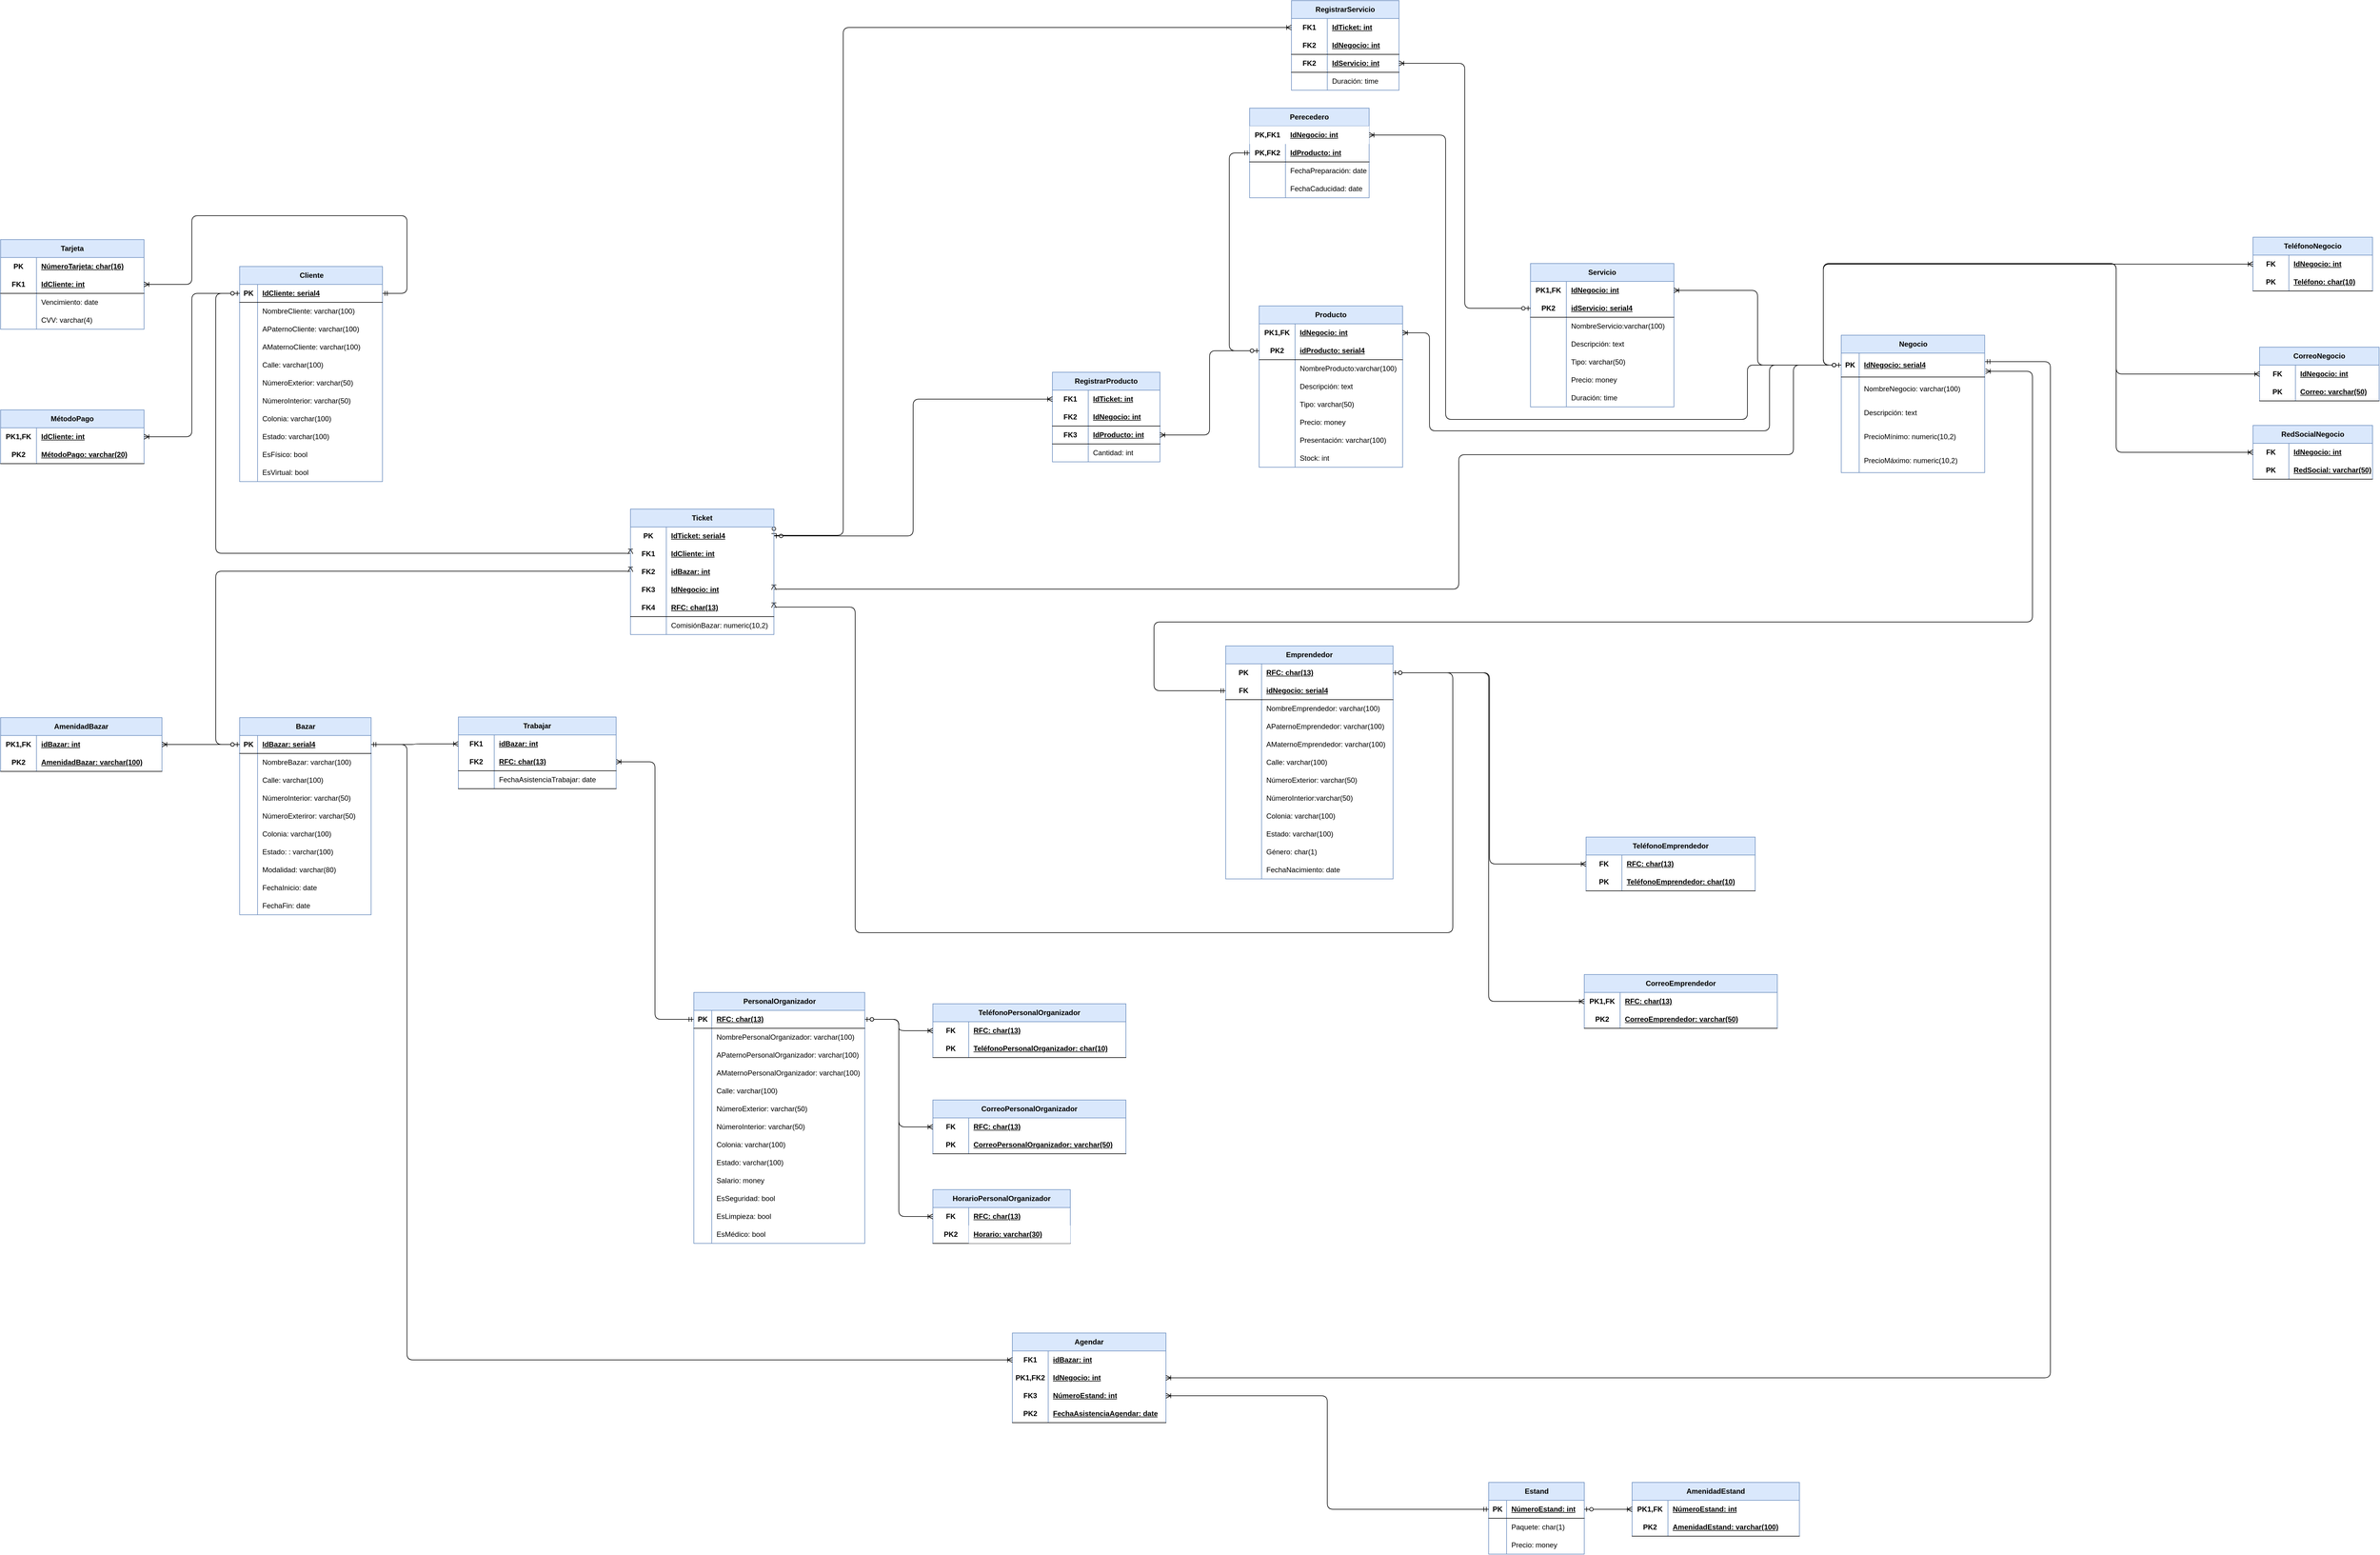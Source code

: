 <mxfile version="26.2.1">
  <diagram name="Página-1" id="XrHqdnXLgzjqC8HhnpXq">
    <mxGraphModel grid="0" page="0" gridSize="10" guides="1" tooltips="1" connect="1" arrows="1" fold="1" pageScale="1" pageWidth="827" pageHeight="1169" math="0" shadow="0">
      <root>
        <mxCell id="0" />
        <mxCell id="1" parent="0" />
        <mxCell id="KqZBCw7qDT3EIS-g3Wz3-1" value="Bazar" style="shape=table;startSize=30;container=1;collapsible=1;childLayout=tableLayout;fixedRows=1;rowLines=0;fontStyle=1;align=center;resizeLast=1;html=1;strokeColor=#6c8ebf;fillColor=#dae8fc;" vertex="1" parent="1">
          <mxGeometry x="-1200" y="-360" width="220" height="330" as="geometry">
            <mxRectangle x="220" y="140" width="70" height="30" as="alternateBounds" />
          </mxGeometry>
        </mxCell>
        <mxCell id="KqZBCw7qDT3EIS-g3Wz3-2" value="" style="shape=tableRow;horizontal=0;startSize=0;swimlaneHead=0;swimlaneBody=0;fillColor=none;collapsible=0;dropTarget=0;points=[[0,0.5],[1,0.5]];portConstraint=eastwest;top=0;left=0;right=0;bottom=1;strokeColor=#000000;" vertex="1" parent="KqZBCw7qDT3EIS-g3Wz3-1">
          <mxGeometry y="30" width="220" height="30" as="geometry" />
        </mxCell>
        <mxCell id="KqZBCw7qDT3EIS-g3Wz3-3" value="PK" style="shape=partialRectangle;connectable=0;fillColor=none;top=0;left=0;bottom=0;right=0;fontStyle=1;overflow=hidden;whiteSpace=wrap;html=1;strokeColor=#000000;" vertex="1" parent="KqZBCw7qDT3EIS-g3Wz3-2">
          <mxGeometry width="30" height="30" as="geometry">
            <mxRectangle width="30" height="30" as="alternateBounds" />
          </mxGeometry>
        </mxCell>
        <mxCell id="KqZBCw7qDT3EIS-g3Wz3-4" value="IdBazar: serial4" style="shape=partialRectangle;connectable=0;fillColor=none;top=0;left=0;bottom=0;right=0;align=left;spacingLeft=6;fontStyle=5;overflow=hidden;whiteSpace=wrap;html=1;strokeColor=#000000;" vertex="1" parent="KqZBCw7qDT3EIS-g3Wz3-2">
          <mxGeometry x="30" width="190" height="30" as="geometry">
            <mxRectangle width="190" height="30" as="alternateBounds" />
          </mxGeometry>
        </mxCell>
        <mxCell id="KqZBCw7qDT3EIS-g3Wz3-5" value="" style="shape=tableRow;horizontal=0;startSize=0;swimlaneHead=0;swimlaneBody=0;fillColor=none;collapsible=0;dropTarget=0;points=[[0,0.5],[1,0.5]];portConstraint=eastwest;top=0;left=0;right=0;bottom=0;strokeColor=#000000;" vertex="1" parent="KqZBCw7qDT3EIS-g3Wz3-1">
          <mxGeometry y="60" width="220" height="30" as="geometry" />
        </mxCell>
        <mxCell id="KqZBCw7qDT3EIS-g3Wz3-6" value="" style="shape=partialRectangle;connectable=0;fillColor=none;top=0;left=0;bottom=0;right=0;editable=1;overflow=hidden;whiteSpace=wrap;html=1;strokeColor=#000000;" vertex="1" parent="KqZBCw7qDT3EIS-g3Wz3-5">
          <mxGeometry width="30" height="30" as="geometry">
            <mxRectangle width="30" height="30" as="alternateBounds" />
          </mxGeometry>
        </mxCell>
        <mxCell id="KqZBCw7qDT3EIS-g3Wz3-7" value="NombreBazar: varchar(100)" style="shape=partialRectangle;connectable=0;fillColor=none;top=0;left=0;bottom=0;right=0;align=left;spacingLeft=6;overflow=hidden;whiteSpace=wrap;html=1;strokeColor=#000000;" vertex="1" parent="KqZBCw7qDT3EIS-g3Wz3-5">
          <mxGeometry x="30" width="190" height="30" as="geometry">
            <mxRectangle width="190" height="30" as="alternateBounds" />
          </mxGeometry>
        </mxCell>
        <mxCell id="KqZBCw7qDT3EIS-g3Wz3-8" value="" style="shape=tableRow;horizontal=0;startSize=0;swimlaneHead=0;swimlaneBody=0;fillColor=none;collapsible=0;dropTarget=0;points=[[0,0.5],[1,0.5]];portConstraint=eastwest;top=0;left=0;right=0;bottom=0;strokeColor=#000000;" vertex="1" parent="KqZBCw7qDT3EIS-g3Wz3-1">
          <mxGeometry y="90" width="220" height="30" as="geometry" />
        </mxCell>
        <mxCell id="KqZBCw7qDT3EIS-g3Wz3-9" value="" style="shape=partialRectangle;connectable=0;fillColor=none;top=0;left=0;bottom=0;right=0;editable=1;overflow=hidden;whiteSpace=wrap;html=1;strokeColor=#000000;" vertex="1" parent="KqZBCw7qDT3EIS-g3Wz3-8">
          <mxGeometry width="30" height="30" as="geometry">
            <mxRectangle width="30" height="30" as="alternateBounds" />
          </mxGeometry>
        </mxCell>
        <mxCell id="KqZBCw7qDT3EIS-g3Wz3-10" value="Calle: varchar(100)" style="shape=partialRectangle;connectable=0;fillColor=none;top=0;left=0;bottom=0;right=0;align=left;spacingLeft=6;overflow=hidden;whiteSpace=wrap;html=1;strokeColor=#000000;" vertex="1" parent="KqZBCw7qDT3EIS-g3Wz3-8">
          <mxGeometry x="30" width="190" height="30" as="geometry">
            <mxRectangle width="190" height="30" as="alternateBounds" />
          </mxGeometry>
        </mxCell>
        <mxCell id="KqZBCw7qDT3EIS-g3Wz3-11" value="" style="shape=tableRow;horizontal=0;startSize=0;swimlaneHead=0;swimlaneBody=0;fillColor=none;collapsible=0;dropTarget=0;points=[[0,0.5],[1,0.5]];portConstraint=eastwest;top=0;left=0;right=0;bottom=0;strokeColor=#000000;" vertex="1" parent="KqZBCw7qDT3EIS-g3Wz3-1">
          <mxGeometry y="120" width="220" height="30" as="geometry" />
        </mxCell>
        <mxCell id="KqZBCw7qDT3EIS-g3Wz3-12" value="" style="shape=partialRectangle;connectable=0;fillColor=none;top=0;left=0;bottom=0;right=0;editable=1;overflow=hidden;whiteSpace=wrap;html=1;strokeColor=#000000;" vertex="1" parent="KqZBCw7qDT3EIS-g3Wz3-11">
          <mxGeometry width="30" height="30" as="geometry">
            <mxRectangle width="30" height="30" as="alternateBounds" />
          </mxGeometry>
        </mxCell>
        <mxCell id="KqZBCw7qDT3EIS-g3Wz3-13" value="NúmeroInterior: varchar(50)" style="shape=partialRectangle;connectable=0;fillColor=none;top=0;left=0;bottom=0;right=0;align=left;spacingLeft=6;overflow=hidden;whiteSpace=wrap;html=1;strokeColor=#000000;" vertex="1" parent="KqZBCw7qDT3EIS-g3Wz3-11">
          <mxGeometry x="30" width="190" height="30" as="geometry">
            <mxRectangle width="190" height="30" as="alternateBounds" />
          </mxGeometry>
        </mxCell>
        <mxCell id="KqZBCw7qDT3EIS-g3Wz3-14" value="" style="shape=tableRow;horizontal=0;startSize=0;swimlaneHead=0;swimlaneBody=0;fillColor=none;collapsible=0;dropTarget=0;points=[[0,0.5],[1,0.5]];portConstraint=eastwest;top=0;left=0;right=0;bottom=0;strokeColor=#000000;" vertex="1" parent="KqZBCw7qDT3EIS-g3Wz3-1">
          <mxGeometry y="150" width="220" height="30" as="geometry" />
        </mxCell>
        <mxCell id="KqZBCw7qDT3EIS-g3Wz3-15" value="" style="shape=partialRectangle;connectable=0;fillColor=none;top=0;left=0;bottom=0;right=0;editable=1;overflow=hidden;whiteSpace=wrap;html=1;strokeColor=#000000;" vertex="1" parent="KqZBCw7qDT3EIS-g3Wz3-14">
          <mxGeometry width="30" height="30" as="geometry">
            <mxRectangle width="30" height="30" as="alternateBounds" />
          </mxGeometry>
        </mxCell>
        <mxCell id="KqZBCw7qDT3EIS-g3Wz3-16" value="NúmeroExteriror: varchar(50)" style="shape=partialRectangle;connectable=0;fillColor=none;top=0;left=0;bottom=0;right=0;align=left;spacingLeft=6;overflow=hidden;whiteSpace=wrap;html=1;strokeColor=#000000;" vertex="1" parent="KqZBCw7qDT3EIS-g3Wz3-14">
          <mxGeometry x="30" width="190" height="30" as="geometry">
            <mxRectangle width="190" height="30" as="alternateBounds" />
          </mxGeometry>
        </mxCell>
        <mxCell id="KqZBCw7qDT3EIS-g3Wz3-17" value="" style="shape=tableRow;horizontal=0;startSize=0;swimlaneHead=0;swimlaneBody=0;fillColor=none;collapsible=0;dropTarget=0;points=[[0,0.5],[1,0.5]];portConstraint=eastwest;top=0;left=0;right=0;bottom=0;strokeColor=#000000;" vertex="1" parent="KqZBCw7qDT3EIS-g3Wz3-1">
          <mxGeometry y="180" width="220" height="30" as="geometry" />
        </mxCell>
        <mxCell id="KqZBCw7qDT3EIS-g3Wz3-18" value="" style="shape=partialRectangle;connectable=0;fillColor=none;top=0;left=0;bottom=0;right=0;editable=1;overflow=hidden;whiteSpace=wrap;html=1;strokeColor=#000000;" vertex="1" parent="KqZBCw7qDT3EIS-g3Wz3-17">
          <mxGeometry width="30" height="30" as="geometry">
            <mxRectangle width="30" height="30" as="alternateBounds" />
          </mxGeometry>
        </mxCell>
        <mxCell id="KqZBCw7qDT3EIS-g3Wz3-19" value="Colonia: varchar(100)" style="shape=partialRectangle;connectable=0;fillColor=none;top=0;left=0;bottom=0;right=0;align=left;spacingLeft=6;overflow=hidden;whiteSpace=wrap;html=1;strokeColor=#000000;" vertex="1" parent="KqZBCw7qDT3EIS-g3Wz3-17">
          <mxGeometry x="30" width="190" height="30" as="geometry">
            <mxRectangle width="190" height="30" as="alternateBounds" />
          </mxGeometry>
        </mxCell>
        <mxCell id="KqZBCw7qDT3EIS-g3Wz3-20" value="" style="shape=tableRow;horizontal=0;startSize=0;swimlaneHead=0;swimlaneBody=0;fillColor=none;collapsible=0;dropTarget=0;points=[[0,0.5],[1,0.5]];portConstraint=eastwest;top=0;left=0;right=0;bottom=0;strokeColor=#000000;" vertex="1" parent="KqZBCw7qDT3EIS-g3Wz3-1">
          <mxGeometry y="210" width="220" height="30" as="geometry" />
        </mxCell>
        <mxCell id="KqZBCw7qDT3EIS-g3Wz3-21" value="" style="shape=partialRectangle;connectable=0;fillColor=none;top=0;left=0;bottom=0;right=0;editable=1;overflow=hidden;whiteSpace=wrap;html=1;strokeColor=#000000;" vertex="1" parent="KqZBCw7qDT3EIS-g3Wz3-20">
          <mxGeometry width="30" height="30" as="geometry">
            <mxRectangle width="30" height="30" as="alternateBounds" />
          </mxGeometry>
        </mxCell>
        <mxCell id="KqZBCw7qDT3EIS-g3Wz3-22" value="Estado: : varchar(100)" style="shape=partialRectangle;connectable=0;fillColor=none;top=0;left=0;bottom=0;right=0;align=left;spacingLeft=6;overflow=hidden;whiteSpace=wrap;html=1;strokeColor=#000000;" vertex="1" parent="KqZBCw7qDT3EIS-g3Wz3-20">
          <mxGeometry x="30" width="190" height="30" as="geometry">
            <mxRectangle width="190" height="30" as="alternateBounds" />
          </mxGeometry>
        </mxCell>
        <mxCell id="KqZBCw7qDT3EIS-g3Wz3-23" value="" style="shape=tableRow;horizontal=0;startSize=0;swimlaneHead=0;swimlaneBody=0;fillColor=none;collapsible=0;dropTarget=0;points=[[0,0.5],[1,0.5]];portConstraint=eastwest;top=0;left=0;right=0;bottom=0;strokeColor=#000000;" vertex="1" parent="KqZBCw7qDT3EIS-g3Wz3-1">
          <mxGeometry y="240" width="220" height="30" as="geometry" />
        </mxCell>
        <mxCell id="KqZBCw7qDT3EIS-g3Wz3-24" value="" style="shape=partialRectangle;connectable=0;fillColor=none;top=0;left=0;bottom=0;right=0;editable=1;overflow=hidden;whiteSpace=wrap;html=1;strokeColor=#000000;" vertex="1" parent="KqZBCw7qDT3EIS-g3Wz3-23">
          <mxGeometry width="30" height="30" as="geometry">
            <mxRectangle width="30" height="30" as="alternateBounds" />
          </mxGeometry>
        </mxCell>
        <mxCell id="KqZBCw7qDT3EIS-g3Wz3-25" value="Modalidad: varchar(80)" style="shape=partialRectangle;connectable=0;fillColor=none;top=0;left=0;bottom=0;right=0;align=left;spacingLeft=6;overflow=hidden;whiteSpace=wrap;html=1;strokeColor=#000000;" vertex="1" parent="KqZBCw7qDT3EIS-g3Wz3-23">
          <mxGeometry x="30" width="190" height="30" as="geometry">
            <mxRectangle width="190" height="30" as="alternateBounds" />
          </mxGeometry>
        </mxCell>
        <mxCell id="KqZBCw7qDT3EIS-g3Wz3-26" value="" style="shape=tableRow;horizontal=0;startSize=0;swimlaneHead=0;swimlaneBody=0;fillColor=none;collapsible=0;dropTarget=0;points=[[0,0.5],[1,0.5]];portConstraint=eastwest;top=0;left=0;right=0;bottom=0;strokeColor=#000000;" vertex="1" parent="KqZBCw7qDT3EIS-g3Wz3-1">
          <mxGeometry y="270" width="220" height="30" as="geometry" />
        </mxCell>
        <mxCell id="KqZBCw7qDT3EIS-g3Wz3-27" value="" style="shape=partialRectangle;connectable=0;fillColor=none;top=0;left=0;bottom=0;right=0;editable=1;overflow=hidden;whiteSpace=wrap;html=1;strokeColor=#000000;" vertex="1" parent="KqZBCw7qDT3EIS-g3Wz3-26">
          <mxGeometry width="30" height="30" as="geometry">
            <mxRectangle width="30" height="30" as="alternateBounds" />
          </mxGeometry>
        </mxCell>
        <mxCell id="KqZBCw7qDT3EIS-g3Wz3-28" value="FechaInicio: date" style="shape=partialRectangle;connectable=0;fillColor=none;top=0;left=0;bottom=0;right=0;align=left;spacingLeft=6;overflow=hidden;whiteSpace=wrap;html=1;strokeColor=#000000;" vertex="1" parent="KqZBCw7qDT3EIS-g3Wz3-26">
          <mxGeometry x="30" width="190" height="30" as="geometry">
            <mxRectangle width="190" height="30" as="alternateBounds" />
          </mxGeometry>
        </mxCell>
        <mxCell id="KqZBCw7qDT3EIS-g3Wz3-29" value="" style="shape=tableRow;horizontal=0;startSize=0;swimlaneHead=0;swimlaneBody=0;fillColor=none;collapsible=0;dropTarget=0;points=[[0,0.5],[1,0.5]];portConstraint=eastwest;top=0;left=0;right=0;bottom=0;strokeColor=#000000;" vertex="1" parent="KqZBCw7qDT3EIS-g3Wz3-1">
          <mxGeometry y="300" width="220" height="30" as="geometry" />
        </mxCell>
        <mxCell id="KqZBCw7qDT3EIS-g3Wz3-30" value="" style="shape=partialRectangle;connectable=0;fillColor=none;top=0;left=0;bottom=0;right=0;editable=1;overflow=hidden;whiteSpace=wrap;html=1;strokeColor=#000000;" vertex="1" parent="KqZBCw7qDT3EIS-g3Wz3-29">
          <mxGeometry width="30" height="30" as="geometry">
            <mxRectangle width="30" height="30" as="alternateBounds" />
          </mxGeometry>
        </mxCell>
        <mxCell id="KqZBCw7qDT3EIS-g3Wz3-31" value="FechaFin: date" style="shape=partialRectangle;connectable=0;fillColor=none;top=0;left=0;bottom=0;right=0;align=left;spacingLeft=6;overflow=hidden;whiteSpace=wrap;html=1;strokeColor=#000000;" vertex="1" parent="KqZBCw7qDT3EIS-g3Wz3-29">
          <mxGeometry x="30" width="190" height="30" as="geometry">
            <mxRectangle width="190" height="30" as="alternateBounds" />
          </mxGeometry>
        </mxCell>
        <mxCell id="KqZBCw7qDT3EIS-g3Wz3-58" value="MétodoPago" style="shape=table;startSize=30;container=1;collapsible=1;childLayout=tableLayout;fixedRows=1;rowLines=0;fontStyle=1;align=center;resizeLast=1;html=1;whiteSpace=wrap;strokeColor=#6c8ebf;fillColor=#dae8fc;" vertex="1" parent="1">
          <mxGeometry x="-1600" y="-875" width="240" height="90" as="geometry" />
        </mxCell>
        <mxCell id="KqZBCw7qDT3EIS-g3Wz3-59" value="" style="shape=tableRow;horizontal=0;startSize=0;swimlaneHead=0;swimlaneBody=0;fillColor=none;collapsible=0;dropTarget=0;points=[[0,0.5],[1,0.5]];portConstraint=eastwest;top=0;left=0;right=0;bottom=0;html=1;strokeColor=#000000;" vertex="1" parent="KqZBCw7qDT3EIS-g3Wz3-58">
          <mxGeometry y="30" width="240" height="30" as="geometry" />
        </mxCell>
        <mxCell id="KqZBCw7qDT3EIS-g3Wz3-60" value="PK1,FK" style="shape=partialRectangle;connectable=0;fillColor=none;top=0;left=0;bottom=0;right=0;fontStyle=1;overflow=hidden;html=1;whiteSpace=wrap;strokeColor=#000000;" vertex="1" parent="KqZBCw7qDT3EIS-g3Wz3-59">
          <mxGeometry width="60" height="30" as="geometry">
            <mxRectangle width="60" height="30" as="alternateBounds" />
          </mxGeometry>
        </mxCell>
        <mxCell id="KqZBCw7qDT3EIS-g3Wz3-61" value="IdCliente: int" style="shape=partialRectangle;connectable=0;fillColor=none;top=0;left=0;bottom=0;right=0;align=left;spacingLeft=6;fontStyle=5;overflow=hidden;html=1;whiteSpace=wrap;strokeColor=#000000;" vertex="1" parent="KqZBCw7qDT3EIS-g3Wz3-59">
          <mxGeometry x="60" width="180" height="30" as="geometry">
            <mxRectangle width="180" height="30" as="alternateBounds" />
          </mxGeometry>
        </mxCell>
        <mxCell id="KqZBCw7qDT3EIS-g3Wz3-62" value="" style="shape=tableRow;horizontal=0;startSize=0;swimlaneHead=0;swimlaneBody=0;fillColor=none;collapsible=0;dropTarget=0;points=[[0,0.5],[1,0.5]];portConstraint=eastwest;top=0;left=0;right=0;bottom=1;html=1;strokeColor=#000000;" vertex="1" parent="KqZBCw7qDT3EIS-g3Wz3-58">
          <mxGeometry y="60" width="240" height="30" as="geometry" />
        </mxCell>
        <mxCell id="KqZBCw7qDT3EIS-g3Wz3-63" value="PK2" style="shape=partialRectangle;connectable=0;fillColor=none;top=0;left=0;bottom=0;right=0;fontStyle=1;overflow=hidden;html=1;whiteSpace=wrap;strokeColor=#000000;" vertex="1" parent="KqZBCw7qDT3EIS-g3Wz3-62">
          <mxGeometry width="60" height="30" as="geometry">
            <mxRectangle width="60" height="30" as="alternateBounds" />
          </mxGeometry>
        </mxCell>
        <mxCell id="KqZBCw7qDT3EIS-g3Wz3-64" value="MétodoPago: varchar(20)" style="shape=partialRectangle;connectable=0;fillColor=none;top=0;left=0;bottom=0;right=0;align=left;spacingLeft=6;fontStyle=5;overflow=hidden;html=1;whiteSpace=wrap;strokeColor=#000000;" vertex="1" parent="KqZBCw7qDT3EIS-g3Wz3-62">
          <mxGeometry x="60" width="180" height="30" as="geometry">
            <mxRectangle width="180" height="30" as="alternateBounds" />
          </mxGeometry>
        </mxCell>
        <mxCell id="KqZBCw7qDT3EIS-g3Wz3-71" value="Negocio" style="shape=table;startSize=30;container=1;collapsible=1;childLayout=tableLayout;fixedRows=1;rowLines=0;fontStyle=1;align=center;resizeLast=1;html=1;strokeColor=#6c8ebf;fillColor=#dae8fc;" vertex="1" parent="1">
          <mxGeometry x="1480" y="-1000" width="240" height="230" as="geometry" />
        </mxCell>
        <mxCell id="KqZBCw7qDT3EIS-g3Wz3-72" value="" style="shape=tableRow;horizontal=0;startSize=0;swimlaneHead=0;swimlaneBody=0;fillColor=none;collapsible=0;dropTarget=0;points=[[0,0.5],[1,0.5]];portConstraint=eastwest;top=0;left=0;right=0;bottom=1;strokeColor=#000000;" vertex="1" parent="KqZBCw7qDT3EIS-g3Wz3-71">
          <mxGeometry y="30" width="240" height="40" as="geometry" />
        </mxCell>
        <mxCell id="KqZBCw7qDT3EIS-g3Wz3-73" value="PK" style="shape=partialRectangle;connectable=0;fillColor=none;top=0;left=0;bottom=0;right=0;fontStyle=1;overflow=hidden;whiteSpace=wrap;html=1;strokeColor=#000000;" vertex="1" parent="KqZBCw7qDT3EIS-g3Wz3-72">
          <mxGeometry width="30" height="40" as="geometry">
            <mxRectangle width="30" height="40" as="alternateBounds" />
          </mxGeometry>
        </mxCell>
        <mxCell id="KqZBCw7qDT3EIS-g3Wz3-74" value="IdNegocio: serial4" style="shape=partialRectangle;connectable=0;fillColor=none;top=0;left=0;bottom=0;right=0;align=left;spacingLeft=6;fontStyle=5;overflow=hidden;whiteSpace=wrap;html=1;strokeColor=#000000;" vertex="1" parent="KqZBCw7qDT3EIS-g3Wz3-72">
          <mxGeometry x="30" width="210" height="40" as="geometry">
            <mxRectangle width="210" height="40" as="alternateBounds" />
          </mxGeometry>
        </mxCell>
        <mxCell id="KqZBCw7qDT3EIS-g3Wz3-75" value="" style="shape=tableRow;horizontal=0;startSize=0;swimlaneHead=0;swimlaneBody=0;fillColor=none;collapsible=0;dropTarget=0;points=[[0,0.5],[1,0.5]];portConstraint=eastwest;top=0;left=0;right=0;bottom=0;strokeColor=#000000;" vertex="1" parent="KqZBCw7qDT3EIS-g3Wz3-71">
          <mxGeometry y="70" width="240" height="40" as="geometry" />
        </mxCell>
        <mxCell id="KqZBCw7qDT3EIS-g3Wz3-76" value="" style="shape=partialRectangle;connectable=0;fillColor=none;top=0;left=0;bottom=0;right=0;editable=1;overflow=hidden;whiteSpace=wrap;html=1;strokeColor=#000000;" vertex="1" parent="KqZBCw7qDT3EIS-g3Wz3-75">
          <mxGeometry width="30" height="40" as="geometry">
            <mxRectangle width="30" height="40" as="alternateBounds" />
          </mxGeometry>
        </mxCell>
        <mxCell id="KqZBCw7qDT3EIS-g3Wz3-77" value="NombreNegocio: varchar(100)" style="shape=partialRectangle;connectable=0;fillColor=none;top=0;left=0;bottom=0;right=0;align=left;spacingLeft=6;overflow=hidden;whiteSpace=wrap;html=1;strokeColor=#000000;" vertex="1" parent="KqZBCw7qDT3EIS-g3Wz3-75">
          <mxGeometry x="30" width="210" height="40" as="geometry">
            <mxRectangle width="210" height="40" as="alternateBounds" />
          </mxGeometry>
        </mxCell>
        <mxCell id="KqZBCw7qDT3EIS-g3Wz3-78" value="" style="shape=tableRow;horizontal=0;startSize=0;swimlaneHead=0;swimlaneBody=0;fillColor=none;collapsible=0;dropTarget=0;points=[[0,0.5],[1,0.5]];portConstraint=eastwest;top=0;left=0;right=0;bottom=0;strokeColor=#000000;" vertex="1" parent="KqZBCw7qDT3EIS-g3Wz3-71">
          <mxGeometry y="110" width="240" height="40" as="geometry" />
        </mxCell>
        <mxCell id="KqZBCw7qDT3EIS-g3Wz3-79" value="" style="shape=partialRectangle;connectable=0;fillColor=none;top=0;left=0;bottom=0;right=0;editable=1;overflow=hidden;whiteSpace=wrap;html=1;strokeColor=#000000;" vertex="1" parent="KqZBCw7qDT3EIS-g3Wz3-78">
          <mxGeometry width="30" height="40" as="geometry">
            <mxRectangle width="30" height="40" as="alternateBounds" />
          </mxGeometry>
        </mxCell>
        <mxCell id="KqZBCw7qDT3EIS-g3Wz3-80" value="Descripción: text" style="shape=partialRectangle;connectable=0;fillColor=none;top=0;left=0;bottom=0;right=0;align=left;spacingLeft=6;overflow=hidden;whiteSpace=wrap;html=1;strokeColor=#000000;" vertex="1" parent="KqZBCw7qDT3EIS-g3Wz3-78">
          <mxGeometry x="30" width="210" height="40" as="geometry">
            <mxRectangle width="210" height="40" as="alternateBounds" />
          </mxGeometry>
        </mxCell>
        <mxCell id="KqZBCw7qDT3EIS-g3Wz3-81" value="" style="shape=tableRow;horizontal=0;startSize=0;swimlaneHead=0;swimlaneBody=0;fillColor=none;collapsible=0;dropTarget=0;points=[[0,0.5],[1,0.5]];portConstraint=eastwest;top=0;left=0;right=0;bottom=0;strokeColor=#000000;" vertex="1" parent="KqZBCw7qDT3EIS-g3Wz3-71">
          <mxGeometry y="150" width="240" height="40" as="geometry" />
        </mxCell>
        <mxCell id="KqZBCw7qDT3EIS-g3Wz3-82" value="" style="shape=partialRectangle;connectable=0;fillColor=none;top=0;left=0;bottom=0;right=0;editable=1;overflow=hidden;whiteSpace=wrap;html=1;strokeColor=#000000;" vertex="1" parent="KqZBCw7qDT3EIS-g3Wz3-81">
          <mxGeometry width="30" height="40" as="geometry">
            <mxRectangle width="30" height="40" as="alternateBounds" />
          </mxGeometry>
        </mxCell>
        <mxCell id="KqZBCw7qDT3EIS-g3Wz3-83" value="PrecioMínimo: numeric(10,2)" style="shape=partialRectangle;connectable=0;fillColor=none;top=0;left=0;bottom=0;right=0;align=left;spacingLeft=6;overflow=hidden;whiteSpace=wrap;html=1;strokeColor=#000000;" vertex="1" parent="KqZBCw7qDT3EIS-g3Wz3-81">
          <mxGeometry x="30" width="210" height="40" as="geometry">
            <mxRectangle width="210" height="40" as="alternateBounds" />
          </mxGeometry>
        </mxCell>
        <mxCell id="KqZBCw7qDT3EIS-g3Wz3-84" value="" style="shape=tableRow;horizontal=0;startSize=0;swimlaneHead=0;swimlaneBody=0;fillColor=none;collapsible=0;dropTarget=0;points=[[0,0.5],[1,0.5]];portConstraint=eastwest;top=0;left=0;right=0;bottom=0;strokeColor=#000000;" vertex="1" parent="KqZBCw7qDT3EIS-g3Wz3-71">
          <mxGeometry y="190" width="240" height="40" as="geometry" />
        </mxCell>
        <mxCell id="KqZBCw7qDT3EIS-g3Wz3-85" value="" style="shape=partialRectangle;connectable=0;fillColor=none;top=0;left=0;bottom=0;right=0;editable=1;overflow=hidden;whiteSpace=wrap;html=1;strokeColor=#000000;" vertex="1" parent="KqZBCw7qDT3EIS-g3Wz3-84">
          <mxGeometry width="30" height="40" as="geometry">
            <mxRectangle width="30" height="40" as="alternateBounds" />
          </mxGeometry>
        </mxCell>
        <mxCell id="KqZBCw7qDT3EIS-g3Wz3-86" value="PrecioMáximo: numeric(10,2)" style="shape=partialRectangle;connectable=0;fillColor=none;top=0;left=0;bottom=0;right=0;align=left;spacingLeft=6;overflow=hidden;whiteSpace=wrap;html=1;strokeColor=#000000;" vertex="1" parent="KqZBCw7qDT3EIS-g3Wz3-84">
          <mxGeometry x="30" width="210" height="40" as="geometry">
            <mxRectangle width="210" height="40" as="alternateBounds" />
          </mxGeometry>
        </mxCell>
        <mxCell id="KqZBCw7qDT3EIS-g3Wz3-87" value="TeléfonoNegocio" style="shape=table;startSize=30;container=1;collapsible=1;childLayout=tableLayout;fixedRows=1;rowLines=0;fontStyle=1;align=center;resizeLast=1;html=1;whiteSpace=wrap;strokeColor=#6c8ebf;fillColor=#dae8fc;" vertex="1" parent="1">
          <mxGeometry x="2169" y="-1164" width="200" height="90" as="geometry" />
        </mxCell>
        <mxCell id="KqZBCw7qDT3EIS-g3Wz3-88" value="" style="shape=tableRow;horizontal=0;startSize=0;swimlaneHead=0;swimlaneBody=0;fillColor=none;collapsible=0;dropTarget=0;points=[[0,0.5],[1,0.5]];portConstraint=eastwest;top=0;left=0;right=0;bottom=0;html=1;strokeColor=#000000;" vertex="1" parent="KqZBCw7qDT3EIS-g3Wz3-87">
          <mxGeometry y="30" width="200" height="30" as="geometry" />
        </mxCell>
        <mxCell id="KqZBCw7qDT3EIS-g3Wz3-89" value="FK" style="shape=partialRectangle;connectable=0;fillColor=none;top=0;left=0;bottom=0;right=0;fontStyle=1;overflow=hidden;html=1;whiteSpace=wrap;strokeColor=#000000;" vertex="1" parent="KqZBCw7qDT3EIS-g3Wz3-88">
          <mxGeometry width="60" height="30" as="geometry">
            <mxRectangle width="60" height="30" as="alternateBounds" />
          </mxGeometry>
        </mxCell>
        <mxCell id="KqZBCw7qDT3EIS-g3Wz3-90" value="IdNegocio: int" style="shape=partialRectangle;connectable=0;fillColor=none;top=0;left=0;bottom=0;right=0;align=left;spacingLeft=6;fontStyle=5;overflow=hidden;html=1;whiteSpace=wrap;strokeColor=#000000;" vertex="1" parent="KqZBCw7qDT3EIS-g3Wz3-88">
          <mxGeometry x="60" width="140" height="30" as="geometry">
            <mxRectangle width="140" height="30" as="alternateBounds" />
          </mxGeometry>
        </mxCell>
        <mxCell id="KqZBCw7qDT3EIS-g3Wz3-91" value="" style="shape=tableRow;horizontal=0;startSize=0;swimlaneHead=0;swimlaneBody=0;fillColor=none;collapsible=0;dropTarget=0;points=[[0,0.5],[1,0.5]];portConstraint=eastwest;top=0;left=0;right=0;bottom=1;html=1;strokeColor=#000000;" vertex="1" parent="KqZBCw7qDT3EIS-g3Wz3-87">
          <mxGeometry y="60" width="200" height="30" as="geometry" />
        </mxCell>
        <mxCell id="KqZBCw7qDT3EIS-g3Wz3-92" value="PK" style="shape=partialRectangle;connectable=0;fillColor=none;top=0;left=0;bottom=0;right=0;fontStyle=1;overflow=hidden;html=1;whiteSpace=wrap;strokeColor=#000000;" vertex="1" parent="KqZBCw7qDT3EIS-g3Wz3-91">
          <mxGeometry width="60" height="30" as="geometry">
            <mxRectangle width="60" height="30" as="alternateBounds" />
          </mxGeometry>
        </mxCell>
        <mxCell id="KqZBCw7qDT3EIS-g3Wz3-93" value="Teléfono: char(10)" style="shape=partialRectangle;connectable=0;fillColor=none;top=0;left=0;bottom=0;right=0;align=left;spacingLeft=6;fontStyle=5;overflow=hidden;html=1;whiteSpace=wrap;strokeColor=#000000;" vertex="1" parent="KqZBCw7qDT3EIS-g3Wz3-91">
          <mxGeometry x="60" width="140" height="30" as="geometry">
            <mxRectangle width="140" height="30" as="alternateBounds" />
          </mxGeometry>
        </mxCell>
        <mxCell id="KqZBCw7qDT3EIS-g3Wz3-94" value="CorreoNegocio" style="shape=table;startSize=30;container=1;collapsible=1;childLayout=tableLayout;fixedRows=1;rowLines=0;fontStyle=1;align=center;resizeLast=1;html=1;whiteSpace=wrap;strokeColor=#6c8ebf;fillColor=#dae8fc;" vertex="1" parent="1">
          <mxGeometry x="2180" y="-980" width="200" height="90" as="geometry" />
        </mxCell>
        <mxCell id="KqZBCw7qDT3EIS-g3Wz3-95" value="" style="shape=tableRow;horizontal=0;startSize=0;swimlaneHead=0;swimlaneBody=0;fillColor=none;collapsible=0;dropTarget=0;points=[[0,0.5],[1,0.5]];portConstraint=eastwest;top=0;left=0;right=0;bottom=0;html=1;strokeColor=#000000;" vertex="1" parent="KqZBCw7qDT3EIS-g3Wz3-94">
          <mxGeometry y="30" width="200" height="30" as="geometry" />
        </mxCell>
        <mxCell id="KqZBCw7qDT3EIS-g3Wz3-96" value="FK" style="shape=partialRectangle;connectable=0;fillColor=none;top=0;left=0;bottom=0;right=0;fontStyle=1;overflow=hidden;html=1;whiteSpace=wrap;strokeColor=#000000;" vertex="1" parent="KqZBCw7qDT3EIS-g3Wz3-95">
          <mxGeometry width="60" height="30" as="geometry">
            <mxRectangle width="60" height="30" as="alternateBounds" />
          </mxGeometry>
        </mxCell>
        <mxCell id="KqZBCw7qDT3EIS-g3Wz3-97" value="IdNegocio: int" style="shape=partialRectangle;connectable=0;fillColor=none;top=0;left=0;bottom=0;right=0;align=left;spacingLeft=6;fontStyle=5;overflow=hidden;html=1;whiteSpace=wrap;strokeColor=#000000;" vertex="1" parent="KqZBCw7qDT3EIS-g3Wz3-95">
          <mxGeometry x="60" width="140" height="30" as="geometry">
            <mxRectangle width="140" height="30" as="alternateBounds" />
          </mxGeometry>
        </mxCell>
        <mxCell id="KqZBCw7qDT3EIS-g3Wz3-98" value="" style="shape=tableRow;horizontal=0;startSize=0;swimlaneHead=0;swimlaneBody=0;fillColor=none;collapsible=0;dropTarget=0;points=[[0,0.5],[1,0.5]];portConstraint=eastwest;top=0;left=0;right=0;bottom=1;html=1;strokeColor=#000000;" vertex="1" parent="KqZBCw7qDT3EIS-g3Wz3-94">
          <mxGeometry y="60" width="200" height="30" as="geometry" />
        </mxCell>
        <mxCell id="KqZBCw7qDT3EIS-g3Wz3-99" value="PK" style="shape=partialRectangle;connectable=0;fillColor=none;top=0;left=0;bottom=0;right=0;fontStyle=1;overflow=hidden;html=1;whiteSpace=wrap;strokeColor=#000000;" vertex="1" parent="KqZBCw7qDT3EIS-g3Wz3-98">
          <mxGeometry width="60" height="30" as="geometry">
            <mxRectangle width="60" height="30" as="alternateBounds" />
          </mxGeometry>
        </mxCell>
        <mxCell id="KqZBCw7qDT3EIS-g3Wz3-100" value="Correo: varchar(50)" style="shape=partialRectangle;connectable=0;fillColor=none;top=0;left=0;bottom=0;right=0;align=left;spacingLeft=6;fontStyle=5;overflow=hidden;html=1;whiteSpace=wrap;strokeColor=#000000;" vertex="1" parent="KqZBCw7qDT3EIS-g3Wz3-98">
          <mxGeometry x="60" width="140" height="30" as="geometry">
            <mxRectangle width="140" height="30" as="alternateBounds" />
          </mxGeometry>
        </mxCell>
        <mxCell id="KqZBCw7qDT3EIS-g3Wz3-101" value="RedSocialNegocio" style="shape=table;startSize=30;container=1;collapsible=1;childLayout=tableLayout;fixedRows=1;rowLines=0;fontStyle=1;align=center;resizeLast=1;html=1;whiteSpace=wrap;strokeColor=#6c8ebf;fillColor=#dae8fc;" vertex="1" parent="1">
          <mxGeometry x="2169" y="-849" width="200" height="90" as="geometry" />
        </mxCell>
        <mxCell id="KqZBCw7qDT3EIS-g3Wz3-102" value="" style="shape=tableRow;horizontal=0;startSize=0;swimlaneHead=0;swimlaneBody=0;fillColor=none;collapsible=0;dropTarget=0;points=[[0,0.5],[1,0.5]];portConstraint=eastwest;top=0;left=0;right=0;bottom=0;html=1;strokeColor=#000000;" vertex="1" parent="KqZBCw7qDT3EIS-g3Wz3-101">
          <mxGeometry y="30" width="200" height="30" as="geometry" />
        </mxCell>
        <mxCell id="KqZBCw7qDT3EIS-g3Wz3-103" value="FK" style="shape=partialRectangle;connectable=0;fillColor=none;top=0;left=0;bottom=0;right=0;fontStyle=1;overflow=hidden;html=1;whiteSpace=wrap;strokeColor=#000000;" vertex="1" parent="KqZBCw7qDT3EIS-g3Wz3-102">
          <mxGeometry width="60" height="30" as="geometry">
            <mxRectangle width="60" height="30" as="alternateBounds" />
          </mxGeometry>
        </mxCell>
        <mxCell id="KqZBCw7qDT3EIS-g3Wz3-104" value="IdNegocio: int" style="shape=partialRectangle;connectable=0;fillColor=none;top=0;left=0;bottom=0;right=0;align=left;spacingLeft=6;fontStyle=5;overflow=hidden;html=1;whiteSpace=wrap;strokeColor=#000000;" vertex="1" parent="KqZBCw7qDT3EIS-g3Wz3-102">
          <mxGeometry x="60" width="140" height="30" as="geometry">
            <mxRectangle width="140" height="30" as="alternateBounds" />
          </mxGeometry>
        </mxCell>
        <mxCell id="KqZBCw7qDT3EIS-g3Wz3-105" value="" style="shape=tableRow;horizontal=0;startSize=0;swimlaneHead=0;swimlaneBody=0;fillColor=none;collapsible=0;dropTarget=0;points=[[0,0.5],[1,0.5]];portConstraint=eastwest;top=0;left=0;right=0;bottom=1;html=1;strokeColor=#000000;" vertex="1" parent="KqZBCw7qDT3EIS-g3Wz3-101">
          <mxGeometry y="60" width="200" height="30" as="geometry" />
        </mxCell>
        <mxCell id="KqZBCw7qDT3EIS-g3Wz3-106" value="PK" style="shape=partialRectangle;connectable=0;fillColor=none;top=0;left=0;bottom=0;right=0;fontStyle=1;overflow=hidden;html=1;whiteSpace=wrap;strokeColor=#000000;" vertex="1" parent="KqZBCw7qDT3EIS-g3Wz3-105">
          <mxGeometry width="60" height="30" as="geometry">
            <mxRectangle width="60" height="30" as="alternateBounds" />
          </mxGeometry>
        </mxCell>
        <mxCell id="KqZBCw7qDT3EIS-g3Wz3-107" value="&lt;span style=&quot;text-align: center;&quot;&gt;RedSocial&lt;/span&gt;: varchar(50)" style="shape=partialRectangle;connectable=0;fillColor=none;top=0;left=0;bottom=0;right=0;align=left;spacingLeft=6;fontStyle=5;overflow=hidden;html=1;whiteSpace=wrap;strokeColor=#000000;" vertex="1" parent="KqZBCw7qDT3EIS-g3Wz3-105">
          <mxGeometry x="60" width="140" height="30" as="geometry">
            <mxRectangle width="140" height="30" as="alternateBounds" />
          </mxGeometry>
        </mxCell>
        <mxCell id="KqZBCw7qDT3EIS-g3Wz3-108" value="Estand" style="shape=table;startSize=30;container=1;collapsible=1;childLayout=tableLayout;fixedRows=1;rowLines=0;fontStyle=1;align=center;resizeLast=1;html=1;strokeColor=#6c8ebf;fillColor=#dae8fc;" vertex="1" parent="1">
          <mxGeometry x="890" y="920" width="160" height="120" as="geometry" />
        </mxCell>
        <mxCell id="KqZBCw7qDT3EIS-g3Wz3-109" value="" style="shape=tableRow;horizontal=0;startSize=0;swimlaneHead=0;swimlaneBody=0;fillColor=none;collapsible=0;dropTarget=0;points=[[0,0.5],[1,0.5]];portConstraint=eastwest;top=0;left=0;right=0;bottom=1;strokeColor=#000000;" vertex="1" parent="KqZBCw7qDT3EIS-g3Wz3-108">
          <mxGeometry y="30" width="160" height="30" as="geometry" />
        </mxCell>
        <mxCell id="KqZBCw7qDT3EIS-g3Wz3-110" value="PK" style="shape=partialRectangle;connectable=0;fillColor=none;top=0;left=0;bottom=0;right=0;fontStyle=1;overflow=hidden;whiteSpace=wrap;html=1;strokeColor=#000000;" vertex="1" parent="KqZBCw7qDT3EIS-g3Wz3-109">
          <mxGeometry width="30" height="30" as="geometry">
            <mxRectangle width="30" height="30" as="alternateBounds" />
          </mxGeometry>
        </mxCell>
        <mxCell id="KqZBCw7qDT3EIS-g3Wz3-111" value="NúmeroEstand: int" style="shape=partialRectangle;connectable=0;fillColor=none;top=0;left=0;bottom=0;right=0;align=left;spacingLeft=6;fontStyle=5;overflow=hidden;whiteSpace=wrap;html=1;strokeColor=#000000;" vertex="1" parent="KqZBCw7qDT3EIS-g3Wz3-109">
          <mxGeometry x="30" width="130" height="30" as="geometry">
            <mxRectangle width="130" height="30" as="alternateBounds" />
          </mxGeometry>
        </mxCell>
        <mxCell id="KqZBCw7qDT3EIS-g3Wz3-112" value="" style="shape=tableRow;horizontal=0;startSize=0;swimlaneHead=0;swimlaneBody=0;fillColor=none;collapsible=0;dropTarget=0;points=[[0,0.5],[1,0.5]];portConstraint=eastwest;top=0;left=0;right=0;bottom=0;strokeColor=#000000;" vertex="1" parent="KqZBCw7qDT3EIS-g3Wz3-108">
          <mxGeometry y="60" width="160" height="30" as="geometry" />
        </mxCell>
        <mxCell id="KqZBCw7qDT3EIS-g3Wz3-113" value="" style="shape=partialRectangle;connectable=0;fillColor=none;top=0;left=0;bottom=0;right=0;editable=1;overflow=hidden;whiteSpace=wrap;html=1;strokeColor=#000000;" vertex="1" parent="KqZBCw7qDT3EIS-g3Wz3-112">
          <mxGeometry width="30" height="30" as="geometry">
            <mxRectangle width="30" height="30" as="alternateBounds" />
          </mxGeometry>
        </mxCell>
        <mxCell id="KqZBCw7qDT3EIS-g3Wz3-114" value="Paquete: char(1)" style="shape=partialRectangle;connectable=0;fillColor=none;top=0;left=0;bottom=0;right=0;align=left;spacingLeft=6;overflow=hidden;whiteSpace=wrap;html=1;strokeColor=#000000;" vertex="1" parent="KqZBCw7qDT3EIS-g3Wz3-112">
          <mxGeometry x="30" width="130" height="30" as="geometry">
            <mxRectangle width="130" height="30" as="alternateBounds" />
          </mxGeometry>
        </mxCell>
        <mxCell id="KqZBCw7qDT3EIS-g3Wz3-115" value="" style="shape=tableRow;horizontal=0;startSize=0;swimlaneHead=0;swimlaneBody=0;fillColor=none;collapsible=0;dropTarget=0;points=[[0,0.5],[1,0.5]];portConstraint=eastwest;top=0;left=0;right=0;bottom=0;strokeColor=#000000;" vertex="1" parent="KqZBCw7qDT3EIS-g3Wz3-108">
          <mxGeometry y="90" width="160" height="30" as="geometry" />
        </mxCell>
        <mxCell id="KqZBCw7qDT3EIS-g3Wz3-116" value="" style="shape=partialRectangle;connectable=0;fillColor=none;top=0;left=0;bottom=0;right=0;editable=1;overflow=hidden;whiteSpace=wrap;html=1;strokeColor=#000000;" vertex="1" parent="KqZBCw7qDT3EIS-g3Wz3-115">
          <mxGeometry width="30" height="30" as="geometry">
            <mxRectangle width="30" height="30" as="alternateBounds" />
          </mxGeometry>
        </mxCell>
        <mxCell id="KqZBCw7qDT3EIS-g3Wz3-117" value="Precio: money" style="shape=partialRectangle;connectable=0;fillColor=none;top=0;left=0;bottom=0;right=0;align=left;spacingLeft=6;overflow=hidden;whiteSpace=wrap;html=1;strokeColor=#000000;" vertex="1" parent="KqZBCw7qDT3EIS-g3Wz3-115">
          <mxGeometry x="30" width="130" height="30" as="geometry">
            <mxRectangle width="130" height="30" as="alternateBounds" />
          </mxGeometry>
        </mxCell>
        <mxCell id="KqZBCw7qDT3EIS-g3Wz3-121" value="AmenidadEstand" style="shape=table;startSize=30;container=1;collapsible=1;childLayout=tableLayout;fixedRows=1;rowLines=0;fontStyle=1;align=center;resizeLast=1;html=1;whiteSpace=wrap;strokeColor=#6c8ebf;fillColor=#dae8fc;" vertex="1" parent="1">
          <mxGeometry x="1130" y="920" width="280" height="90" as="geometry" />
        </mxCell>
        <mxCell id="KqZBCw7qDT3EIS-g3Wz3-122" value="" style="shape=tableRow;horizontal=0;startSize=0;swimlaneHead=0;swimlaneBody=0;fillColor=none;collapsible=0;dropTarget=0;points=[[0,0.5],[1,0.5]];portConstraint=eastwest;top=0;left=0;right=0;bottom=0;html=1;strokeColor=#000000;" vertex="1" parent="KqZBCw7qDT3EIS-g3Wz3-121">
          <mxGeometry y="30" width="280" height="30" as="geometry" />
        </mxCell>
        <mxCell id="KqZBCw7qDT3EIS-g3Wz3-123" value="PK1,FK" style="shape=partialRectangle;connectable=0;fillColor=none;top=0;left=0;bottom=0;right=0;fontStyle=1;overflow=hidden;html=1;whiteSpace=wrap;strokeColor=#000000;" vertex="1" parent="KqZBCw7qDT3EIS-g3Wz3-122">
          <mxGeometry width="60" height="30" as="geometry">
            <mxRectangle width="60" height="30" as="alternateBounds" />
          </mxGeometry>
        </mxCell>
        <mxCell id="KqZBCw7qDT3EIS-g3Wz3-124" value="NúmeroEstand: int" style="shape=partialRectangle;connectable=0;fillColor=none;top=0;left=0;bottom=0;right=0;align=left;spacingLeft=6;fontStyle=5;overflow=hidden;html=1;whiteSpace=wrap;strokeColor=#000000;" vertex="1" parent="KqZBCw7qDT3EIS-g3Wz3-122">
          <mxGeometry x="60" width="220" height="30" as="geometry">
            <mxRectangle width="220" height="30" as="alternateBounds" />
          </mxGeometry>
        </mxCell>
        <mxCell id="KqZBCw7qDT3EIS-g3Wz3-125" value="" style="shape=tableRow;horizontal=0;startSize=0;swimlaneHead=0;swimlaneBody=0;fillColor=none;collapsible=0;dropTarget=0;points=[[0,0.5],[1,0.5]];portConstraint=eastwest;top=0;left=0;right=0;bottom=1;html=1;strokeColor=#000000;" vertex="1" parent="KqZBCw7qDT3EIS-g3Wz3-121">
          <mxGeometry y="60" width="280" height="30" as="geometry" />
        </mxCell>
        <mxCell id="KqZBCw7qDT3EIS-g3Wz3-126" value="PK2" style="shape=partialRectangle;connectable=0;fillColor=none;top=0;left=0;bottom=0;right=0;fontStyle=1;overflow=hidden;html=1;whiteSpace=wrap;strokeColor=#000000;" vertex="1" parent="KqZBCw7qDT3EIS-g3Wz3-125">
          <mxGeometry width="60" height="30" as="geometry">
            <mxRectangle width="60" height="30" as="alternateBounds" />
          </mxGeometry>
        </mxCell>
        <mxCell id="KqZBCw7qDT3EIS-g3Wz3-127" value="AmenidadEstand: varchar(100)" style="shape=partialRectangle;connectable=0;fillColor=none;top=0;left=0;bottom=0;right=0;align=left;spacingLeft=6;fontStyle=5;overflow=hidden;html=1;whiteSpace=wrap;strokeColor=#000000;" vertex="1" parent="KqZBCw7qDT3EIS-g3Wz3-125">
          <mxGeometry x="60" width="220" height="30" as="geometry">
            <mxRectangle width="220" height="30" as="alternateBounds" />
          </mxGeometry>
        </mxCell>
        <mxCell id="KqZBCw7qDT3EIS-g3Wz3-177" value="HorarioPersonalOrganizador" style="shape=table;startSize=30;container=1;collapsible=1;childLayout=tableLayout;fixedRows=1;rowLines=0;fontStyle=1;align=center;resizeLast=1;html=1;whiteSpace=wrap;strokeColor=#6c8ebf;fillColor=#dae8fc;" vertex="1" parent="1">
          <mxGeometry x="-40" y="430" width="230" height="90" as="geometry" />
        </mxCell>
        <mxCell id="KqZBCw7qDT3EIS-g3Wz3-178" value="" style="shape=tableRow;horizontal=0;startSize=0;swimlaneHead=0;swimlaneBody=0;fillColor=none;collapsible=0;dropTarget=0;points=[[0,0.5],[1,0.5]];portConstraint=eastwest;top=0;left=0;right=0;bottom=0;html=1;strokeColor=#000000;" vertex="1" parent="KqZBCw7qDT3EIS-g3Wz3-177">
          <mxGeometry y="30" width="230" height="30" as="geometry" />
        </mxCell>
        <mxCell id="KqZBCw7qDT3EIS-g3Wz3-179" value="FK" style="shape=partialRectangle;connectable=0;fillColor=none;top=0;left=0;bottom=0;right=0;fontStyle=1;overflow=hidden;html=1;whiteSpace=wrap;strokeColor=#000000;" vertex="1" parent="KqZBCw7qDT3EIS-g3Wz3-178">
          <mxGeometry width="60" height="30" as="geometry">
            <mxRectangle width="60" height="30" as="alternateBounds" />
          </mxGeometry>
        </mxCell>
        <mxCell id="KqZBCw7qDT3EIS-g3Wz3-180" value="RFC: char(13)" style="shape=partialRectangle;connectable=0;fillColor=none;top=0;left=0;bottom=0;right=0;align=left;spacingLeft=6;fontStyle=5;overflow=hidden;html=1;whiteSpace=wrap;strokeColor=#000000;" vertex="1" parent="KqZBCw7qDT3EIS-g3Wz3-178">
          <mxGeometry x="60" width="170" height="30" as="geometry">
            <mxRectangle width="170" height="30" as="alternateBounds" />
          </mxGeometry>
        </mxCell>
        <mxCell id="KqZBCw7qDT3EIS-g3Wz3-181" value="" style="shape=tableRow;horizontal=0;startSize=0;swimlaneHead=0;swimlaneBody=0;fillColor=none;collapsible=0;dropTarget=0;points=[[0,0.5],[1,0.5]];portConstraint=eastwest;top=0;left=0;right=0;bottom=1;html=1;strokeColor=#000000;" vertex="1" parent="KqZBCw7qDT3EIS-g3Wz3-177">
          <mxGeometry y="60" width="230" height="30" as="geometry" />
        </mxCell>
        <mxCell id="KqZBCw7qDT3EIS-g3Wz3-182" value="PK2" style="shape=partialRectangle;connectable=0;fillColor=none;top=0;left=0;bottom=0;right=0;fontStyle=1;overflow=hidden;html=1;whiteSpace=wrap;strokeColor=#000000;" vertex="1" parent="KqZBCw7qDT3EIS-g3Wz3-181">
          <mxGeometry width="60" height="30" as="geometry">
            <mxRectangle width="60" height="30" as="alternateBounds" />
          </mxGeometry>
        </mxCell>
        <mxCell id="KqZBCw7qDT3EIS-g3Wz3-183" value="Horario: varchar(30)" style="shape=partialRectangle;connectable=0;top=0;left=0;bottom=0;right=0;align=left;spacingLeft=6;fontStyle=5;overflow=hidden;html=1;whiteSpace=wrap;" vertex="1" parent="KqZBCw7qDT3EIS-g3Wz3-181">
          <mxGeometry x="60" width="170" height="30" as="geometry">
            <mxRectangle width="170" height="30" as="alternateBounds" />
          </mxGeometry>
        </mxCell>
        <mxCell id="KqZBCw7qDT3EIS-g3Wz3-184" value="TeléfonoPersonalOrganizador" style="shape=table;startSize=30;container=1;collapsible=1;childLayout=tableLayout;fixedRows=1;rowLines=0;fontStyle=1;align=center;resizeLast=1;html=1;whiteSpace=wrap;strokeColor=#6c8ebf;fillColor=#dae8fc;" vertex="1" parent="1">
          <mxGeometry x="-40" y="119" width="323" height="90" as="geometry" />
        </mxCell>
        <mxCell id="KqZBCw7qDT3EIS-g3Wz3-185" value="" style="shape=tableRow;horizontal=0;startSize=0;swimlaneHead=0;swimlaneBody=0;fillColor=none;collapsible=0;dropTarget=0;points=[[0,0.5],[1,0.5]];portConstraint=eastwest;top=0;left=0;right=0;bottom=0;html=1;strokeColor=#000000;" vertex="1" parent="KqZBCw7qDT3EIS-g3Wz3-184">
          <mxGeometry y="30" width="323" height="30" as="geometry" />
        </mxCell>
        <mxCell id="KqZBCw7qDT3EIS-g3Wz3-186" value="FK" style="shape=partialRectangle;connectable=0;fillColor=none;top=0;left=0;bottom=0;right=0;fontStyle=1;overflow=hidden;html=1;whiteSpace=wrap;strokeColor=#000000;" vertex="1" parent="KqZBCw7qDT3EIS-g3Wz3-185">
          <mxGeometry width="60" height="30" as="geometry">
            <mxRectangle width="60" height="30" as="alternateBounds" />
          </mxGeometry>
        </mxCell>
        <mxCell id="KqZBCw7qDT3EIS-g3Wz3-187" value="RFC: char(13)" style="shape=partialRectangle;connectable=0;fillColor=none;top=0;left=0;bottom=0;right=0;align=left;spacingLeft=6;fontStyle=5;overflow=hidden;html=1;whiteSpace=wrap;strokeColor=#000000;" vertex="1" parent="KqZBCw7qDT3EIS-g3Wz3-185">
          <mxGeometry x="60" width="263" height="30" as="geometry">
            <mxRectangle width="263" height="30" as="alternateBounds" />
          </mxGeometry>
        </mxCell>
        <mxCell id="KqZBCw7qDT3EIS-g3Wz3-188" value="" style="shape=tableRow;horizontal=0;startSize=0;swimlaneHead=0;swimlaneBody=0;fillColor=none;collapsible=0;dropTarget=0;points=[[0,0.5],[1,0.5]];portConstraint=eastwest;top=0;left=0;right=0;bottom=1;html=1;strokeColor=#000000;" vertex="1" parent="KqZBCw7qDT3EIS-g3Wz3-184">
          <mxGeometry y="60" width="323" height="30" as="geometry" />
        </mxCell>
        <mxCell id="KqZBCw7qDT3EIS-g3Wz3-189" value="PK" style="shape=partialRectangle;connectable=0;fillColor=none;top=0;left=0;bottom=0;right=0;fontStyle=1;overflow=hidden;html=1;whiteSpace=wrap;strokeColor=#000000;" vertex="1" parent="KqZBCw7qDT3EIS-g3Wz3-188">
          <mxGeometry width="60" height="30" as="geometry">
            <mxRectangle width="60" height="30" as="alternateBounds" />
          </mxGeometry>
        </mxCell>
        <mxCell id="KqZBCw7qDT3EIS-g3Wz3-190" value="TeléfonoPersonalOrganizador: char(10)" style="shape=partialRectangle;connectable=0;fillColor=none;top=0;left=0;bottom=0;right=0;align=left;spacingLeft=6;fontStyle=5;overflow=hidden;html=1;whiteSpace=wrap;strokeColor=#000000;" vertex="1" parent="KqZBCw7qDT3EIS-g3Wz3-188">
          <mxGeometry x="60" width="263" height="30" as="geometry">
            <mxRectangle width="263" height="30" as="alternateBounds" />
          </mxGeometry>
        </mxCell>
        <mxCell id="KqZBCw7qDT3EIS-g3Wz3-191" value="CorreoPersonalOrganizador" style="shape=table;startSize=30;container=1;collapsible=1;childLayout=tableLayout;fixedRows=1;rowLines=0;fontStyle=1;align=center;resizeLast=1;html=1;whiteSpace=wrap;strokeColor=#6c8ebf;fillColor=#dae8fc;" vertex="1" parent="1">
          <mxGeometry x="-40" y="280" width="323" height="90" as="geometry" />
        </mxCell>
        <mxCell id="KqZBCw7qDT3EIS-g3Wz3-192" value="" style="shape=tableRow;horizontal=0;startSize=0;swimlaneHead=0;swimlaneBody=0;fillColor=none;collapsible=0;dropTarget=0;points=[[0,0.5],[1,0.5]];portConstraint=eastwest;top=0;left=0;right=0;bottom=0;html=1;strokeColor=#000000;" vertex="1" parent="KqZBCw7qDT3EIS-g3Wz3-191">
          <mxGeometry y="30" width="323" height="30" as="geometry" />
        </mxCell>
        <mxCell id="KqZBCw7qDT3EIS-g3Wz3-193" value="FK" style="shape=partialRectangle;connectable=0;fillColor=none;top=0;left=0;bottom=0;right=0;fontStyle=1;overflow=hidden;html=1;whiteSpace=wrap;strokeColor=#000000;" vertex="1" parent="KqZBCw7qDT3EIS-g3Wz3-192">
          <mxGeometry width="60" height="30" as="geometry">
            <mxRectangle width="60" height="30" as="alternateBounds" />
          </mxGeometry>
        </mxCell>
        <mxCell id="KqZBCw7qDT3EIS-g3Wz3-194" value="RFC: char(13)" style="shape=partialRectangle;connectable=0;fillColor=none;top=0;left=0;bottom=0;right=0;align=left;spacingLeft=6;fontStyle=5;overflow=hidden;html=1;whiteSpace=wrap;strokeColor=#000000;" vertex="1" parent="KqZBCw7qDT3EIS-g3Wz3-192">
          <mxGeometry x="60" width="263" height="30" as="geometry">
            <mxRectangle width="263" height="30" as="alternateBounds" />
          </mxGeometry>
        </mxCell>
        <mxCell id="KqZBCw7qDT3EIS-g3Wz3-195" value="" style="shape=tableRow;horizontal=0;startSize=0;swimlaneHead=0;swimlaneBody=0;fillColor=none;collapsible=0;dropTarget=0;points=[[0,0.5],[1,0.5]];portConstraint=eastwest;top=0;left=0;right=0;bottom=1;html=1;strokeColor=#000000;" vertex="1" parent="KqZBCw7qDT3EIS-g3Wz3-191">
          <mxGeometry y="60" width="323" height="30" as="geometry" />
        </mxCell>
        <mxCell id="KqZBCw7qDT3EIS-g3Wz3-196" value="PK" style="shape=partialRectangle;connectable=0;fillColor=none;top=0;left=0;bottom=0;right=0;fontStyle=1;overflow=hidden;html=1;whiteSpace=wrap;strokeColor=#000000;" vertex="1" parent="KqZBCw7qDT3EIS-g3Wz3-195">
          <mxGeometry width="60" height="30" as="geometry">
            <mxRectangle width="60" height="30" as="alternateBounds" />
          </mxGeometry>
        </mxCell>
        <mxCell id="KqZBCw7qDT3EIS-g3Wz3-197" value="CorreoPersonalOrganizador: varchar(50)" style="shape=partialRectangle;connectable=0;fillColor=none;top=0;left=0;bottom=0;right=0;align=left;spacingLeft=6;fontStyle=5;overflow=hidden;html=1;whiteSpace=wrap;strokeColor=#000000;" vertex="1" parent="KqZBCw7qDT3EIS-g3Wz3-195">
          <mxGeometry x="60" width="263" height="30" as="geometry">
            <mxRectangle width="263" height="30" as="alternateBounds" />
          </mxGeometry>
        </mxCell>
        <mxCell id="KqZBCw7qDT3EIS-g3Wz3-223" value="Cliente" style="shape=table;startSize=30;container=1;collapsible=1;childLayout=tableLayout;fixedRows=1;rowLines=0;fontStyle=1;align=center;resizeLast=1;html=1;strokeColor=#6c8ebf;fillColor=#dae8fc;" vertex="1" parent="1">
          <mxGeometry x="-1200" y="-1115" width="239" height="360" as="geometry" />
        </mxCell>
        <mxCell id="KqZBCw7qDT3EIS-g3Wz3-224" value="" style="shape=tableRow;horizontal=0;startSize=0;swimlaneHead=0;swimlaneBody=0;fillColor=none;collapsible=0;dropTarget=0;points=[[0,0.5],[1,0.5]];portConstraint=eastwest;top=0;left=0;right=0;bottom=1;strokeColor=#000000;" vertex="1" parent="KqZBCw7qDT3EIS-g3Wz3-223">
          <mxGeometry y="30" width="239" height="30" as="geometry" />
        </mxCell>
        <mxCell id="KqZBCw7qDT3EIS-g3Wz3-225" value="PK" style="shape=partialRectangle;connectable=0;fillColor=none;top=0;left=0;bottom=0;right=0;fontStyle=1;overflow=hidden;whiteSpace=wrap;html=1;strokeColor=#000000;" vertex="1" parent="KqZBCw7qDT3EIS-g3Wz3-224">
          <mxGeometry width="30" height="30" as="geometry">
            <mxRectangle width="30" height="30" as="alternateBounds" />
          </mxGeometry>
        </mxCell>
        <mxCell id="KqZBCw7qDT3EIS-g3Wz3-226" value="IdCliente: serial4" style="shape=partialRectangle;connectable=0;fillColor=none;top=0;left=0;bottom=0;right=0;align=left;spacingLeft=6;fontStyle=5;overflow=hidden;whiteSpace=wrap;html=1;strokeColor=#000000;" vertex="1" parent="KqZBCw7qDT3EIS-g3Wz3-224">
          <mxGeometry x="30" width="209" height="30" as="geometry">
            <mxRectangle width="209" height="30" as="alternateBounds" />
          </mxGeometry>
        </mxCell>
        <mxCell id="KqZBCw7qDT3EIS-g3Wz3-227" value="" style="shape=tableRow;horizontal=0;startSize=0;swimlaneHead=0;swimlaneBody=0;fillColor=none;collapsible=0;dropTarget=0;points=[[0,0.5],[1,0.5]];portConstraint=eastwest;top=0;left=0;right=0;bottom=0;strokeColor=#000000;" vertex="1" parent="KqZBCw7qDT3EIS-g3Wz3-223">
          <mxGeometry y="60" width="239" height="30" as="geometry" />
        </mxCell>
        <mxCell id="KqZBCw7qDT3EIS-g3Wz3-228" value="" style="shape=partialRectangle;connectable=0;fillColor=none;top=0;left=0;bottom=0;right=0;editable=1;overflow=hidden;whiteSpace=wrap;html=1;strokeColor=#000000;" vertex="1" parent="KqZBCw7qDT3EIS-g3Wz3-227">
          <mxGeometry width="30" height="30" as="geometry">
            <mxRectangle width="30" height="30" as="alternateBounds" />
          </mxGeometry>
        </mxCell>
        <mxCell id="KqZBCw7qDT3EIS-g3Wz3-229" value="NombreCliente: varchar(100)" style="shape=partialRectangle;connectable=0;fillColor=none;top=0;left=0;bottom=0;right=0;align=left;spacingLeft=6;overflow=hidden;whiteSpace=wrap;html=1;strokeColor=#000000;" vertex="1" parent="KqZBCw7qDT3EIS-g3Wz3-227">
          <mxGeometry x="30" width="209" height="30" as="geometry">
            <mxRectangle width="209" height="30" as="alternateBounds" />
          </mxGeometry>
        </mxCell>
        <mxCell id="KqZBCw7qDT3EIS-g3Wz3-230" value="" style="shape=tableRow;horizontal=0;startSize=0;swimlaneHead=0;swimlaneBody=0;fillColor=none;collapsible=0;dropTarget=0;points=[[0,0.5],[1,0.5]];portConstraint=eastwest;top=0;left=0;right=0;bottom=0;strokeColor=#000000;" vertex="1" parent="KqZBCw7qDT3EIS-g3Wz3-223">
          <mxGeometry y="90" width="239" height="30" as="geometry" />
        </mxCell>
        <mxCell id="KqZBCw7qDT3EIS-g3Wz3-231" value="" style="shape=partialRectangle;connectable=0;fillColor=none;top=0;left=0;bottom=0;right=0;editable=1;overflow=hidden;whiteSpace=wrap;html=1;strokeColor=#000000;" vertex="1" parent="KqZBCw7qDT3EIS-g3Wz3-230">
          <mxGeometry width="30" height="30" as="geometry">
            <mxRectangle width="30" height="30" as="alternateBounds" />
          </mxGeometry>
        </mxCell>
        <mxCell id="KqZBCw7qDT3EIS-g3Wz3-232" value="APaternoCliente: varchar(100)" style="shape=partialRectangle;connectable=0;fillColor=none;top=0;left=0;bottom=0;right=0;align=left;spacingLeft=6;overflow=hidden;whiteSpace=wrap;html=1;strokeColor=#000000;" vertex="1" parent="KqZBCw7qDT3EIS-g3Wz3-230">
          <mxGeometry x="30" width="209" height="30" as="geometry">
            <mxRectangle width="209" height="30" as="alternateBounds" />
          </mxGeometry>
        </mxCell>
        <mxCell id="KqZBCw7qDT3EIS-g3Wz3-233" value="" style="shape=tableRow;horizontal=0;startSize=0;swimlaneHead=0;swimlaneBody=0;fillColor=none;collapsible=0;dropTarget=0;points=[[0,0.5],[1,0.5]];portConstraint=eastwest;top=0;left=0;right=0;bottom=0;strokeColor=#000000;" vertex="1" parent="KqZBCw7qDT3EIS-g3Wz3-223">
          <mxGeometry y="120" width="239" height="30" as="geometry" />
        </mxCell>
        <mxCell id="KqZBCw7qDT3EIS-g3Wz3-234" value="" style="shape=partialRectangle;connectable=0;fillColor=none;top=0;left=0;bottom=0;right=0;editable=1;overflow=hidden;whiteSpace=wrap;html=1;strokeColor=#000000;" vertex="1" parent="KqZBCw7qDT3EIS-g3Wz3-233">
          <mxGeometry width="30" height="30" as="geometry">
            <mxRectangle width="30" height="30" as="alternateBounds" />
          </mxGeometry>
        </mxCell>
        <mxCell id="KqZBCw7qDT3EIS-g3Wz3-235" value="AMaternoCliente: varchar(100)" style="shape=partialRectangle;connectable=0;fillColor=none;top=0;left=0;bottom=0;right=0;align=left;spacingLeft=6;overflow=hidden;whiteSpace=wrap;html=1;strokeColor=#000000;" vertex="1" parent="KqZBCw7qDT3EIS-g3Wz3-233">
          <mxGeometry x="30" width="209" height="30" as="geometry">
            <mxRectangle width="209" height="30" as="alternateBounds" />
          </mxGeometry>
        </mxCell>
        <mxCell id="KqZBCw7qDT3EIS-g3Wz3-236" value="" style="shape=tableRow;horizontal=0;startSize=0;swimlaneHead=0;swimlaneBody=0;fillColor=none;collapsible=0;dropTarget=0;points=[[0,0.5],[1,0.5]];portConstraint=eastwest;top=0;left=0;right=0;bottom=0;strokeColor=#000000;" vertex="1" parent="KqZBCw7qDT3EIS-g3Wz3-223">
          <mxGeometry y="150" width="239" height="30" as="geometry" />
        </mxCell>
        <mxCell id="KqZBCw7qDT3EIS-g3Wz3-237" value="" style="shape=partialRectangle;connectable=0;fillColor=none;top=0;left=0;bottom=0;right=0;editable=1;overflow=hidden;whiteSpace=wrap;html=1;strokeColor=#000000;" vertex="1" parent="KqZBCw7qDT3EIS-g3Wz3-236">
          <mxGeometry width="30" height="30" as="geometry">
            <mxRectangle width="30" height="30" as="alternateBounds" />
          </mxGeometry>
        </mxCell>
        <mxCell id="KqZBCw7qDT3EIS-g3Wz3-238" value="Calle: varchar(100)" style="shape=partialRectangle;connectable=0;fillColor=none;top=0;left=0;bottom=0;right=0;align=left;spacingLeft=6;overflow=hidden;whiteSpace=wrap;html=1;strokeColor=#000000;" vertex="1" parent="KqZBCw7qDT3EIS-g3Wz3-236">
          <mxGeometry x="30" width="209" height="30" as="geometry">
            <mxRectangle width="209" height="30" as="alternateBounds" />
          </mxGeometry>
        </mxCell>
        <mxCell id="KqZBCw7qDT3EIS-g3Wz3-239" value="" style="shape=tableRow;horizontal=0;startSize=0;swimlaneHead=0;swimlaneBody=0;fillColor=none;collapsible=0;dropTarget=0;points=[[0,0.5],[1,0.5]];portConstraint=eastwest;top=0;left=0;right=0;bottom=0;strokeColor=#000000;" vertex="1" parent="KqZBCw7qDT3EIS-g3Wz3-223">
          <mxGeometry y="180" width="239" height="30" as="geometry" />
        </mxCell>
        <mxCell id="KqZBCw7qDT3EIS-g3Wz3-240" value="" style="shape=partialRectangle;connectable=0;fillColor=none;top=0;left=0;bottom=0;right=0;editable=1;overflow=hidden;whiteSpace=wrap;html=1;strokeColor=#000000;" vertex="1" parent="KqZBCw7qDT3EIS-g3Wz3-239">
          <mxGeometry width="30" height="30" as="geometry">
            <mxRectangle width="30" height="30" as="alternateBounds" />
          </mxGeometry>
        </mxCell>
        <mxCell id="KqZBCw7qDT3EIS-g3Wz3-241" value="NúmeroExterior: varchar(50)" style="shape=partialRectangle;connectable=0;fillColor=none;top=0;left=0;bottom=0;right=0;align=left;spacingLeft=6;overflow=hidden;whiteSpace=wrap;html=1;strokeColor=#000000;" vertex="1" parent="KqZBCw7qDT3EIS-g3Wz3-239">
          <mxGeometry x="30" width="209" height="30" as="geometry">
            <mxRectangle width="209" height="30" as="alternateBounds" />
          </mxGeometry>
        </mxCell>
        <mxCell id="KqZBCw7qDT3EIS-g3Wz3-242" value="" style="shape=tableRow;horizontal=0;startSize=0;swimlaneHead=0;swimlaneBody=0;fillColor=none;collapsible=0;dropTarget=0;points=[[0,0.5],[1,0.5]];portConstraint=eastwest;top=0;left=0;right=0;bottom=0;strokeColor=#000000;" vertex="1" parent="KqZBCw7qDT3EIS-g3Wz3-223">
          <mxGeometry y="210" width="239" height="30" as="geometry" />
        </mxCell>
        <mxCell id="KqZBCw7qDT3EIS-g3Wz3-243" value="" style="shape=partialRectangle;connectable=0;fillColor=none;top=0;left=0;bottom=0;right=0;editable=1;overflow=hidden;whiteSpace=wrap;html=1;strokeColor=#000000;" vertex="1" parent="KqZBCw7qDT3EIS-g3Wz3-242">
          <mxGeometry width="30" height="30" as="geometry">
            <mxRectangle width="30" height="30" as="alternateBounds" />
          </mxGeometry>
        </mxCell>
        <mxCell id="KqZBCw7qDT3EIS-g3Wz3-244" value="NúmeroInterior: varchar(50)" style="shape=partialRectangle;connectable=0;fillColor=none;top=0;left=0;bottom=0;right=0;align=left;spacingLeft=6;overflow=hidden;whiteSpace=wrap;html=1;strokeColor=#000000;" vertex="1" parent="KqZBCw7qDT3EIS-g3Wz3-242">
          <mxGeometry x="30" width="209" height="30" as="geometry">
            <mxRectangle width="209" height="30" as="alternateBounds" />
          </mxGeometry>
        </mxCell>
        <mxCell id="KqZBCw7qDT3EIS-g3Wz3-245" value="" style="shape=tableRow;horizontal=0;startSize=0;swimlaneHead=0;swimlaneBody=0;fillColor=none;collapsible=0;dropTarget=0;points=[[0,0.5],[1,0.5]];portConstraint=eastwest;top=0;left=0;right=0;bottom=0;strokeColor=#000000;" vertex="1" parent="KqZBCw7qDT3EIS-g3Wz3-223">
          <mxGeometry y="240" width="239" height="30" as="geometry" />
        </mxCell>
        <mxCell id="KqZBCw7qDT3EIS-g3Wz3-246" value="" style="shape=partialRectangle;connectable=0;fillColor=none;top=0;left=0;bottom=0;right=0;editable=1;overflow=hidden;whiteSpace=wrap;html=1;strokeColor=#000000;" vertex="1" parent="KqZBCw7qDT3EIS-g3Wz3-245">
          <mxGeometry width="30" height="30" as="geometry">
            <mxRectangle width="30" height="30" as="alternateBounds" />
          </mxGeometry>
        </mxCell>
        <mxCell id="KqZBCw7qDT3EIS-g3Wz3-247" value="Colonia: varchar(100)" style="shape=partialRectangle;connectable=0;fillColor=none;top=0;left=0;bottom=0;right=0;align=left;spacingLeft=6;overflow=hidden;whiteSpace=wrap;html=1;strokeColor=#000000;" vertex="1" parent="KqZBCw7qDT3EIS-g3Wz3-245">
          <mxGeometry x="30" width="209" height="30" as="geometry">
            <mxRectangle width="209" height="30" as="alternateBounds" />
          </mxGeometry>
        </mxCell>
        <mxCell id="KqZBCw7qDT3EIS-g3Wz3-248" value="" style="shape=tableRow;horizontal=0;startSize=0;swimlaneHead=0;swimlaneBody=0;fillColor=none;collapsible=0;dropTarget=0;points=[[0,0.5],[1,0.5]];portConstraint=eastwest;top=0;left=0;right=0;bottom=0;strokeColor=#000000;" vertex="1" parent="KqZBCw7qDT3EIS-g3Wz3-223">
          <mxGeometry y="270" width="239" height="30" as="geometry" />
        </mxCell>
        <mxCell id="KqZBCw7qDT3EIS-g3Wz3-249" value="" style="shape=partialRectangle;connectable=0;fillColor=none;top=0;left=0;bottom=0;right=0;editable=1;overflow=hidden;whiteSpace=wrap;html=1;strokeColor=#000000;" vertex="1" parent="KqZBCw7qDT3EIS-g3Wz3-248">
          <mxGeometry width="30" height="30" as="geometry">
            <mxRectangle width="30" height="30" as="alternateBounds" />
          </mxGeometry>
        </mxCell>
        <mxCell id="KqZBCw7qDT3EIS-g3Wz3-250" value="Estado: varchar(100)" style="shape=partialRectangle;connectable=0;fillColor=none;top=0;left=0;bottom=0;right=0;align=left;spacingLeft=6;overflow=hidden;whiteSpace=wrap;html=1;strokeColor=#000000;" vertex="1" parent="KqZBCw7qDT3EIS-g3Wz3-248">
          <mxGeometry x="30" width="209" height="30" as="geometry">
            <mxRectangle width="209" height="30" as="alternateBounds" />
          </mxGeometry>
        </mxCell>
        <mxCell id="KqZBCw7qDT3EIS-g3Wz3-254" value="" style="shape=tableRow;horizontal=0;startSize=0;swimlaneHead=0;swimlaneBody=0;fillColor=none;collapsible=0;dropTarget=0;points=[[0,0.5],[1,0.5]];portConstraint=eastwest;top=0;left=0;right=0;bottom=0;strokeColor=#000000;" vertex="1" parent="KqZBCw7qDT3EIS-g3Wz3-223">
          <mxGeometry y="300" width="239" height="30" as="geometry" />
        </mxCell>
        <mxCell id="KqZBCw7qDT3EIS-g3Wz3-255" value="" style="shape=partialRectangle;connectable=0;fillColor=none;top=0;left=0;bottom=0;right=0;editable=1;overflow=hidden;whiteSpace=wrap;html=1;strokeColor=#000000;" vertex="1" parent="KqZBCw7qDT3EIS-g3Wz3-254">
          <mxGeometry width="30" height="30" as="geometry">
            <mxRectangle width="30" height="30" as="alternateBounds" />
          </mxGeometry>
        </mxCell>
        <mxCell id="KqZBCw7qDT3EIS-g3Wz3-256" value="EsFísico: bool" style="shape=partialRectangle;connectable=0;fillColor=none;top=0;left=0;bottom=0;right=0;align=left;spacingLeft=6;overflow=hidden;whiteSpace=wrap;html=1;strokeColor=#000000;" vertex="1" parent="KqZBCw7qDT3EIS-g3Wz3-254">
          <mxGeometry x="30" width="209" height="30" as="geometry">
            <mxRectangle width="209" height="30" as="alternateBounds" />
          </mxGeometry>
        </mxCell>
        <mxCell id="KqZBCw7qDT3EIS-g3Wz3-251" value="" style="shape=tableRow;horizontal=0;startSize=0;swimlaneHead=0;swimlaneBody=0;fillColor=none;collapsible=0;dropTarget=0;points=[[0,0.5],[1,0.5]];portConstraint=eastwest;top=0;left=0;right=0;bottom=0;strokeColor=#000000;" vertex="1" parent="KqZBCw7qDT3EIS-g3Wz3-223">
          <mxGeometry y="330" width="239" height="30" as="geometry" />
        </mxCell>
        <mxCell id="KqZBCw7qDT3EIS-g3Wz3-252" value="" style="shape=partialRectangle;connectable=0;fillColor=none;top=0;left=0;bottom=0;right=0;editable=1;overflow=hidden;whiteSpace=wrap;html=1;strokeColor=#000000;" vertex="1" parent="KqZBCw7qDT3EIS-g3Wz3-251">
          <mxGeometry width="30" height="30" as="geometry">
            <mxRectangle width="30" height="30" as="alternateBounds" />
          </mxGeometry>
        </mxCell>
        <mxCell id="KqZBCw7qDT3EIS-g3Wz3-253" value="EsVirtual: bool" style="shape=partialRectangle;connectable=0;fillColor=none;top=0;left=0;bottom=0;right=0;align=left;spacingLeft=6;overflow=hidden;whiteSpace=wrap;html=1;strokeColor=#000000;" vertex="1" parent="KqZBCw7qDT3EIS-g3Wz3-251">
          <mxGeometry x="30" width="209" height="30" as="geometry">
            <mxRectangle width="209" height="30" as="alternateBounds" />
          </mxGeometry>
        </mxCell>
        <mxCell id="6fX9lxbyq94_J9ux3wZG-23" value="AmenidadBazar" style="shape=table;startSize=30;container=1;collapsible=1;childLayout=tableLayout;fixedRows=1;rowLines=0;fontStyle=1;align=center;resizeLast=1;html=1;whiteSpace=wrap;strokeColor=#6c8ebf;fillColor=#dae8fc;" vertex="1" parent="1">
          <mxGeometry x="-1600" y="-360" width="270" height="90" as="geometry" />
        </mxCell>
        <mxCell id="6fX9lxbyq94_J9ux3wZG-24" value="" style="shape=tableRow;horizontal=0;startSize=0;swimlaneHead=0;swimlaneBody=0;fillColor=none;collapsible=0;dropTarget=0;points=[[0,0.5],[1,0.5]];portConstraint=eastwest;top=0;left=0;right=0;bottom=0;html=1;strokeColor=#000000;" vertex="1" parent="6fX9lxbyq94_J9ux3wZG-23">
          <mxGeometry y="30" width="270" height="30" as="geometry" />
        </mxCell>
        <mxCell id="6fX9lxbyq94_J9ux3wZG-25" value="PK1,FK" style="shape=partialRectangle;connectable=0;fillColor=none;top=0;left=0;bottom=0;right=0;fontStyle=1;overflow=hidden;html=1;whiteSpace=wrap;strokeColor=#000000;" vertex="1" parent="6fX9lxbyq94_J9ux3wZG-24">
          <mxGeometry width="60" height="30" as="geometry">
            <mxRectangle width="60" height="30" as="alternateBounds" />
          </mxGeometry>
        </mxCell>
        <mxCell id="6fX9lxbyq94_J9ux3wZG-26" value="idBazar: int" style="shape=partialRectangle;connectable=0;fillColor=none;top=0;left=0;bottom=0;right=0;align=left;spacingLeft=6;fontStyle=5;overflow=hidden;html=1;whiteSpace=wrap;strokeColor=#000000;" vertex="1" parent="6fX9lxbyq94_J9ux3wZG-24">
          <mxGeometry x="60" width="210" height="30" as="geometry">
            <mxRectangle width="210" height="30" as="alternateBounds" />
          </mxGeometry>
        </mxCell>
        <mxCell id="6fX9lxbyq94_J9ux3wZG-27" value="" style="shape=tableRow;horizontal=0;startSize=0;swimlaneHead=0;swimlaneBody=0;fillColor=none;collapsible=0;dropTarget=0;points=[[0,0.5],[1,0.5]];portConstraint=eastwest;top=0;left=0;right=0;bottom=1;html=1;strokeColor=#000000;" vertex="1" parent="6fX9lxbyq94_J9ux3wZG-23">
          <mxGeometry y="60" width="270" height="30" as="geometry" />
        </mxCell>
        <mxCell id="6fX9lxbyq94_J9ux3wZG-28" value="PK2" style="shape=partialRectangle;connectable=0;fillColor=none;top=0;left=0;bottom=0;right=0;fontStyle=1;overflow=hidden;html=1;whiteSpace=wrap;strokeColor=#000000;" vertex="1" parent="6fX9lxbyq94_J9ux3wZG-27">
          <mxGeometry width="60" height="30" as="geometry">
            <mxRectangle width="60" height="30" as="alternateBounds" />
          </mxGeometry>
        </mxCell>
        <mxCell id="6fX9lxbyq94_J9ux3wZG-29" value="AmenidadBazar: varchar(100)" style="shape=partialRectangle;connectable=0;fillColor=none;top=0;left=0;bottom=0;right=0;align=left;spacingLeft=6;fontStyle=5;overflow=hidden;html=1;whiteSpace=wrap;strokeColor=#000000;" vertex="1" parent="6fX9lxbyq94_J9ux3wZG-27">
          <mxGeometry x="60" width="210" height="30" as="geometry">
            <mxRectangle width="210" height="30" as="alternateBounds" />
          </mxGeometry>
        </mxCell>
        <mxCell id="1e2vcabvKx_bJ4QMMa11-4" value="Tarjeta" style="shape=table;startSize=30;container=1;collapsible=1;childLayout=tableLayout;fixedRows=1;rowLines=0;fontStyle=1;align=center;resizeLast=1;html=1;whiteSpace=wrap;strokeColor=#6c8ebf;fillColor=#dae8fc;" vertex="1" parent="1">
          <mxGeometry x="-1600" y="-1160" width="240" height="150" as="geometry" />
        </mxCell>
        <mxCell id="1e2vcabvKx_bJ4QMMa11-5" value="" style="shape=tableRow;horizontal=0;startSize=0;swimlaneHead=0;swimlaneBody=0;fillColor=none;collapsible=0;dropTarget=0;points=[[0,0.5],[1,0.5]];portConstraint=eastwest;top=0;left=0;right=0;bottom=0;html=1;strokeColor=#000000;" vertex="1" parent="1e2vcabvKx_bJ4QMMa11-4">
          <mxGeometry y="30" width="240" height="30" as="geometry" />
        </mxCell>
        <mxCell id="1e2vcabvKx_bJ4QMMa11-6" value="PK" style="shape=partialRectangle;connectable=0;fillColor=none;top=0;left=0;bottom=0;right=0;fontStyle=1;overflow=hidden;html=1;whiteSpace=wrap;strokeColor=#000000;" vertex="1" parent="1e2vcabvKx_bJ4QMMa11-5">
          <mxGeometry width="60" height="30" as="geometry">
            <mxRectangle width="60" height="30" as="alternateBounds" />
          </mxGeometry>
        </mxCell>
        <mxCell id="1e2vcabvKx_bJ4QMMa11-7" value="NúmeroTarjeta: char(16)" style="shape=partialRectangle;connectable=0;fillColor=none;top=0;left=0;bottom=0;right=0;align=left;spacingLeft=6;fontStyle=5;overflow=hidden;html=1;whiteSpace=wrap;strokeColor=#000000;" vertex="1" parent="1e2vcabvKx_bJ4QMMa11-5">
          <mxGeometry x="60" width="180" height="30" as="geometry">
            <mxRectangle width="180" height="30" as="alternateBounds" />
          </mxGeometry>
        </mxCell>
        <mxCell id="1e2vcabvKx_bJ4QMMa11-8" value="" style="shape=tableRow;horizontal=0;startSize=0;swimlaneHead=0;swimlaneBody=0;fillColor=none;collapsible=0;dropTarget=0;points=[[0,0.5],[1,0.5]];portConstraint=eastwest;top=0;left=0;right=0;bottom=1;html=1;strokeColor=#000000;" vertex="1" parent="1e2vcabvKx_bJ4QMMa11-4">
          <mxGeometry y="60" width="240" height="30" as="geometry" />
        </mxCell>
        <mxCell id="1e2vcabvKx_bJ4QMMa11-9" value="FK1" style="shape=partialRectangle;connectable=0;fillColor=none;top=0;left=0;bottom=0;right=0;fontStyle=1;overflow=hidden;html=1;whiteSpace=wrap;strokeColor=#000000;" vertex="1" parent="1e2vcabvKx_bJ4QMMa11-8">
          <mxGeometry width="60" height="30" as="geometry">
            <mxRectangle width="60" height="30" as="alternateBounds" />
          </mxGeometry>
        </mxCell>
        <mxCell id="1e2vcabvKx_bJ4QMMa11-10" value="IdCliente: int" style="shape=partialRectangle;connectable=0;fillColor=none;top=0;left=0;bottom=0;right=0;align=left;spacingLeft=6;fontStyle=5;overflow=hidden;html=1;whiteSpace=wrap;strokeColor=#000000;" vertex="1" parent="1e2vcabvKx_bJ4QMMa11-8">
          <mxGeometry x="60" width="180" height="30" as="geometry">
            <mxRectangle width="180" height="30" as="alternateBounds" />
          </mxGeometry>
        </mxCell>
        <mxCell id="1e2vcabvKx_bJ4QMMa11-11" value="" style="shape=tableRow;horizontal=0;startSize=0;swimlaneHead=0;swimlaneBody=0;fillColor=none;collapsible=0;dropTarget=0;points=[[0,0.5],[1,0.5]];portConstraint=eastwest;top=0;left=0;right=0;bottom=0;html=1;strokeColor=#000000;" vertex="1" parent="1e2vcabvKx_bJ4QMMa11-4">
          <mxGeometry y="90" width="240" height="30" as="geometry" />
        </mxCell>
        <mxCell id="1e2vcabvKx_bJ4QMMa11-12" value="" style="shape=partialRectangle;connectable=0;fillColor=none;top=0;left=0;bottom=0;right=0;editable=1;overflow=hidden;html=1;whiteSpace=wrap;strokeColor=#000000;" vertex="1" parent="1e2vcabvKx_bJ4QMMa11-11">
          <mxGeometry width="60" height="30" as="geometry">
            <mxRectangle width="60" height="30" as="alternateBounds" />
          </mxGeometry>
        </mxCell>
        <mxCell id="1e2vcabvKx_bJ4QMMa11-13" value="Vencimiento: date" style="shape=partialRectangle;connectable=0;fillColor=none;top=0;left=0;bottom=0;right=0;align=left;spacingLeft=6;overflow=hidden;html=1;whiteSpace=wrap;strokeColor=#000000;" vertex="1" parent="1e2vcabvKx_bJ4QMMa11-11">
          <mxGeometry x="60" width="180" height="30" as="geometry">
            <mxRectangle width="180" height="30" as="alternateBounds" />
          </mxGeometry>
        </mxCell>
        <mxCell id="1e2vcabvKx_bJ4QMMa11-14" value="" style="shape=tableRow;horizontal=0;startSize=0;swimlaneHead=0;swimlaneBody=0;fillColor=none;collapsible=0;dropTarget=0;points=[[0,0.5],[1,0.5]];portConstraint=eastwest;top=0;left=0;right=0;bottom=0;html=1;strokeColor=#000000;" vertex="1" parent="1e2vcabvKx_bJ4QMMa11-4">
          <mxGeometry y="120" width="240" height="30" as="geometry" />
        </mxCell>
        <mxCell id="1e2vcabvKx_bJ4QMMa11-15" value="" style="shape=partialRectangle;connectable=0;fillColor=none;top=0;left=0;bottom=0;right=0;editable=1;overflow=hidden;html=1;whiteSpace=wrap;strokeColor=#000000;" vertex="1" parent="1e2vcabvKx_bJ4QMMa11-14">
          <mxGeometry width="60" height="30" as="geometry">
            <mxRectangle width="60" height="30" as="alternateBounds" />
          </mxGeometry>
        </mxCell>
        <mxCell id="1e2vcabvKx_bJ4QMMa11-16" value="CVV: varchar(4)" style="shape=partialRectangle;connectable=0;fillColor=none;top=0;left=0;bottom=0;right=0;align=left;spacingLeft=6;overflow=hidden;html=1;whiteSpace=wrap;strokeColor=#000000;" vertex="1" parent="1e2vcabvKx_bJ4QMMa11-14">
          <mxGeometry x="60" width="180" height="30" as="geometry">
            <mxRectangle width="180" height="30" as="alternateBounds" />
          </mxGeometry>
        </mxCell>
        <mxCell id="lPWEa0LkZSCRpqWwWUgu-3" value="" style="edgeStyle=orthogonalEdgeStyle;fontSize=12;html=1;endArrow=ERoneToMany;startArrow=ERzeroToOne;rounded=0;exitX=0;exitY=0.5;exitDx=0;exitDy=0;entryX=1;entryY=0.5;entryDx=0;entryDy=0;fillColor=#e1d5e7;strokeColor=#000000;" edge="1" parent="1" source="KqZBCw7qDT3EIS-g3Wz3-2" target="6fX9lxbyq94_J9ux3wZG-24">
          <mxGeometry width="100" height="100" relative="1" as="geometry">
            <mxPoint x="-1180" y="-120" as="sourcePoint" />
            <mxPoint x="-1080" y="-220" as="targetPoint" />
          </mxGeometry>
        </mxCell>
        <mxCell id="lPWEa0LkZSCRpqWwWUgu-4" value="" style="fontSize=12;html=1;endArrow=ERoneToMany;startArrow=ERzeroToOne;rounded=1;exitX=0;exitY=0.5;exitDx=0;exitDy=0;fillColor=#e1d5e7;strokeColor=#000000;entryX=0;entryY=0.5;entryDx=0;entryDy=0;edgeStyle=orthogonalEdgeStyle;" edge="1" parent="1" source="KqZBCw7qDT3EIS-g3Wz3-72" target="KqZBCw7qDT3EIS-g3Wz3-88">
          <mxGeometry width="100" height="100" relative="1" as="geometry">
            <mxPoint x="2090" y="-949" as="sourcePoint" />
            <mxPoint x="2150" y="-1059" as="targetPoint" />
            <Array as="points">
              <mxPoint x="1450" y="-950" />
              <mxPoint x="1450" y="-1119" />
            </Array>
          </mxGeometry>
        </mxCell>
        <mxCell id="lPWEa0LkZSCRpqWwWUgu-5" value="" style="fontSize=12;html=1;endArrow=ERoneToMany;startArrow=ERzeroToOne;rounded=1;exitX=0;exitY=0.5;exitDx=0;exitDy=0;entryX=0;entryY=0.5;entryDx=0;entryDy=0;fillColor=#e1d5e7;strokeColor=#000000;edgeStyle=orthogonalEdgeStyle;" edge="1" parent="1" source="KqZBCw7qDT3EIS-g3Wz3-72" target="KqZBCw7qDT3EIS-g3Wz3-95">
          <mxGeometry width="100" height="100" relative="1" as="geometry">
            <mxPoint x="2150" y="-1009" as="sourcePoint" />
            <mxPoint x="2020" y="-1009" as="targetPoint" />
            <Array as="points">
              <mxPoint x="1450" y="-950" />
              <mxPoint x="1450" y="-1120" />
              <mxPoint x="1940" y="-1120" />
              <mxPoint x="1940" y="-935" />
            </Array>
          </mxGeometry>
        </mxCell>
        <mxCell id="lPWEa0LkZSCRpqWwWUgu-6" value="" style="fontSize=12;html=1;endArrow=ERoneToMany;startArrow=ERzeroToOne;rounded=1;exitX=0;exitY=0.5;exitDx=0;exitDy=0;entryX=0;entryY=0.5;entryDx=0;entryDy=0;fillColor=#e1d5e7;strokeColor=#000000;edgeStyle=orthogonalEdgeStyle;" edge="1" parent="1" source="KqZBCw7qDT3EIS-g3Wz3-72" target="KqZBCw7qDT3EIS-g3Wz3-102">
          <mxGeometry width="100" height="100" relative="1" as="geometry">
            <mxPoint x="2140" y="-909" as="sourcePoint" />
            <mxPoint x="2010" y="-909" as="targetPoint" />
            <Array as="points">
              <mxPoint x="1450" y="-950" />
              <mxPoint x="1450" y="-1120" />
              <mxPoint x="1940" y="-1120" />
              <mxPoint x="1940" y="-804" />
            </Array>
          </mxGeometry>
        </mxCell>
        <mxCell id="lPWEa0LkZSCRpqWwWUgu-7" value="" style="edgeStyle=orthogonalEdgeStyle;fontSize=12;html=1;endArrow=ERoneToMany;startArrow=ERzeroToOne;rounded=0;exitX=1;exitY=0.5;exitDx=0;exitDy=0;entryX=0;entryY=0.5;entryDx=0;entryDy=0;fillColor=#e1d5e7;strokeColor=#000000;" edge="1" parent="1" source="KqZBCw7qDT3EIS-g3Wz3-109" target="KqZBCw7qDT3EIS-g3Wz3-122">
          <mxGeometry width="100" height="100" relative="1" as="geometry">
            <mxPoint x="1110" y="1070" as="sourcePoint" />
            <mxPoint x="980" y="1070" as="targetPoint" />
          </mxGeometry>
        </mxCell>
        <mxCell id="lPWEa0LkZSCRpqWwWUgu-8" value="" style="fontSize=12;html=1;endArrow=ERoneToMany;startArrow=ERzeroToOne;rounded=1;entryX=0;entryY=0.5;entryDx=0;entryDy=0;fillColor=#e1d5e7;strokeColor=#000000;exitX=1;exitY=0.5;exitDx=0;exitDy=0;edgeStyle=orthogonalEdgeStyle;" edge="1" parent="1" source="S8e-CZil9d1Lbf8FHhQe-2" target="KqZBCw7qDT3EIS-g3Wz3-178">
          <mxGeometry width="100" height="100" relative="1" as="geometry">
            <mxPoint x="-520" y="60" as="sourcePoint" />
            <mxPoint x="-570" y="130" as="targetPoint" />
          </mxGeometry>
        </mxCell>
        <mxCell id="lPWEa0LkZSCRpqWwWUgu-9" value="" style="fontSize=12;html=1;endArrow=ERoneToMany;startArrow=ERzeroToOne;rounded=1;entryX=0;entryY=0.5;entryDx=0;entryDy=0;fillColor=#e1d5e7;strokeColor=#000000;exitX=1;exitY=0.5;exitDx=0;exitDy=0;edgeStyle=orthogonalEdgeStyle;" edge="1" parent="1" source="S8e-CZil9d1Lbf8FHhQe-2" target="KqZBCw7qDT3EIS-g3Wz3-185">
          <mxGeometry width="100" height="100" relative="1" as="geometry">
            <mxPoint x="320" y="200" as="sourcePoint" />
            <mxPoint x="-540" y="230" as="targetPoint" />
          </mxGeometry>
        </mxCell>
        <mxCell id="lPWEa0LkZSCRpqWwWUgu-10" value="" style="fontSize=12;html=1;endArrow=ERoneToMany;startArrow=ERzeroToOne;rounded=1;entryX=0;entryY=0.5;entryDx=0;entryDy=0;fillColor=#e1d5e7;strokeColor=#000000;exitX=1;exitY=0.5;exitDx=0;exitDy=0;edgeStyle=orthogonalEdgeStyle;" edge="1" parent="1" source="S8e-CZil9d1Lbf8FHhQe-2" target="KqZBCw7qDT3EIS-g3Wz3-192">
          <mxGeometry width="100" height="100" relative="1" as="geometry">
            <mxPoint x="-40" y="160" as="sourcePoint" />
            <mxPoint x="-480" y="220" as="targetPoint" />
          </mxGeometry>
        </mxCell>
        <mxCell id="lPWEa0LkZSCRpqWwWUgu-11" value="" style="edgeStyle=orthogonalEdgeStyle;fontSize=12;html=1;endArrow=ERoneToMany;startArrow=ERzeroToOne;rounded=1;exitX=0;exitY=0.5;exitDx=0;exitDy=0;entryX=1;entryY=0.5;entryDx=0;entryDy=0;fillColor=#e1d5e7;strokeColor=#000000;curved=0;" edge="1" parent="1" source="KqZBCw7qDT3EIS-g3Wz3-224" target="KqZBCw7qDT3EIS-g3Wz3-59">
          <mxGeometry width="100" height="100" relative="1" as="geometry">
            <mxPoint x="-1280" y="-1020" as="sourcePoint" />
            <mxPoint x="-1410" y="-1020" as="targetPoint" />
          </mxGeometry>
        </mxCell>
        <mxCell id="lPWEa0LkZSCRpqWwWUgu-12" value="Producto" style="shape=table;startSize=30;container=1;collapsible=1;childLayout=tableLayout;fixedRows=1;rowLines=0;fontStyle=1;align=center;resizeLast=1;html=1;whiteSpace=wrap;strokeColor=#6c8ebf;fillColor=#dae8fc;" vertex="1" parent="1">
          <mxGeometry x="506" y="-1049" width="240" height="270" as="geometry" />
        </mxCell>
        <mxCell id="lPWEa0LkZSCRpqWwWUgu-13" value="" style="shape=tableRow;horizontal=0;startSize=0;swimlaneHead=0;swimlaneBody=0;fillColor=none;collapsible=0;dropTarget=0;points=[[0,0.5],[1,0.5]];portConstraint=eastwest;top=0;left=0;right=0;bottom=0;html=1;strokeColor=#000000;" vertex="1" parent="lPWEa0LkZSCRpqWwWUgu-12">
          <mxGeometry y="30" width="240" height="30" as="geometry" />
        </mxCell>
        <mxCell id="lPWEa0LkZSCRpqWwWUgu-14" value="PK1,FK" style="shape=partialRectangle;connectable=0;fillColor=none;top=0;left=0;bottom=0;right=0;fontStyle=1;overflow=hidden;html=1;whiteSpace=wrap;strokeColor=#000000;" vertex="1" parent="lPWEa0LkZSCRpqWwWUgu-13">
          <mxGeometry width="60" height="30" as="geometry">
            <mxRectangle width="60" height="30" as="alternateBounds" />
          </mxGeometry>
        </mxCell>
        <mxCell id="lPWEa0LkZSCRpqWwWUgu-15" value="IdNegocio: int" style="shape=partialRectangle;connectable=0;fillColor=none;top=0;left=0;bottom=0;right=0;align=left;spacingLeft=6;fontStyle=5;overflow=hidden;html=1;whiteSpace=wrap;strokeColor=#000000;" vertex="1" parent="lPWEa0LkZSCRpqWwWUgu-13">
          <mxGeometry x="60" width="180" height="30" as="geometry">
            <mxRectangle width="180" height="30" as="alternateBounds" />
          </mxGeometry>
        </mxCell>
        <mxCell id="lPWEa0LkZSCRpqWwWUgu-16" value="" style="shape=tableRow;horizontal=0;startSize=0;swimlaneHead=0;swimlaneBody=0;fillColor=none;collapsible=0;dropTarget=0;points=[[0,0.5],[1,0.5]];portConstraint=eastwest;top=0;left=0;right=0;bottom=1;html=1;strokeColor=#000000;" vertex="1" parent="lPWEa0LkZSCRpqWwWUgu-12">
          <mxGeometry y="60" width="240" height="30" as="geometry" />
        </mxCell>
        <mxCell id="lPWEa0LkZSCRpqWwWUgu-17" value="PK2" style="shape=partialRectangle;connectable=0;fillColor=none;top=0;left=0;bottom=0;right=0;fontStyle=1;overflow=hidden;html=1;whiteSpace=wrap;strokeColor=#000000;" vertex="1" parent="lPWEa0LkZSCRpqWwWUgu-16">
          <mxGeometry width="60" height="30" as="geometry">
            <mxRectangle width="60" height="30" as="alternateBounds" />
          </mxGeometry>
        </mxCell>
        <mxCell id="lPWEa0LkZSCRpqWwWUgu-18" value="idProducto: serial4" style="shape=partialRectangle;connectable=0;fillColor=none;top=0;left=0;bottom=0;right=0;align=left;spacingLeft=6;fontStyle=5;overflow=hidden;html=1;whiteSpace=wrap;strokeColor=#000000;" vertex="1" parent="lPWEa0LkZSCRpqWwWUgu-16">
          <mxGeometry x="60" width="180" height="30" as="geometry">
            <mxRectangle width="180" height="30" as="alternateBounds" />
          </mxGeometry>
        </mxCell>
        <mxCell id="lPWEa0LkZSCRpqWwWUgu-19" value="" style="shape=tableRow;horizontal=0;startSize=0;swimlaneHead=0;swimlaneBody=0;fillColor=none;collapsible=0;dropTarget=0;points=[[0,0.5],[1,0.5]];portConstraint=eastwest;top=0;left=0;right=0;bottom=0;html=1;strokeColor=#000000;" vertex="1" parent="lPWEa0LkZSCRpqWwWUgu-12">
          <mxGeometry y="90" width="240" height="30" as="geometry" />
        </mxCell>
        <mxCell id="lPWEa0LkZSCRpqWwWUgu-20" value="" style="shape=partialRectangle;connectable=0;fillColor=none;top=0;left=0;bottom=0;right=0;editable=1;overflow=hidden;html=1;whiteSpace=wrap;strokeColor=#000000;" vertex="1" parent="lPWEa0LkZSCRpqWwWUgu-19">
          <mxGeometry width="60" height="30" as="geometry">
            <mxRectangle width="60" height="30" as="alternateBounds" />
          </mxGeometry>
        </mxCell>
        <mxCell id="lPWEa0LkZSCRpqWwWUgu-21" value="NombreProducto:varchar(100)" style="shape=partialRectangle;connectable=0;fillColor=none;top=0;left=0;bottom=0;right=0;align=left;spacingLeft=6;overflow=hidden;html=1;whiteSpace=wrap;strokeColor=#000000;" vertex="1" parent="lPWEa0LkZSCRpqWwWUgu-19">
          <mxGeometry x="60" width="180" height="30" as="geometry">
            <mxRectangle width="180" height="30" as="alternateBounds" />
          </mxGeometry>
        </mxCell>
        <mxCell id="lPWEa0LkZSCRpqWwWUgu-22" value="" style="shape=tableRow;horizontal=0;startSize=0;swimlaneHead=0;swimlaneBody=0;fillColor=none;collapsible=0;dropTarget=0;points=[[0,0.5],[1,0.5]];portConstraint=eastwest;top=0;left=0;right=0;bottom=0;html=1;strokeColor=#000000;" vertex="1" parent="lPWEa0LkZSCRpqWwWUgu-12">
          <mxGeometry y="120" width="240" height="30" as="geometry" />
        </mxCell>
        <mxCell id="lPWEa0LkZSCRpqWwWUgu-23" value="" style="shape=partialRectangle;connectable=0;fillColor=none;top=0;left=0;bottom=0;right=0;editable=1;overflow=hidden;html=1;whiteSpace=wrap;strokeColor=#000000;" vertex="1" parent="lPWEa0LkZSCRpqWwWUgu-22">
          <mxGeometry width="60" height="30" as="geometry">
            <mxRectangle width="60" height="30" as="alternateBounds" />
          </mxGeometry>
        </mxCell>
        <mxCell id="lPWEa0LkZSCRpqWwWUgu-24" value="Descripción: text" style="shape=partialRectangle;connectable=0;fillColor=none;top=0;left=0;bottom=0;right=0;align=left;spacingLeft=6;overflow=hidden;html=1;whiteSpace=wrap;strokeColor=#000000;" vertex="1" parent="lPWEa0LkZSCRpqWwWUgu-22">
          <mxGeometry x="60" width="180" height="30" as="geometry">
            <mxRectangle width="180" height="30" as="alternateBounds" />
          </mxGeometry>
        </mxCell>
        <mxCell id="lPWEa0LkZSCRpqWwWUgu-38" value="" style="shape=tableRow;horizontal=0;startSize=0;swimlaneHead=0;swimlaneBody=0;fillColor=none;collapsible=0;dropTarget=0;points=[[0,0.5],[1,0.5]];portConstraint=eastwest;top=0;left=0;right=0;bottom=0;html=1;strokeColor=#000000;" vertex="1" parent="lPWEa0LkZSCRpqWwWUgu-12">
          <mxGeometry y="150" width="240" height="30" as="geometry" />
        </mxCell>
        <mxCell id="lPWEa0LkZSCRpqWwWUgu-39" value="" style="shape=partialRectangle;connectable=0;fillColor=none;top=0;left=0;bottom=0;right=0;editable=1;overflow=hidden;html=1;whiteSpace=wrap;strokeColor=#000000;" vertex="1" parent="lPWEa0LkZSCRpqWwWUgu-38">
          <mxGeometry width="60" height="30" as="geometry">
            <mxRectangle width="60" height="30" as="alternateBounds" />
          </mxGeometry>
        </mxCell>
        <mxCell id="lPWEa0LkZSCRpqWwWUgu-40" value="Tipo: varchar(50)" style="shape=partialRectangle;connectable=0;fillColor=none;top=0;left=0;bottom=0;right=0;align=left;spacingLeft=6;overflow=hidden;html=1;whiteSpace=wrap;strokeColor=#000000;" vertex="1" parent="lPWEa0LkZSCRpqWwWUgu-38">
          <mxGeometry x="60" width="180" height="30" as="geometry">
            <mxRectangle width="180" height="30" as="alternateBounds" />
          </mxGeometry>
        </mxCell>
        <mxCell id="lPWEa0LkZSCRpqWwWUgu-41" value="" style="shape=tableRow;horizontal=0;startSize=0;swimlaneHead=0;swimlaneBody=0;fillColor=none;collapsible=0;dropTarget=0;points=[[0,0.5],[1,0.5]];portConstraint=eastwest;top=0;left=0;right=0;bottom=0;html=1;strokeColor=#000000;" vertex="1" parent="lPWEa0LkZSCRpqWwWUgu-12">
          <mxGeometry y="180" width="240" height="30" as="geometry" />
        </mxCell>
        <mxCell id="lPWEa0LkZSCRpqWwWUgu-42" value="" style="shape=partialRectangle;connectable=0;fillColor=none;top=0;left=0;bottom=0;right=0;editable=1;overflow=hidden;html=1;whiteSpace=wrap;strokeColor=#000000;" vertex="1" parent="lPWEa0LkZSCRpqWwWUgu-41">
          <mxGeometry width="60" height="30" as="geometry">
            <mxRectangle width="60" height="30" as="alternateBounds" />
          </mxGeometry>
        </mxCell>
        <mxCell id="lPWEa0LkZSCRpqWwWUgu-43" value="Precio: money" style="shape=partialRectangle;connectable=0;fillColor=none;top=0;left=0;bottom=0;right=0;align=left;spacingLeft=6;overflow=hidden;html=1;whiteSpace=wrap;strokeColor=#000000;" vertex="1" parent="lPWEa0LkZSCRpqWwWUgu-41">
          <mxGeometry x="60" width="180" height="30" as="geometry">
            <mxRectangle width="180" height="30" as="alternateBounds" />
          </mxGeometry>
        </mxCell>
        <mxCell id="lPWEa0LkZSCRpqWwWUgu-44" value="" style="shape=tableRow;horizontal=0;startSize=0;swimlaneHead=0;swimlaneBody=0;fillColor=none;collapsible=0;dropTarget=0;points=[[0,0.5],[1,0.5]];portConstraint=eastwest;top=0;left=0;right=0;bottom=0;html=1;strokeColor=#000000;" vertex="1" parent="lPWEa0LkZSCRpqWwWUgu-12">
          <mxGeometry y="210" width="240" height="30" as="geometry" />
        </mxCell>
        <mxCell id="lPWEa0LkZSCRpqWwWUgu-45" value="" style="shape=partialRectangle;connectable=0;fillColor=none;top=0;left=0;bottom=0;right=0;editable=1;overflow=hidden;html=1;whiteSpace=wrap;strokeColor=#000000;" vertex="1" parent="lPWEa0LkZSCRpqWwWUgu-44">
          <mxGeometry width="60" height="30" as="geometry">
            <mxRectangle width="60" height="30" as="alternateBounds" />
          </mxGeometry>
        </mxCell>
        <mxCell id="lPWEa0LkZSCRpqWwWUgu-46" value="Presentación: varchar(100)" style="shape=partialRectangle;connectable=0;fillColor=none;top=0;left=0;bottom=0;right=0;align=left;spacingLeft=6;overflow=hidden;html=1;whiteSpace=wrap;strokeColor=#000000;" vertex="1" parent="lPWEa0LkZSCRpqWwWUgu-44">
          <mxGeometry x="60" width="180" height="30" as="geometry">
            <mxRectangle width="180" height="30" as="alternateBounds" />
          </mxGeometry>
        </mxCell>
        <mxCell id="lPWEa0LkZSCRpqWwWUgu-69" value="" style="shape=tableRow;horizontal=0;startSize=0;swimlaneHead=0;swimlaneBody=0;fillColor=none;collapsible=0;dropTarget=0;points=[[0,0.5],[1,0.5]];portConstraint=eastwest;top=0;left=0;right=0;bottom=0;html=1;strokeColor=#000000;" vertex="1" parent="lPWEa0LkZSCRpqWwWUgu-12">
          <mxGeometry y="240" width="240" height="30" as="geometry" />
        </mxCell>
        <mxCell id="lPWEa0LkZSCRpqWwWUgu-70" value="" style="shape=partialRectangle;connectable=0;fillColor=none;top=0;left=0;bottom=0;right=0;editable=1;overflow=hidden;html=1;whiteSpace=wrap;strokeColor=#000000;" vertex="1" parent="lPWEa0LkZSCRpqWwWUgu-69">
          <mxGeometry width="60" height="30" as="geometry">
            <mxRectangle width="60" height="30" as="alternateBounds" />
          </mxGeometry>
        </mxCell>
        <mxCell id="lPWEa0LkZSCRpqWwWUgu-71" value="Stock: int" style="shape=partialRectangle;connectable=0;fillColor=none;top=0;left=0;bottom=0;right=0;align=left;spacingLeft=6;overflow=hidden;html=1;whiteSpace=wrap;strokeColor=#000000;" vertex="1" parent="lPWEa0LkZSCRpqWwWUgu-69">
          <mxGeometry x="60" width="180" height="30" as="geometry">
            <mxRectangle width="180" height="30" as="alternateBounds" />
          </mxGeometry>
        </mxCell>
        <mxCell id="lPWEa0LkZSCRpqWwWUgu-72" value="Perecedero" style="shape=table;startSize=30;container=1;collapsible=1;childLayout=tableLayout;fixedRows=1;rowLines=0;fontStyle=1;align=center;resizeLast=1;html=1;whiteSpace=wrap;fillColor=#dae8fc;strokeColor=#6c8ebf;" vertex="1" parent="1">
          <mxGeometry x="490" y="-1380" width="200" height="150" as="geometry" />
        </mxCell>
        <mxCell id="lPWEa0LkZSCRpqWwWUgu-73" value="" style="shape=tableRow;horizontal=0;startSize=0;swimlaneHead=0;swimlaneBody=0;collapsible=0;dropTarget=0;points=[[0,0.5],[1,0.5]];portConstraint=eastwest;top=0;left=0;right=0;bottom=0;html=1;rounded=0;swimlaneLine=1;" vertex="1" parent="lPWEa0LkZSCRpqWwWUgu-72">
          <mxGeometry y="30" width="200" height="30" as="geometry" />
        </mxCell>
        <mxCell id="lPWEa0LkZSCRpqWwWUgu-74" value="PK,FK1" style="shape=partialRectangle;connectable=0;fillColor=none;top=0;left=0;bottom=0;right=0;fontStyle=1;overflow=hidden;html=1;whiteSpace=wrap;strokeColor=#000000;" vertex="1" parent="lPWEa0LkZSCRpqWwWUgu-73">
          <mxGeometry width="60" height="30" as="geometry">
            <mxRectangle width="60" height="30" as="alternateBounds" />
          </mxGeometry>
        </mxCell>
        <mxCell id="lPWEa0LkZSCRpqWwWUgu-75" value="IdNegocio: int" style="shape=partialRectangle;connectable=0;fillColor=none;top=0;left=0;bottom=0;right=0;align=left;spacingLeft=6;fontStyle=5;overflow=hidden;html=1;whiteSpace=wrap;strokeColor=#000000;" vertex="1" parent="lPWEa0LkZSCRpqWwWUgu-73">
          <mxGeometry x="60" width="140" height="30" as="geometry">
            <mxRectangle width="140" height="30" as="alternateBounds" />
          </mxGeometry>
        </mxCell>
        <mxCell id="lPWEa0LkZSCRpqWwWUgu-76" value="" style="shape=tableRow;horizontal=0;startSize=0;swimlaneHead=0;swimlaneBody=0;fillColor=none;collapsible=0;dropTarget=0;points=[[0,0.5],[1,0.5]];portConstraint=eastwest;top=0;left=0;right=0;bottom=1;html=1;strokeColor=#000000;" vertex="1" parent="lPWEa0LkZSCRpqWwWUgu-72">
          <mxGeometry y="60" width="200" height="30" as="geometry" />
        </mxCell>
        <mxCell id="lPWEa0LkZSCRpqWwWUgu-77" value="PK,FK2" style="shape=partialRectangle;connectable=0;fillColor=none;top=0;left=0;bottom=0;right=0;fontStyle=1;overflow=hidden;html=1;whiteSpace=wrap;strokeColor=#000000;" vertex="1" parent="lPWEa0LkZSCRpqWwWUgu-76">
          <mxGeometry width="60" height="30" as="geometry">
            <mxRectangle width="60" height="30" as="alternateBounds" />
          </mxGeometry>
        </mxCell>
        <mxCell id="lPWEa0LkZSCRpqWwWUgu-78" value="IdProducto: int" style="shape=partialRectangle;connectable=0;fillColor=none;top=0;left=0;bottom=0;right=0;align=left;spacingLeft=6;fontStyle=5;overflow=hidden;html=1;whiteSpace=wrap;strokeColor=#000000;" vertex="1" parent="lPWEa0LkZSCRpqWwWUgu-76">
          <mxGeometry x="60" width="140" height="30" as="geometry">
            <mxRectangle width="140" height="30" as="alternateBounds" />
          </mxGeometry>
        </mxCell>
        <mxCell id="lPWEa0LkZSCRpqWwWUgu-79" value="" style="shape=tableRow;horizontal=0;startSize=0;swimlaneHead=0;swimlaneBody=0;fillColor=none;collapsible=0;dropTarget=0;points=[[0,0.5],[1,0.5]];portConstraint=eastwest;top=0;left=0;right=0;bottom=0;html=1;strokeColor=#000000;" vertex="1" parent="lPWEa0LkZSCRpqWwWUgu-72">
          <mxGeometry y="90" width="200" height="30" as="geometry" />
        </mxCell>
        <mxCell id="lPWEa0LkZSCRpqWwWUgu-80" value="" style="shape=partialRectangle;connectable=0;fillColor=none;top=0;left=0;bottom=0;right=0;editable=1;overflow=hidden;html=1;whiteSpace=wrap;strokeColor=#000000;" vertex="1" parent="lPWEa0LkZSCRpqWwWUgu-79">
          <mxGeometry width="60" height="30" as="geometry">
            <mxRectangle width="60" height="30" as="alternateBounds" />
          </mxGeometry>
        </mxCell>
        <mxCell id="lPWEa0LkZSCRpqWwWUgu-81" value="FechaPreparación: date" style="shape=partialRectangle;connectable=0;fillColor=none;top=0;left=0;bottom=0;right=0;align=left;spacingLeft=6;overflow=hidden;html=1;whiteSpace=wrap;strokeColor=#000000;" vertex="1" parent="lPWEa0LkZSCRpqWwWUgu-79">
          <mxGeometry x="60" width="140" height="30" as="geometry">
            <mxRectangle width="140" height="30" as="alternateBounds" />
          </mxGeometry>
        </mxCell>
        <mxCell id="lPWEa0LkZSCRpqWwWUgu-82" value="" style="shape=tableRow;horizontal=0;startSize=0;swimlaneHead=0;swimlaneBody=0;fillColor=none;collapsible=0;dropTarget=0;points=[[0,0.5],[1,0.5]];portConstraint=eastwest;top=0;left=0;right=0;bottom=0;html=1;strokeColor=#000000;" vertex="1" parent="lPWEa0LkZSCRpqWwWUgu-72">
          <mxGeometry y="120" width="200" height="30" as="geometry" />
        </mxCell>
        <mxCell id="lPWEa0LkZSCRpqWwWUgu-83" value="" style="shape=partialRectangle;connectable=0;fillColor=none;top=0;left=0;bottom=0;right=0;editable=1;overflow=hidden;html=1;whiteSpace=wrap;strokeColor=#000000;" vertex="1" parent="lPWEa0LkZSCRpqWwWUgu-82">
          <mxGeometry width="60" height="30" as="geometry">
            <mxRectangle width="60" height="30" as="alternateBounds" />
          </mxGeometry>
        </mxCell>
        <mxCell id="lPWEa0LkZSCRpqWwWUgu-84" value="FechaCaducidad: date" style="shape=partialRectangle;connectable=0;fillColor=none;top=0;left=0;bottom=0;right=0;align=left;spacingLeft=6;overflow=hidden;html=1;whiteSpace=wrap;strokeColor=#000000;" vertex="1" parent="lPWEa0LkZSCRpqWwWUgu-82">
          <mxGeometry x="60" width="140" height="30" as="geometry">
            <mxRectangle width="140" height="30" as="alternateBounds" />
          </mxGeometry>
        </mxCell>
        <mxCell id="lPWEa0LkZSCRpqWwWUgu-86" value="RegistrarProducto" style="shape=table;startSize=30;container=1;collapsible=1;childLayout=tableLayout;fixedRows=1;rowLines=0;fontStyle=1;align=center;resizeLast=1;html=1;whiteSpace=wrap;strokeColor=#6c8ebf;fillColor=#dae8fc;" vertex="1" parent="1">
          <mxGeometry x="160" y="-938" width="180" height="150" as="geometry" />
        </mxCell>
        <mxCell id="lPWEa0LkZSCRpqWwWUgu-87" value="" style="shape=tableRow;horizontal=0;startSize=0;swimlaneHead=0;swimlaneBody=0;fillColor=none;collapsible=0;dropTarget=0;points=[[0,0.5],[1,0.5]];portConstraint=eastwest;top=0;left=0;right=0;bottom=0;html=1;strokeColor=#000000;" vertex="1" parent="lPWEa0LkZSCRpqWwWUgu-86">
          <mxGeometry y="30" width="180" height="30" as="geometry" />
        </mxCell>
        <mxCell id="lPWEa0LkZSCRpqWwWUgu-88" value="FK1" style="shape=partialRectangle;connectable=0;fillColor=none;top=0;left=0;bottom=0;right=0;fontStyle=1;overflow=hidden;html=1;whiteSpace=wrap;strokeColor=#000000;" vertex="1" parent="lPWEa0LkZSCRpqWwWUgu-87">
          <mxGeometry width="60" height="30" as="geometry">
            <mxRectangle width="60" height="30" as="alternateBounds" />
          </mxGeometry>
        </mxCell>
        <mxCell id="lPWEa0LkZSCRpqWwWUgu-89" value="IdTicket: int" style="shape=partialRectangle;connectable=0;fillColor=none;top=0;left=0;bottom=0;right=0;align=left;spacingLeft=6;fontStyle=5;overflow=hidden;html=1;whiteSpace=wrap;strokeColor=#000000;" vertex="1" parent="lPWEa0LkZSCRpqWwWUgu-87">
          <mxGeometry x="60" width="120" height="30" as="geometry">
            <mxRectangle width="120" height="30" as="alternateBounds" />
          </mxGeometry>
        </mxCell>
        <mxCell id="lPWEa0LkZSCRpqWwWUgu-90" value="" style="shape=tableRow;horizontal=0;startSize=0;swimlaneHead=0;swimlaneBody=0;fillColor=none;collapsible=0;dropTarget=0;points=[[0,0.5],[1,0.5]];portConstraint=eastwest;top=0;left=0;right=0;bottom=1;html=1;strokeColor=#000000;" vertex="1" parent="lPWEa0LkZSCRpqWwWUgu-86">
          <mxGeometry y="60" width="180" height="30" as="geometry" />
        </mxCell>
        <mxCell id="lPWEa0LkZSCRpqWwWUgu-91" value="FK2" style="shape=partialRectangle;connectable=0;fillColor=none;top=0;left=0;bottom=0;right=0;fontStyle=1;overflow=hidden;html=1;whiteSpace=wrap;strokeColor=#000000;" vertex="1" parent="lPWEa0LkZSCRpqWwWUgu-90">
          <mxGeometry width="60" height="30" as="geometry">
            <mxRectangle width="60" height="30" as="alternateBounds" />
          </mxGeometry>
        </mxCell>
        <mxCell id="lPWEa0LkZSCRpqWwWUgu-92" value="IdNegocio: int" style="shape=partialRectangle;connectable=0;fillColor=none;top=0;left=0;bottom=0;right=0;align=left;spacingLeft=6;fontStyle=5;overflow=hidden;html=1;whiteSpace=wrap;strokeColor=#000000;" vertex="1" parent="lPWEa0LkZSCRpqWwWUgu-90">
          <mxGeometry x="60" width="120" height="30" as="geometry">
            <mxRectangle width="120" height="30" as="alternateBounds" />
          </mxGeometry>
        </mxCell>
        <mxCell id="v-dCLE_iCbILySlav5rz-4" value="" style="shape=tableRow;horizontal=0;startSize=0;swimlaneHead=0;swimlaneBody=0;fillColor=none;collapsible=0;dropTarget=0;points=[[0,0.5],[1,0.5]];portConstraint=eastwest;top=0;left=0;right=0;bottom=1;html=1;strokeColor=#000000;" vertex="1" parent="lPWEa0LkZSCRpqWwWUgu-86">
          <mxGeometry y="90" width="180" height="30" as="geometry" />
        </mxCell>
        <mxCell id="v-dCLE_iCbILySlav5rz-5" value="FK3" style="shape=partialRectangle;connectable=0;fillColor=none;top=0;left=0;bottom=0;right=0;fontStyle=1;overflow=hidden;html=1;whiteSpace=wrap;strokeColor=#000000;" vertex="1" parent="v-dCLE_iCbILySlav5rz-4">
          <mxGeometry width="60" height="30" as="geometry">
            <mxRectangle width="60" height="30" as="alternateBounds" />
          </mxGeometry>
        </mxCell>
        <mxCell id="v-dCLE_iCbILySlav5rz-6" value="IdProducto: int" style="shape=partialRectangle;connectable=0;fillColor=none;top=0;left=0;bottom=0;right=0;align=left;spacingLeft=6;fontStyle=5;overflow=hidden;html=1;whiteSpace=wrap;strokeColor=#000000;" vertex="1" parent="v-dCLE_iCbILySlav5rz-4">
          <mxGeometry x="60" width="120" height="30" as="geometry">
            <mxRectangle width="120" height="30" as="alternateBounds" />
          </mxGeometry>
        </mxCell>
        <mxCell id="lPWEa0LkZSCRpqWwWUgu-93" value="" style="shape=tableRow;horizontal=0;startSize=0;swimlaneHead=0;swimlaneBody=0;fillColor=none;collapsible=0;dropTarget=0;points=[[0,0.5],[1,0.5]];portConstraint=eastwest;top=0;left=0;right=0;bottom=0;html=1;strokeColor=#000000;" vertex="1" parent="lPWEa0LkZSCRpqWwWUgu-86">
          <mxGeometry y="120" width="180" height="30" as="geometry" />
        </mxCell>
        <mxCell id="lPWEa0LkZSCRpqWwWUgu-94" value="" style="shape=partialRectangle;connectable=0;fillColor=none;top=0;left=0;bottom=0;right=0;editable=1;overflow=hidden;html=1;whiteSpace=wrap;strokeColor=#000000;" vertex="1" parent="lPWEa0LkZSCRpqWwWUgu-93">
          <mxGeometry width="60" height="30" as="geometry">
            <mxRectangle width="60" height="30" as="alternateBounds" />
          </mxGeometry>
        </mxCell>
        <mxCell id="lPWEa0LkZSCRpqWwWUgu-95" value="Cantidad: int" style="shape=partialRectangle;connectable=0;fillColor=none;top=0;left=0;bottom=0;right=0;align=left;spacingLeft=6;overflow=hidden;html=1;whiteSpace=wrap;strokeColor=#000000;" vertex="1" parent="lPWEa0LkZSCRpqWwWUgu-93">
          <mxGeometry x="60" width="120" height="30" as="geometry">
            <mxRectangle width="120" height="30" as="alternateBounds" />
          </mxGeometry>
        </mxCell>
        <mxCell id="lPWEa0LkZSCRpqWwWUgu-99" value="RegistrarServicio" style="shape=table;startSize=30;container=1;collapsible=1;childLayout=tableLayout;fixedRows=1;rowLines=0;fontStyle=1;align=center;resizeLast=1;html=1;whiteSpace=wrap;strokeColor=#6c8ebf;fillColor=#dae8fc;" vertex="1" parent="1">
          <mxGeometry x="560" y="-1560" width="180" height="150" as="geometry" />
        </mxCell>
        <mxCell id="lPWEa0LkZSCRpqWwWUgu-100" value="" style="shape=tableRow;horizontal=0;startSize=0;swimlaneHead=0;swimlaneBody=0;fillColor=none;collapsible=0;dropTarget=0;points=[[0,0.5],[1,0.5]];portConstraint=eastwest;top=0;left=0;right=0;bottom=0;html=1;strokeColor=#000000;" vertex="1" parent="lPWEa0LkZSCRpqWwWUgu-99">
          <mxGeometry y="30" width="180" height="30" as="geometry" />
        </mxCell>
        <mxCell id="lPWEa0LkZSCRpqWwWUgu-101" value="FK1" style="shape=partialRectangle;connectable=0;fillColor=none;top=0;left=0;bottom=0;right=0;fontStyle=1;overflow=hidden;html=1;whiteSpace=wrap;strokeColor=#000000;" vertex="1" parent="lPWEa0LkZSCRpqWwWUgu-100">
          <mxGeometry width="60" height="30" as="geometry">
            <mxRectangle width="60" height="30" as="alternateBounds" />
          </mxGeometry>
        </mxCell>
        <mxCell id="lPWEa0LkZSCRpqWwWUgu-102" value="IdTicket: int" style="shape=partialRectangle;connectable=0;fillColor=none;top=0;left=0;bottom=0;right=0;align=left;spacingLeft=6;fontStyle=5;overflow=hidden;html=1;whiteSpace=wrap;strokeColor=#000000;" vertex="1" parent="lPWEa0LkZSCRpqWwWUgu-100">
          <mxGeometry x="60" width="120" height="30" as="geometry">
            <mxRectangle width="120" height="30" as="alternateBounds" />
          </mxGeometry>
        </mxCell>
        <mxCell id="lPWEa0LkZSCRpqWwWUgu-103" value="" style="shape=tableRow;horizontal=0;startSize=0;swimlaneHead=0;swimlaneBody=0;fillColor=none;collapsible=0;dropTarget=0;points=[[0,0.5],[1,0.5]];portConstraint=eastwest;top=0;left=0;right=0;bottom=1;html=1;strokeColor=#000000;" vertex="1" parent="lPWEa0LkZSCRpqWwWUgu-99">
          <mxGeometry y="60" width="180" height="30" as="geometry" />
        </mxCell>
        <mxCell id="lPWEa0LkZSCRpqWwWUgu-104" value="FK2" style="shape=partialRectangle;connectable=0;fillColor=none;top=0;left=0;bottom=0;right=0;fontStyle=1;overflow=hidden;html=1;whiteSpace=wrap;strokeColor=#000000;" vertex="1" parent="lPWEa0LkZSCRpqWwWUgu-103">
          <mxGeometry width="60" height="30" as="geometry">
            <mxRectangle width="60" height="30" as="alternateBounds" />
          </mxGeometry>
        </mxCell>
        <mxCell id="lPWEa0LkZSCRpqWwWUgu-105" value="IdNegocio: int" style="shape=partialRectangle;connectable=0;fillColor=none;top=0;left=0;bottom=0;right=0;align=left;spacingLeft=6;fontStyle=5;overflow=hidden;html=1;whiteSpace=wrap;strokeColor=#000000;" vertex="1" parent="lPWEa0LkZSCRpqWwWUgu-103">
          <mxGeometry x="60" width="120" height="30" as="geometry">
            <mxRectangle width="120" height="30" as="alternateBounds" />
          </mxGeometry>
        </mxCell>
        <mxCell id="v-dCLE_iCbILySlav5rz-7" value="" style="shape=tableRow;horizontal=0;startSize=0;swimlaneHead=0;swimlaneBody=0;fillColor=none;collapsible=0;dropTarget=0;points=[[0,0.5],[1,0.5]];portConstraint=eastwest;top=0;left=0;right=0;bottom=1;html=1;strokeColor=#000000;" vertex="1" parent="lPWEa0LkZSCRpqWwWUgu-99">
          <mxGeometry y="90" width="180" height="30" as="geometry" />
        </mxCell>
        <mxCell id="v-dCLE_iCbILySlav5rz-8" value="FK2" style="shape=partialRectangle;connectable=0;fillColor=none;top=0;left=0;bottom=0;right=0;fontStyle=1;overflow=hidden;html=1;whiteSpace=wrap;strokeColor=#000000;" vertex="1" parent="v-dCLE_iCbILySlav5rz-7">
          <mxGeometry width="60" height="30" as="geometry">
            <mxRectangle width="60" height="30" as="alternateBounds" />
          </mxGeometry>
        </mxCell>
        <mxCell id="v-dCLE_iCbILySlav5rz-9" value="IdServicio: int" style="shape=partialRectangle;connectable=0;fillColor=none;top=0;left=0;bottom=0;right=0;align=left;spacingLeft=6;fontStyle=5;overflow=hidden;html=1;whiteSpace=wrap;strokeColor=#000000;" vertex="1" parent="v-dCLE_iCbILySlav5rz-7">
          <mxGeometry x="60" width="120" height="30" as="geometry">
            <mxRectangle width="120" height="30" as="alternateBounds" />
          </mxGeometry>
        </mxCell>
        <mxCell id="lPWEa0LkZSCRpqWwWUgu-106" value="" style="shape=tableRow;horizontal=0;startSize=0;swimlaneHead=0;swimlaneBody=0;fillColor=none;collapsible=0;dropTarget=0;points=[[0,0.5],[1,0.5]];portConstraint=eastwest;top=0;left=0;right=0;bottom=0;html=1;strokeColor=#000000;" vertex="1" parent="lPWEa0LkZSCRpqWwWUgu-99">
          <mxGeometry y="120" width="180" height="30" as="geometry" />
        </mxCell>
        <mxCell id="lPWEa0LkZSCRpqWwWUgu-107" value="" style="shape=partialRectangle;connectable=0;fillColor=none;top=0;left=0;bottom=0;right=0;editable=1;overflow=hidden;html=1;whiteSpace=wrap;strokeColor=#000000;" vertex="1" parent="lPWEa0LkZSCRpqWwWUgu-106">
          <mxGeometry width="60" height="30" as="geometry">
            <mxRectangle width="60" height="30" as="alternateBounds" />
          </mxGeometry>
        </mxCell>
        <mxCell id="lPWEa0LkZSCRpqWwWUgu-108" value="Duración: time" style="shape=partialRectangle;connectable=0;fillColor=none;top=0;left=0;bottom=0;right=0;align=left;spacingLeft=6;overflow=hidden;html=1;whiteSpace=wrap;strokeColor=#000000;" vertex="1" parent="lPWEa0LkZSCRpqWwWUgu-106">
          <mxGeometry x="60" width="120" height="30" as="geometry">
            <mxRectangle width="120" height="30" as="alternateBounds" />
          </mxGeometry>
        </mxCell>
        <mxCell id="lPWEa0LkZSCRpqWwWUgu-125" value="Agendar" style="shape=table;startSize=30;container=1;collapsible=1;childLayout=tableLayout;fixedRows=1;rowLines=0;fontStyle=1;align=center;resizeLast=1;html=1;whiteSpace=wrap;strokeColor=#6c8ebf;fillColor=#dae8fc;" vertex="1" parent="1">
          <mxGeometry x="93" y="670" width="257" height="150" as="geometry" />
        </mxCell>
        <mxCell id="lPWEa0LkZSCRpqWwWUgu-126" value="" style="shape=tableRow;horizontal=0;startSize=0;swimlaneHead=0;swimlaneBody=0;fillColor=none;collapsible=0;dropTarget=0;points=[[0,0.5],[1,0.5]];portConstraint=eastwest;top=0;left=0;right=0;bottom=0;html=1;strokeColor=#000000;" vertex="1" parent="lPWEa0LkZSCRpqWwWUgu-125">
          <mxGeometry y="30" width="257" height="30" as="geometry" />
        </mxCell>
        <mxCell id="lPWEa0LkZSCRpqWwWUgu-127" value="FK1" style="shape=partialRectangle;connectable=0;fillColor=none;top=0;left=0;bottom=0;right=0;fontStyle=1;overflow=hidden;html=1;whiteSpace=wrap;strokeColor=#000000;" vertex="1" parent="lPWEa0LkZSCRpqWwWUgu-126">
          <mxGeometry width="60" height="30" as="geometry">
            <mxRectangle width="60" height="30" as="alternateBounds" />
          </mxGeometry>
        </mxCell>
        <mxCell id="lPWEa0LkZSCRpqWwWUgu-128" value="idBazar: int" style="shape=partialRectangle;connectable=0;fillColor=none;top=0;left=0;bottom=0;right=0;align=left;spacingLeft=6;fontStyle=5;overflow=hidden;html=1;whiteSpace=wrap;strokeColor=#000000;" vertex="1" parent="lPWEa0LkZSCRpqWwWUgu-126">
          <mxGeometry x="60" width="197" height="30" as="geometry">
            <mxRectangle width="197" height="30" as="alternateBounds" />
          </mxGeometry>
        </mxCell>
        <mxCell id="lPWEa0LkZSCRpqWwWUgu-144" value="" style="shape=tableRow;horizontal=0;startSize=0;swimlaneHead=0;swimlaneBody=0;fillColor=none;collapsible=0;dropTarget=0;points=[[0,0.5],[1,0.5]];portConstraint=eastwest;top=0;left=0;right=0;bottom=0;html=1;strokeColor=#000000;" vertex="1" parent="lPWEa0LkZSCRpqWwWUgu-125">
          <mxGeometry y="60" width="257" height="30" as="geometry" />
        </mxCell>
        <mxCell id="lPWEa0LkZSCRpqWwWUgu-145" value="PK1,FK2" style="shape=partialRectangle;connectable=0;fillColor=none;top=0;left=0;bottom=0;right=0;fontStyle=1;overflow=hidden;html=1;whiteSpace=wrap;strokeColor=#000000;" vertex="1" parent="lPWEa0LkZSCRpqWwWUgu-144">
          <mxGeometry width="60" height="30" as="geometry">
            <mxRectangle width="60" height="30" as="alternateBounds" />
          </mxGeometry>
        </mxCell>
        <mxCell id="lPWEa0LkZSCRpqWwWUgu-146" value="IdNegocio: int" style="shape=partialRectangle;connectable=0;fillColor=none;top=0;left=0;bottom=0;right=0;align=left;spacingLeft=6;fontStyle=5;overflow=hidden;html=1;whiteSpace=wrap;strokeColor=#000000;" vertex="1" parent="lPWEa0LkZSCRpqWwWUgu-144">
          <mxGeometry x="60" width="197" height="30" as="geometry">
            <mxRectangle width="197" height="30" as="alternateBounds" />
          </mxGeometry>
        </mxCell>
        <mxCell id="lPWEa0LkZSCRpqWwWUgu-141" value="" style="shape=tableRow;horizontal=0;startSize=0;swimlaneHead=0;swimlaneBody=0;fillColor=none;collapsible=0;dropTarget=0;points=[[0,0.5],[1,0.5]];portConstraint=eastwest;top=0;left=0;right=0;bottom=0;html=1;strokeColor=#000000;" vertex="1" parent="lPWEa0LkZSCRpqWwWUgu-125">
          <mxGeometry y="90" width="257" height="30" as="geometry" />
        </mxCell>
        <mxCell id="lPWEa0LkZSCRpqWwWUgu-142" value="FK3" style="shape=partialRectangle;connectable=0;fillColor=none;top=0;left=0;bottom=0;right=0;fontStyle=1;overflow=hidden;html=1;whiteSpace=wrap;strokeColor=#000000;" vertex="1" parent="lPWEa0LkZSCRpqWwWUgu-141">
          <mxGeometry width="60" height="30" as="geometry">
            <mxRectangle width="60" height="30" as="alternateBounds" />
          </mxGeometry>
        </mxCell>
        <mxCell id="lPWEa0LkZSCRpqWwWUgu-143" value="NúmeroEstand: int" style="shape=partialRectangle;connectable=0;fillColor=none;top=0;left=0;bottom=0;right=0;align=left;spacingLeft=6;fontStyle=5;overflow=hidden;html=1;whiteSpace=wrap;strokeColor=#000000;" vertex="1" parent="lPWEa0LkZSCRpqWwWUgu-141">
          <mxGeometry x="60" width="197" height="30" as="geometry">
            <mxRectangle width="197" height="30" as="alternateBounds" />
          </mxGeometry>
        </mxCell>
        <mxCell id="lPWEa0LkZSCRpqWwWUgu-129" value="" style="shape=tableRow;horizontal=0;startSize=0;swimlaneHead=0;swimlaneBody=0;fillColor=none;collapsible=0;dropTarget=0;points=[[0,0.5],[1,0.5]];portConstraint=eastwest;top=0;left=0;right=0;bottom=1;html=1;strokeColor=#000000;" vertex="1" parent="lPWEa0LkZSCRpqWwWUgu-125">
          <mxGeometry y="120" width="257" height="30" as="geometry" />
        </mxCell>
        <mxCell id="lPWEa0LkZSCRpqWwWUgu-130" value="PK2" style="shape=partialRectangle;connectable=0;fillColor=none;top=0;left=0;bottom=0;right=0;fontStyle=1;overflow=hidden;html=1;whiteSpace=wrap;strokeColor=#000000;" vertex="1" parent="lPWEa0LkZSCRpqWwWUgu-129">
          <mxGeometry width="60" height="30" as="geometry">
            <mxRectangle width="60" height="30" as="alternateBounds" />
          </mxGeometry>
        </mxCell>
        <mxCell id="lPWEa0LkZSCRpqWwWUgu-131" value="FechaAsistenciaAgendar: date" style="shape=partialRectangle;connectable=0;fillColor=none;top=0;left=0;bottom=0;right=0;align=left;spacingLeft=6;fontStyle=5;overflow=hidden;html=1;whiteSpace=wrap;strokeColor=#000000;" vertex="1" parent="lPWEa0LkZSCRpqWwWUgu-129">
          <mxGeometry x="60" width="197" height="30" as="geometry">
            <mxRectangle width="197" height="30" as="alternateBounds" />
          </mxGeometry>
        </mxCell>
        <mxCell id="lPWEa0LkZSCRpqWwWUgu-147" value="Servicio" style="shape=table;startSize=30;container=1;collapsible=1;childLayout=tableLayout;fixedRows=1;rowLines=0;fontStyle=1;align=center;resizeLast=1;html=1;whiteSpace=wrap;strokeColor=#6c8ebf;fillColor=#dae8fc;" vertex="1" parent="1">
          <mxGeometry x="960" y="-1120" width="240" height="240" as="geometry" />
        </mxCell>
        <mxCell id="lPWEa0LkZSCRpqWwWUgu-148" value="" style="shape=tableRow;horizontal=0;startSize=0;swimlaneHead=0;swimlaneBody=0;fillColor=none;collapsible=0;dropTarget=0;points=[[0,0.5],[1,0.5]];portConstraint=eastwest;top=0;left=0;right=0;bottom=0;html=1;strokeColor=#000000;" vertex="1" parent="lPWEa0LkZSCRpqWwWUgu-147">
          <mxGeometry y="30" width="240" height="30" as="geometry" />
        </mxCell>
        <mxCell id="lPWEa0LkZSCRpqWwWUgu-149" value="PK1,FK" style="shape=partialRectangle;connectable=0;fillColor=none;top=0;left=0;bottom=0;right=0;fontStyle=1;overflow=hidden;html=1;whiteSpace=wrap;strokeColor=#000000;" vertex="1" parent="lPWEa0LkZSCRpqWwWUgu-148">
          <mxGeometry width="60" height="30" as="geometry">
            <mxRectangle width="60" height="30" as="alternateBounds" />
          </mxGeometry>
        </mxCell>
        <mxCell id="lPWEa0LkZSCRpqWwWUgu-150" value="IdNegocio: int" style="shape=partialRectangle;connectable=0;fillColor=none;top=0;left=0;bottom=0;right=0;align=left;spacingLeft=6;fontStyle=5;overflow=hidden;html=1;whiteSpace=wrap;strokeColor=#000000;" vertex="1" parent="lPWEa0LkZSCRpqWwWUgu-148">
          <mxGeometry x="60" width="180" height="30" as="geometry">
            <mxRectangle width="180" height="30" as="alternateBounds" />
          </mxGeometry>
        </mxCell>
        <mxCell id="lPWEa0LkZSCRpqWwWUgu-151" value="" style="shape=tableRow;horizontal=0;startSize=0;swimlaneHead=0;swimlaneBody=0;fillColor=none;collapsible=0;dropTarget=0;points=[[0,0.5],[1,0.5]];portConstraint=eastwest;top=0;left=0;right=0;bottom=1;html=1;strokeColor=#000000;" vertex="1" parent="lPWEa0LkZSCRpqWwWUgu-147">
          <mxGeometry y="60" width="240" height="30" as="geometry" />
        </mxCell>
        <mxCell id="lPWEa0LkZSCRpqWwWUgu-152" value="PK2" style="shape=partialRectangle;connectable=0;fillColor=none;top=0;left=0;bottom=0;right=0;fontStyle=1;overflow=hidden;html=1;whiteSpace=wrap;strokeColor=#000000;" vertex="1" parent="lPWEa0LkZSCRpqWwWUgu-151">
          <mxGeometry width="60" height="30" as="geometry">
            <mxRectangle width="60" height="30" as="alternateBounds" />
          </mxGeometry>
        </mxCell>
        <mxCell id="lPWEa0LkZSCRpqWwWUgu-153" value="idServicio: serial4" style="shape=partialRectangle;connectable=0;fillColor=none;top=0;left=0;bottom=0;right=0;align=left;spacingLeft=6;fontStyle=5;overflow=hidden;html=1;whiteSpace=wrap;strokeColor=#000000;" vertex="1" parent="lPWEa0LkZSCRpqWwWUgu-151">
          <mxGeometry x="60" width="180" height="30" as="geometry">
            <mxRectangle width="180" height="30" as="alternateBounds" />
          </mxGeometry>
        </mxCell>
        <mxCell id="lPWEa0LkZSCRpqWwWUgu-154" value="" style="shape=tableRow;horizontal=0;startSize=0;swimlaneHead=0;swimlaneBody=0;fillColor=none;collapsible=0;dropTarget=0;points=[[0,0.5],[1,0.5]];portConstraint=eastwest;top=0;left=0;right=0;bottom=0;html=1;strokeColor=#000000;" vertex="1" parent="lPWEa0LkZSCRpqWwWUgu-147">
          <mxGeometry y="90" width="240" height="30" as="geometry" />
        </mxCell>
        <mxCell id="lPWEa0LkZSCRpqWwWUgu-155" value="" style="shape=partialRectangle;connectable=0;fillColor=none;top=0;left=0;bottom=0;right=0;editable=1;overflow=hidden;html=1;whiteSpace=wrap;strokeColor=#000000;" vertex="1" parent="lPWEa0LkZSCRpqWwWUgu-154">
          <mxGeometry width="60" height="30" as="geometry">
            <mxRectangle width="60" height="30" as="alternateBounds" />
          </mxGeometry>
        </mxCell>
        <mxCell id="lPWEa0LkZSCRpqWwWUgu-156" value="NombreServicio:varchar(100)" style="shape=partialRectangle;connectable=0;fillColor=none;top=0;left=0;bottom=0;right=0;align=left;spacingLeft=6;overflow=hidden;html=1;whiteSpace=wrap;strokeColor=#000000;" vertex="1" parent="lPWEa0LkZSCRpqWwWUgu-154">
          <mxGeometry x="60" width="180" height="30" as="geometry">
            <mxRectangle width="180" height="30" as="alternateBounds" />
          </mxGeometry>
        </mxCell>
        <mxCell id="lPWEa0LkZSCRpqWwWUgu-157" value="" style="shape=tableRow;horizontal=0;startSize=0;swimlaneHead=0;swimlaneBody=0;fillColor=none;collapsible=0;dropTarget=0;points=[[0,0.5],[1,0.5]];portConstraint=eastwest;top=0;left=0;right=0;bottom=0;html=1;strokeColor=#000000;" vertex="1" parent="lPWEa0LkZSCRpqWwWUgu-147">
          <mxGeometry y="120" width="240" height="30" as="geometry" />
        </mxCell>
        <mxCell id="lPWEa0LkZSCRpqWwWUgu-158" value="" style="shape=partialRectangle;connectable=0;fillColor=none;top=0;left=0;bottom=0;right=0;editable=1;overflow=hidden;html=1;whiteSpace=wrap;strokeColor=#000000;" vertex="1" parent="lPWEa0LkZSCRpqWwWUgu-157">
          <mxGeometry width="60" height="30" as="geometry">
            <mxRectangle width="60" height="30" as="alternateBounds" />
          </mxGeometry>
        </mxCell>
        <mxCell id="lPWEa0LkZSCRpqWwWUgu-159" value="Descripción: text" style="shape=partialRectangle;connectable=0;fillColor=none;top=0;left=0;bottom=0;right=0;align=left;spacingLeft=6;overflow=hidden;html=1;whiteSpace=wrap;strokeColor=#000000;" vertex="1" parent="lPWEa0LkZSCRpqWwWUgu-157">
          <mxGeometry x="60" width="180" height="30" as="geometry">
            <mxRectangle width="180" height="30" as="alternateBounds" />
          </mxGeometry>
        </mxCell>
        <mxCell id="lPWEa0LkZSCRpqWwWUgu-160" value="" style="shape=tableRow;horizontal=0;startSize=0;swimlaneHead=0;swimlaneBody=0;fillColor=none;collapsible=0;dropTarget=0;points=[[0,0.5],[1,0.5]];portConstraint=eastwest;top=0;left=0;right=0;bottom=0;html=1;strokeColor=#000000;" vertex="1" parent="lPWEa0LkZSCRpqWwWUgu-147">
          <mxGeometry y="150" width="240" height="30" as="geometry" />
        </mxCell>
        <mxCell id="lPWEa0LkZSCRpqWwWUgu-161" value="" style="shape=partialRectangle;connectable=0;fillColor=none;top=0;left=0;bottom=0;right=0;editable=1;overflow=hidden;html=1;whiteSpace=wrap;strokeColor=#000000;" vertex="1" parent="lPWEa0LkZSCRpqWwWUgu-160">
          <mxGeometry width="60" height="30" as="geometry">
            <mxRectangle width="60" height="30" as="alternateBounds" />
          </mxGeometry>
        </mxCell>
        <mxCell id="lPWEa0LkZSCRpqWwWUgu-162" value="Tipo: varchar(50)" style="shape=partialRectangle;connectable=0;fillColor=none;top=0;left=0;bottom=0;right=0;align=left;spacingLeft=6;overflow=hidden;html=1;whiteSpace=wrap;strokeColor=#000000;" vertex="1" parent="lPWEa0LkZSCRpqWwWUgu-160">
          <mxGeometry x="60" width="180" height="30" as="geometry">
            <mxRectangle width="180" height="30" as="alternateBounds" />
          </mxGeometry>
        </mxCell>
        <mxCell id="lPWEa0LkZSCRpqWwWUgu-163" value="" style="shape=tableRow;horizontal=0;startSize=0;swimlaneHead=0;swimlaneBody=0;fillColor=none;collapsible=0;dropTarget=0;points=[[0,0.5],[1,0.5]];portConstraint=eastwest;top=0;left=0;right=0;bottom=0;html=1;strokeColor=#000000;" vertex="1" parent="lPWEa0LkZSCRpqWwWUgu-147">
          <mxGeometry y="180" width="240" height="30" as="geometry" />
        </mxCell>
        <mxCell id="lPWEa0LkZSCRpqWwWUgu-164" value="" style="shape=partialRectangle;connectable=0;fillColor=none;top=0;left=0;bottom=0;right=0;editable=1;overflow=hidden;html=1;whiteSpace=wrap;strokeColor=#000000;" vertex="1" parent="lPWEa0LkZSCRpqWwWUgu-163">
          <mxGeometry width="60" height="30" as="geometry">
            <mxRectangle width="60" height="30" as="alternateBounds" />
          </mxGeometry>
        </mxCell>
        <mxCell id="lPWEa0LkZSCRpqWwWUgu-165" value="Precio: money" style="shape=partialRectangle;connectable=0;fillColor=none;top=0;left=0;bottom=0;right=0;align=left;spacingLeft=6;overflow=hidden;html=1;whiteSpace=wrap;strokeColor=#000000;" vertex="1" parent="lPWEa0LkZSCRpqWwWUgu-163">
          <mxGeometry x="60" width="180" height="30" as="geometry">
            <mxRectangle width="180" height="30" as="alternateBounds" />
          </mxGeometry>
        </mxCell>
        <mxCell id="lPWEa0LkZSCRpqWwWUgu-169" value="" style="shape=tableRow;horizontal=0;startSize=0;swimlaneHead=0;swimlaneBody=0;fillColor=none;collapsible=0;dropTarget=0;points=[[0,0.5],[1,0.5]];portConstraint=eastwest;top=0;left=0;right=0;bottom=0;html=1;strokeColor=#000000;" vertex="1" parent="lPWEa0LkZSCRpqWwWUgu-147">
          <mxGeometry y="210" width="240" height="30" as="geometry" />
        </mxCell>
        <mxCell id="lPWEa0LkZSCRpqWwWUgu-170" value="" style="shape=partialRectangle;connectable=0;fillColor=none;top=0;left=0;bottom=0;right=0;editable=1;overflow=hidden;html=1;whiteSpace=wrap;strokeColor=#000000;" vertex="1" parent="lPWEa0LkZSCRpqWwWUgu-169">
          <mxGeometry width="60" height="30" as="geometry">
            <mxRectangle width="60" height="30" as="alternateBounds" />
          </mxGeometry>
        </mxCell>
        <mxCell id="lPWEa0LkZSCRpqWwWUgu-171" value="Duración: time" style="shape=partialRectangle;connectable=0;fillColor=none;top=0;left=0;bottom=0;right=0;align=left;spacingLeft=6;overflow=hidden;html=1;whiteSpace=wrap;strokeColor=#000000;" vertex="1" parent="lPWEa0LkZSCRpqWwWUgu-169">
          <mxGeometry x="60" width="180" height="30" as="geometry">
            <mxRectangle width="180" height="30" as="alternateBounds" />
          </mxGeometry>
        </mxCell>
        <mxCell id="lPWEa0LkZSCRpqWwWUgu-172" value="" style="edgeStyle=orthogonalEdgeStyle;fontSize=12;html=1;endArrow=ERoneToMany;startArrow=ERzeroToOne;rounded=1;entryX=0;entryY=0.5;entryDx=0;entryDy=0;exitX=1;exitY=0.5;exitDx=0;exitDy=0;strokeColor=#000000;" edge="1" parent="1" source="KqZBCw7qDT3EIS-g3Wz3-199" target="lPWEa0LkZSCRpqWwWUgu-87">
          <mxGeometry width="100" height="100" relative="1" as="geometry">
            <mxPoint x="-300" y="-660" as="sourcePoint" />
            <mxPoint x="220" y="-420" as="targetPoint" />
          </mxGeometry>
        </mxCell>
        <mxCell id="lPWEa0LkZSCRpqWwWUgu-173" value="" style="fontSize=12;html=1;endArrow=ERoneToMany;startArrow=ERzeroToOne;rounded=1;entryX=1;entryY=0.5;entryDx=0;entryDy=0;exitX=0;exitY=0.5;exitDx=0;exitDy=0;strokeColor=#000000;edgeStyle=orthogonalEdgeStyle;" edge="1" parent="1" source="lPWEa0LkZSCRpqWwWUgu-16" target="v-dCLE_iCbILySlav5rz-4">
          <mxGeometry width="100" height="100" relative="1" as="geometry">
            <mxPoint x="410" y="-1000" as="sourcePoint" />
            <mxPoint x="506" y="-1410" as="targetPoint" />
          </mxGeometry>
        </mxCell>
        <mxCell id="lPWEa0LkZSCRpqWwWUgu-174" value="" style="edgeStyle=orthogonalEdgeStyle;fontSize=12;html=1;endArrow=ERoneToMany;startArrow=ERzeroToOne;rounded=1;entryX=1;entryY=0.5;entryDx=0;entryDy=0;exitX=0;exitY=0.5;exitDx=0;exitDy=0;strokeColor=#000000;" edge="1" parent="1" source="lPWEa0LkZSCRpqWwWUgu-151" target="v-dCLE_iCbILySlav5rz-7">
          <mxGeometry width="100" height="100" relative="1" as="geometry">
            <mxPoint x="860" y="-1010" as="sourcePoint" />
            <mxPoint x="690" y="-970" as="targetPoint" />
          </mxGeometry>
        </mxCell>
        <mxCell id="lPWEa0LkZSCRpqWwWUgu-175" value="" style="edgeStyle=orthogonalEdgeStyle;fontSize=12;html=1;endArrow=ERoneToMany;startArrow=ERzeroToOne;rounded=1;entryX=0;entryY=0.5;entryDx=0;entryDy=0;exitX=1;exitY=0.5;exitDx=0;exitDy=0;strokeColor=#000000;" edge="1" parent="1" source="KqZBCw7qDT3EIS-g3Wz3-199" target="lPWEa0LkZSCRpqWwWUgu-100">
          <mxGeometry width="100" height="100" relative="1" as="geometry">
            <mxPoint x="460" y="-780" as="sourcePoint" />
            <mxPoint x="290" y="-740" as="targetPoint" />
            <Array as="points">
              <mxPoint x="-190" y="-665" />
              <mxPoint x="-190" y="-1515" />
            </Array>
          </mxGeometry>
        </mxCell>
        <mxCell id="lPWEa0LkZSCRpqWwWUgu-176" value="" style="fontSize=12;html=1;endArrow=ERoneToMany;startArrow=ERzeroToOne;rounded=1;entryX=1;entryY=0.5;entryDx=0;entryDy=0;strokeColor=#000000;exitX=1;exitY=0.5;exitDx=0;exitDy=0;edgeStyle=orthogonalEdgeStyle;" edge="1" parent="1" source="JcJGeaNp8OVn_KfTWgU8-5" target="KqZBCw7qDT3EIS-g3Wz3-202">
          <mxGeometry width="100" height="100" relative="1" as="geometry">
            <mxPoint x="-460" y="120" as="sourcePoint" />
            <mxPoint x="190" y="170" as="targetPoint" />
            <Array as="points">
              <mxPoint x="830" y="-435" />
              <mxPoint x="830" />
              <mxPoint x="-170" />
              <mxPoint x="-170" y="-545" />
            </Array>
          </mxGeometry>
        </mxCell>
        <mxCell id="lPWEa0LkZSCRpqWwWUgu-177" value="" style="fontSize=12;html=1;endArrow=ERoneToMany;startArrow=ERzeroToOne;rounded=1;entryX=1;entryY=0.5;entryDx=0;entryDy=0;exitX=0;exitY=0.5;exitDx=0;exitDy=0;strokeColor=#000000;edgeStyle=orthogonalEdgeStyle;" edge="1" parent="1" source="KqZBCw7qDT3EIS-g3Wz3-72" target="lPWEa0LkZSCRpqWwWUgu-148">
          <mxGeometry width="100" height="100" relative="1" as="geometry">
            <mxPoint x="1090" y="-370" as="sourcePoint" />
            <mxPoint x="310" y="-80" as="targetPoint" />
          </mxGeometry>
        </mxCell>
        <mxCell id="lPWEa0LkZSCRpqWwWUgu-178" value="" style="fontSize=12;html=1;endArrow=ERoneToMany;startArrow=ERzeroToOne;rounded=1;entryX=1;entryY=0.5;entryDx=0;entryDy=0;exitX=0;exitY=0.5;exitDx=0;exitDy=0;strokeColor=#000000;edgeStyle=orthogonalEdgeStyle;" edge="1" parent="1" source="KqZBCw7qDT3EIS-g3Wz3-72" target="lPWEa0LkZSCRpqWwWUgu-13">
          <mxGeometry width="100" height="100" relative="1" as="geometry">
            <mxPoint x="1130" y="-215" as="sourcePoint" />
            <mxPoint x="1210" y="-1065" as="targetPoint" />
            <Array as="points">
              <mxPoint x="1360" y="-950" />
              <mxPoint x="1360" y="-840" />
              <mxPoint x="791" y="-840" />
              <mxPoint x="791" y="-1004" />
            </Array>
          </mxGeometry>
        </mxCell>
        <mxCell id="lPWEa0LkZSCRpqWwWUgu-179" value="" style="fontSize=12;html=1;endArrow=ERoneToMany;startArrow=ERzeroToOne;rounded=1;exitX=0;exitY=0.5;exitDx=0;exitDy=0;entryX=1;entryY=0.5;entryDx=0;entryDy=0;strokeColor=#000000;edgeStyle=orthogonalEdgeStyle;" edge="1" parent="1" source="KqZBCw7qDT3EIS-g3Wz3-72" target="KqZBCw7qDT3EIS-g3Wz3-217">
          <mxGeometry width="100" height="100" relative="1" as="geometry">
            <mxPoint x="1152" y="-290" as="sourcePoint" />
            <mxPoint x="-40" y="-1290" as="targetPoint" />
            <Array as="points">
              <mxPoint x="1400" y="-950" />
              <mxPoint x="1400" y="-800" />
              <mxPoint x="840" y="-800" />
              <mxPoint x="840" y="-575" />
            </Array>
          </mxGeometry>
        </mxCell>
        <mxCell id="lPWEa0LkZSCRpqWwWUgu-180" value="" style="edgeStyle=orthogonalEdgeStyle;fontSize=12;html=1;endArrow=ERoneToMany;startArrow=ERzeroToOne;rounded=1;entryX=0;entryY=0.5;entryDx=0;entryDy=0;exitX=0;exitY=0.5;exitDx=0;exitDy=0;curved=0;strokeColor=#000000;" edge="1" parent="1" source="KqZBCw7qDT3EIS-g3Wz3-2" target="KqZBCw7qDT3EIS-g3Wz3-220">
          <mxGeometry width="100" height="100" relative="1" as="geometry">
            <mxPoint x="-680" y="-390" as="sourcePoint" />
            <mxPoint x="-580" y="-490" as="targetPoint" />
            <Array as="points">
              <mxPoint x="-1240" y="-315" />
              <mxPoint x="-1240" y="-605" />
            </Array>
          </mxGeometry>
        </mxCell>
        <mxCell id="lPWEa0LkZSCRpqWwWUgu-181" value="" style="edgeStyle=orthogonalEdgeStyle;fontSize=12;html=1;endArrow=ERoneToMany;startArrow=ERzeroToOne;rounded=1;entryX=0;entryY=0.5;entryDx=0;entryDy=0;exitX=0;exitY=0.5;exitDx=0;exitDy=0;curved=0;strokeColor=#000000;" edge="1" parent="1" source="KqZBCw7qDT3EIS-g3Wz3-224" target="KqZBCw7qDT3EIS-g3Wz3-214">
          <mxGeometry width="100" height="100" relative="1" as="geometry">
            <mxPoint x="-680" y="-760" as="sourcePoint" />
            <mxPoint x="-246" y="-1050" as="targetPoint" />
            <Array as="points">
              <mxPoint x="-1240" y="-1070" />
              <mxPoint x="-1240" y="-635" />
            </Array>
          </mxGeometry>
        </mxCell>
        <mxCell id="lPWEa0LkZSCRpqWwWUgu-182" value="" style="edgeStyle=orthogonalEdgeStyle;fontSize=12;html=1;endArrow=ERoneToMany;startArrow=ERmandOne;rounded=1;exitX=1;exitY=0.5;exitDx=0;exitDy=0;entryX=1;entryY=0.5;entryDx=0;entryDy=0;curved=0;strokeColor=#000000;" edge="1" parent="1" source="KqZBCw7qDT3EIS-g3Wz3-224" target="1e2vcabvKx_bJ4QMMa11-8">
          <mxGeometry width="100" height="100" relative="1" as="geometry">
            <mxPoint x="-918.571" y="-1060" as="sourcePoint" />
            <mxPoint x="-580" y="-830" as="targetPoint" />
            <Array as="points">
              <mxPoint x="-920" y="-1070" />
              <mxPoint x="-920" y="-1200" />
              <mxPoint x="-1280" y="-1200" />
              <mxPoint x="-1280" y="-1085" />
            </Array>
          </mxGeometry>
        </mxCell>
        <mxCell id="lPWEa0LkZSCRpqWwWUgu-183" value="" style="edgeStyle=orthogonalEdgeStyle;fontSize=12;html=1;endArrow=ERoneToMany;startArrow=ERmandOne;rounded=1;strokeColor=#000000;exitX=0;exitY=0.5;exitDx=0;exitDy=0;entryX=1.006;entryY=0.759;entryDx=0;entryDy=0;entryPerimeter=0;" edge="1" parent="1" source="JcJGeaNp8OVn_KfTWgU8-8" target="KqZBCw7qDT3EIS-g3Wz3-72">
          <mxGeometry width="100" height="100" relative="1" as="geometry">
            <mxPoint x="450" y="220" as="sourcePoint" />
            <mxPoint x="1780" y="-710" as="targetPoint" />
            <Array as="points">
              <mxPoint x="330" y="-405" />
              <mxPoint x="330" y="-520" />
              <mxPoint x="1800" y="-520" />
              <mxPoint x="1800" y="-940" />
            </Array>
          </mxGeometry>
        </mxCell>
        <mxCell id="lPWEa0LkZSCRpqWwWUgu-186" value="" style="edgeStyle=orthogonalEdgeStyle;fontSize=12;html=1;endArrow=ERoneToMany;startArrow=ERmandOne;rounded=1;entryX=0;entryY=0.5;entryDx=0;entryDy=0;exitX=1;exitY=0.5;exitDx=0;exitDy=0;curved=0;strokeColor=#000000;" edge="1" parent="1" source="KqZBCw7qDT3EIS-g3Wz3-2" target="lPWEa0LkZSCRpqWwWUgu-113">
          <mxGeometry width="100" height="100" relative="1" as="geometry">
            <mxPoint x="-330" y="30" as="sourcePoint" />
            <mxPoint x="-230" y="-70" as="targetPoint" />
          </mxGeometry>
        </mxCell>
        <mxCell id="lPWEa0LkZSCRpqWwWUgu-187" value="" style="fontSize=12;html=1;endArrow=ERoneToMany;startArrow=ERmandOne;rounded=1;strokeColor=#000000;exitX=0;exitY=0.5;exitDx=0;exitDy=0;edgeStyle=orthogonalEdgeStyle;entryX=1;entryY=0.5;entryDx=0;entryDy=0;" edge="1" parent="1" source="S8e-CZil9d1Lbf8FHhQe-2" target="JcJGeaNp8OVn_KfTWgU8-46">
          <mxGeometry width="100" height="100" relative="1" as="geometry">
            <mxPoint x="-580" y="-110" as="sourcePoint" />
            <mxPoint x="-505" y="-262" as="targetPoint" />
          </mxGeometry>
        </mxCell>
        <mxCell id="lPWEa0LkZSCRpqWwWUgu-191" value="" style="edgeStyle=orthogonalEdgeStyle;fontSize=12;html=1;endArrow=ERoneToMany;startArrow=ERmandOne;rounded=1;exitX=1;exitY=0.5;exitDx=0;exitDy=0;entryX=0;entryY=0.5;entryDx=0;entryDy=0;curved=0;strokeColor=#000000;" edge="1" parent="1" source="KqZBCw7qDT3EIS-g3Wz3-2" target="lPWEa0LkZSCRpqWwWUgu-126">
          <mxGeometry width="100" height="100" relative="1" as="geometry">
            <mxPoint x="-930" y="170" as="sourcePoint" />
            <mxPoint x="80" y="820" as="targetPoint" />
            <Array as="points">
              <mxPoint x="-920" y="-315" />
              <mxPoint x="-920" y="715" />
            </Array>
          </mxGeometry>
        </mxCell>
        <mxCell id="lPWEa0LkZSCRpqWwWUgu-192" value="" style="fontSize=12;html=1;endArrow=ERoneToMany;startArrow=ERmandOne;rounded=1;entryX=1;entryY=0.5;entryDx=0;entryDy=0;exitX=0;exitY=0.5;exitDx=0;exitDy=0;strokeColor=#000000;edgeStyle=orthogonalEdgeStyle;" edge="1" parent="1" source="KqZBCw7qDT3EIS-g3Wz3-109" target="lPWEa0LkZSCRpqWwWUgu-141">
          <mxGeometry width="100" height="100" relative="1" as="geometry">
            <mxPoint x="540" y="590" as="sourcePoint" />
            <mxPoint x="640" y="490" as="targetPoint" />
          </mxGeometry>
        </mxCell>
        <mxCell id="lPWEa0LkZSCRpqWwWUgu-193" value="" style="fontSize=12;html=1;endArrow=ERoneToMany;startArrow=ERmandOne;rounded=1;entryX=1;entryY=0.5;entryDx=0;entryDy=0;strokeColor=#000000;exitX=1.003;exitY=0.355;exitDx=0;exitDy=0;exitPerimeter=0;edgeStyle=orthogonalEdgeStyle;" edge="1" parent="1" source="KqZBCw7qDT3EIS-g3Wz3-72" target="lPWEa0LkZSCRpqWwWUgu-144">
          <mxGeometry width="100" height="100" relative="1" as="geometry">
            <mxPoint x="1840" y="-710" as="sourcePoint" />
            <mxPoint x="640" y="490" as="targetPoint" />
            <Array as="points">
              <mxPoint x="1830" y="-956" />
              <mxPoint x="1830" y="745" />
            </Array>
          </mxGeometry>
        </mxCell>
        <mxCell id="_wqb1gO3hhlxayWzVJi2-1" value="" style="fontSize=12;html=1;endArrow=ERzeroToOne;startArrow=ERmandOne;rounded=1;entryX=0;entryY=0.5;entryDx=0;entryDy=0;exitX=0;exitY=0.5;exitDx=0;exitDy=0;edgeStyle=orthogonalEdgeStyle;" edge="1" parent="1" source="lPWEa0LkZSCRpqWwWUgu-76" target="lPWEa0LkZSCRpqWwWUgu-16">
          <mxGeometry width="100" height="100" relative="1" as="geometry">
            <mxPoint x="580" y="-1020" as="sourcePoint" />
            <mxPoint x="680" y="-1120" as="targetPoint" />
            <Array as="points">
              <mxPoint x="456" y="-1305" />
              <mxPoint x="456" y="-974" />
            </Array>
          </mxGeometry>
        </mxCell>
        <mxCell id="S8e-CZil9d1Lbf8FHhQe-1" value="PersonalOrganizador" style="shape=table;startSize=30;container=1;collapsible=1;childLayout=tableLayout;fixedRows=1;rowLines=0;fontStyle=1;align=center;resizeLast=1;html=1;strokeColor=#6c8ebf;fillColor=#dae8fc;" vertex="1" parent="1">
          <mxGeometry x="-440" y="100" width="286" height="420" as="geometry" />
        </mxCell>
        <mxCell id="S8e-CZil9d1Lbf8FHhQe-2" value="" style="shape=tableRow;horizontal=0;startSize=0;swimlaneHead=0;swimlaneBody=0;fillColor=none;collapsible=0;dropTarget=0;points=[[0,0.5],[1,0.5]];portConstraint=eastwest;top=0;left=0;right=0;bottom=1;strokeColor=#000000;" vertex="1" parent="S8e-CZil9d1Lbf8FHhQe-1">
          <mxGeometry y="30" width="286" height="30" as="geometry" />
        </mxCell>
        <mxCell id="S8e-CZil9d1Lbf8FHhQe-3" value="PK" style="shape=partialRectangle;connectable=0;fillColor=none;top=0;left=0;bottom=0;right=0;fontStyle=1;overflow=hidden;whiteSpace=wrap;html=1;strokeColor=#000000;" vertex="1" parent="S8e-CZil9d1Lbf8FHhQe-2">
          <mxGeometry width="30" height="30" as="geometry">
            <mxRectangle width="30" height="30" as="alternateBounds" />
          </mxGeometry>
        </mxCell>
        <mxCell id="S8e-CZil9d1Lbf8FHhQe-4" value="RFC: char(13)" style="shape=partialRectangle;connectable=0;fillColor=none;top=0;left=0;bottom=0;right=0;align=left;spacingLeft=6;fontStyle=5;overflow=hidden;whiteSpace=wrap;html=1;strokeColor=#000000;" vertex="1" parent="S8e-CZil9d1Lbf8FHhQe-2">
          <mxGeometry x="30" width="256" height="30" as="geometry">
            <mxRectangle width="256" height="30" as="alternateBounds" />
          </mxGeometry>
        </mxCell>
        <mxCell id="S8e-CZil9d1Lbf8FHhQe-8" value="" style="shape=tableRow;horizontal=0;startSize=0;swimlaneHead=0;swimlaneBody=0;fillColor=none;collapsible=0;dropTarget=0;points=[[0,0.5],[1,0.5]];portConstraint=eastwest;top=0;left=0;right=0;bottom=0;strokeColor=#000000;" vertex="1" parent="S8e-CZil9d1Lbf8FHhQe-1">
          <mxGeometry y="60" width="286" height="30" as="geometry" />
        </mxCell>
        <mxCell id="S8e-CZil9d1Lbf8FHhQe-9" value="" style="shape=partialRectangle;connectable=0;fillColor=none;top=0;left=0;bottom=0;right=0;editable=1;overflow=hidden;whiteSpace=wrap;html=1;strokeColor=#000000;" vertex="1" parent="S8e-CZil9d1Lbf8FHhQe-8">
          <mxGeometry width="30" height="30" as="geometry">
            <mxRectangle width="30" height="30" as="alternateBounds" />
          </mxGeometry>
        </mxCell>
        <mxCell id="S8e-CZil9d1Lbf8FHhQe-10" value="NombrePersonalOrganizador: varchar(100)" style="shape=partialRectangle;connectable=0;fillColor=none;top=0;left=0;bottom=0;right=0;align=left;spacingLeft=6;overflow=hidden;whiteSpace=wrap;html=1;strokeColor=#000000;" vertex="1" parent="S8e-CZil9d1Lbf8FHhQe-8">
          <mxGeometry x="30" width="256" height="30" as="geometry">
            <mxRectangle width="256" height="30" as="alternateBounds" />
          </mxGeometry>
        </mxCell>
        <mxCell id="S8e-CZil9d1Lbf8FHhQe-11" value="" style="shape=tableRow;horizontal=0;startSize=0;swimlaneHead=0;swimlaneBody=0;fillColor=none;collapsible=0;dropTarget=0;points=[[0,0.5],[1,0.5]];portConstraint=eastwest;top=0;left=0;right=0;bottom=0;strokeColor=#000000;" vertex="1" parent="S8e-CZil9d1Lbf8FHhQe-1">
          <mxGeometry y="90" width="286" height="30" as="geometry" />
        </mxCell>
        <mxCell id="S8e-CZil9d1Lbf8FHhQe-12" value="" style="shape=partialRectangle;connectable=0;fillColor=none;top=0;left=0;bottom=0;right=0;editable=1;overflow=hidden;whiteSpace=wrap;html=1;strokeColor=#000000;" vertex="1" parent="S8e-CZil9d1Lbf8FHhQe-11">
          <mxGeometry width="30" height="30" as="geometry">
            <mxRectangle width="30" height="30" as="alternateBounds" />
          </mxGeometry>
        </mxCell>
        <mxCell id="S8e-CZil9d1Lbf8FHhQe-13" value="APaternoPersonalOrganizador: varchar(100)" style="shape=partialRectangle;connectable=0;fillColor=none;top=0;left=0;bottom=0;right=0;align=left;spacingLeft=6;overflow=hidden;whiteSpace=wrap;html=1;strokeColor=#000000;" vertex="1" parent="S8e-CZil9d1Lbf8FHhQe-11">
          <mxGeometry x="30" width="256" height="30" as="geometry">
            <mxRectangle width="256" height="30" as="alternateBounds" />
          </mxGeometry>
        </mxCell>
        <mxCell id="S8e-CZil9d1Lbf8FHhQe-14" value="" style="shape=tableRow;horizontal=0;startSize=0;swimlaneHead=0;swimlaneBody=0;fillColor=none;collapsible=0;dropTarget=0;points=[[0,0.5],[1,0.5]];portConstraint=eastwest;top=0;left=0;right=0;bottom=0;strokeColor=#000000;" vertex="1" parent="S8e-CZil9d1Lbf8FHhQe-1">
          <mxGeometry y="120" width="286" height="30" as="geometry" />
        </mxCell>
        <mxCell id="S8e-CZil9d1Lbf8FHhQe-15" value="" style="shape=partialRectangle;connectable=0;fillColor=none;top=0;left=0;bottom=0;right=0;editable=1;overflow=hidden;whiteSpace=wrap;html=1;strokeColor=#000000;" vertex="1" parent="S8e-CZil9d1Lbf8FHhQe-14">
          <mxGeometry width="30" height="30" as="geometry">
            <mxRectangle width="30" height="30" as="alternateBounds" />
          </mxGeometry>
        </mxCell>
        <mxCell id="S8e-CZil9d1Lbf8FHhQe-16" value="AMaternoPersonalOrganizador: varchar(100)" style="shape=partialRectangle;connectable=0;fillColor=none;top=0;left=0;bottom=0;right=0;align=left;spacingLeft=6;overflow=hidden;whiteSpace=wrap;html=1;strokeColor=#000000;" vertex="1" parent="S8e-CZil9d1Lbf8FHhQe-14">
          <mxGeometry x="30" width="256" height="30" as="geometry">
            <mxRectangle width="256" height="30" as="alternateBounds" />
          </mxGeometry>
        </mxCell>
        <mxCell id="S8e-CZil9d1Lbf8FHhQe-17" value="" style="shape=tableRow;horizontal=0;startSize=0;swimlaneHead=0;swimlaneBody=0;fillColor=none;collapsible=0;dropTarget=0;points=[[0,0.5],[1,0.5]];portConstraint=eastwest;top=0;left=0;right=0;bottom=0;strokeColor=#000000;" vertex="1" parent="S8e-CZil9d1Lbf8FHhQe-1">
          <mxGeometry y="150" width="286" height="30" as="geometry" />
        </mxCell>
        <mxCell id="S8e-CZil9d1Lbf8FHhQe-18" value="" style="shape=partialRectangle;connectable=0;fillColor=none;top=0;left=0;bottom=0;right=0;editable=1;overflow=hidden;whiteSpace=wrap;html=1;strokeColor=#000000;" vertex="1" parent="S8e-CZil9d1Lbf8FHhQe-17">
          <mxGeometry width="30" height="30" as="geometry">
            <mxRectangle width="30" height="30" as="alternateBounds" />
          </mxGeometry>
        </mxCell>
        <mxCell id="S8e-CZil9d1Lbf8FHhQe-19" value="Calle: varchar(100)" style="shape=partialRectangle;connectable=0;fillColor=none;top=0;left=0;bottom=0;right=0;align=left;spacingLeft=6;overflow=hidden;whiteSpace=wrap;html=1;strokeColor=#000000;" vertex="1" parent="S8e-CZil9d1Lbf8FHhQe-17">
          <mxGeometry x="30" width="256" height="30" as="geometry">
            <mxRectangle width="256" height="30" as="alternateBounds" />
          </mxGeometry>
        </mxCell>
        <mxCell id="S8e-CZil9d1Lbf8FHhQe-20" value="" style="shape=tableRow;horizontal=0;startSize=0;swimlaneHead=0;swimlaneBody=0;fillColor=none;collapsible=0;dropTarget=0;points=[[0,0.5],[1,0.5]];portConstraint=eastwest;top=0;left=0;right=0;bottom=0;strokeColor=#000000;" vertex="1" parent="S8e-CZil9d1Lbf8FHhQe-1">
          <mxGeometry y="180" width="286" height="30" as="geometry" />
        </mxCell>
        <mxCell id="S8e-CZil9d1Lbf8FHhQe-21" value="" style="shape=partialRectangle;connectable=0;fillColor=none;top=0;left=0;bottom=0;right=0;editable=1;overflow=hidden;whiteSpace=wrap;html=1;strokeColor=#000000;" vertex="1" parent="S8e-CZil9d1Lbf8FHhQe-20">
          <mxGeometry width="30" height="30" as="geometry">
            <mxRectangle width="30" height="30" as="alternateBounds" />
          </mxGeometry>
        </mxCell>
        <mxCell id="S8e-CZil9d1Lbf8FHhQe-22" value="NúmeroExterior: varchar(50)" style="shape=partialRectangle;connectable=0;fillColor=none;top=0;left=0;bottom=0;right=0;align=left;spacingLeft=6;overflow=hidden;whiteSpace=wrap;html=1;strokeColor=#000000;" vertex="1" parent="S8e-CZil9d1Lbf8FHhQe-20">
          <mxGeometry x="30" width="256" height="30" as="geometry">
            <mxRectangle width="256" height="30" as="alternateBounds" />
          </mxGeometry>
        </mxCell>
        <mxCell id="S8e-CZil9d1Lbf8FHhQe-23" value="" style="shape=tableRow;horizontal=0;startSize=0;swimlaneHead=0;swimlaneBody=0;fillColor=none;collapsible=0;dropTarget=0;points=[[0,0.5],[1,0.5]];portConstraint=eastwest;top=0;left=0;right=0;bottom=0;strokeColor=#000000;" vertex="1" parent="S8e-CZil9d1Lbf8FHhQe-1">
          <mxGeometry y="210" width="286" height="30" as="geometry" />
        </mxCell>
        <mxCell id="S8e-CZil9d1Lbf8FHhQe-24" value="" style="shape=partialRectangle;connectable=0;fillColor=none;top=0;left=0;bottom=0;right=0;editable=1;overflow=hidden;whiteSpace=wrap;html=1;strokeColor=#000000;" vertex="1" parent="S8e-CZil9d1Lbf8FHhQe-23">
          <mxGeometry width="30" height="30" as="geometry">
            <mxRectangle width="30" height="30" as="alternateBounds" />
          </mxGeometry>
        </mxCell>
        <mxCell id="S8e-CZil9d1Lbf8FHhQe-25" value="NúmeroInterior: varchar(50)" style="shape=partialRectangle;connectable=0;fillColor=none;top=0;left=0;bottom=0;right=0;align=left;spacingLeft=6;overflow=hidden;whiteSpace=wrap;html=1;strokeColor=#000000;" vertex="1" parent="S8e-CZil9d1Lbf8FHhQe-23">
          <mxGeometry x="30" width="256" height="30" as="geometry">
            <mxRectangle width="256" height="30" as="alternateBounds" />
          </mxGeometry>
        </mxCell>
        <mxCell id="S8e-CZil9d1Lbf8FHhQe-26" value="" style="shape=tableRow;horizontal=0;startSize=0;swimlaneHead=0;swimlaneBody=0;fillColor=none;collapsible=0;dropTarget=0;points=[[0,0.5],[1,0.5]];portConstraint=eastwest;top=0;left=0;right=0;bottom=0;strokeColor=#000000;" vertex="1" parent="S8e-CZil9d1Lbf8FHhQe-1">
          <mxGeometry y="240" width="286" height="30" as="geometry" />
        </mxCell>
        <mxCell id="S8e-CZil9d1Lbf8FHhQe-27" value="" style="shape=partialRectangle;connectable=0;fillColor=none;top=0;left=0;bottom=0;right=0;editable=1;overflow=hidden;whiteSpace=wrap;html=1;strokeColor=#000000;" vertex="1" parent="S8e-CZil9d1Lbf8FHhQe-26">
          <mxGeometry width="30" height="30" as="geometry">
            <mxRectangle width="30" height="30" as="alternateBounds" />
          </mxGeometry>
        </mxCell>
        <mxCell id="S8e-CZil9d1Lbf8FHhQe-28" value="Colonia: varchar(100)" style="shape=partialRectangle;connectable=0;fillColor=none;top=0;left=0;bottom=0;right=0;align=left;spacingLeft=6;overflow=hidden;whiteSpace=wrap;html=1;strokeColor=#000000;" vertex="1" parent="S8e-CZil9d1Lbf8FHhQe-26">
          <mxGeometry x="30" width="256" height="30" as="geometry">
            <mxRectangle width="256" height="30" as="alternateBounds" />
          </mxGeometry>
        </mxCell>
        <mxCell id="S8e-CZil9d1Lbf8FHhQe-29" value="" style="shape=tableRow;horizontal=0;startSize=0;swimlaneHead=0;swimlaneBody=0;fillColor=none;collapsible=0;dropTarget=0;points=[[0,0.5],[1,0.5]];portConstraint=eastwest;top=0;left=0;right=0;bottom=0;strokeColor=#000000;" vertex="1" parent="S8e-CZil9d1Lbf8FHhQe-1">
          <mxGeometry y="270" width="286" height="30" as="geometry" />
        </mxCell>
        <mxCell id="S8e-CZil9d1Lbf8FHhQe-30" value="" style="shape=partialRectangle;connectable=0;fillColor=none;top=0;left=0;bottom=0;right=0;editable=1;overflow=hidden;whiteSpace=wrap;html=1;strokeColor=#000000;" vertex="1" parent="S8e-CZil9d1Lbf8FHhQe-29">
          <mxGeometry width="30" height="30" as="geometry">
            <mxRectangle width="30" height="30" as="alternateBounds" />
          </mxGeometry>
        </mxCell>
        <mxCell id="S8e-CZil9d1Lbf8FHhQe-31" value="Estado: varchar(100)" style="shape=partialRectangle;connectable=0;fillColor=none;top=0;left=0;bottom=0;right=0;align=left;spacingLeft=6;overflow=hidden;whiteSpace=wrap;html=1;strokeColor=#000000;" vertex="1" parent="S8e-CZil9d1Lbf8FHhQe-29">
          <mxGeometry x="30" width="256" height="30" as="geometry">
            <mxRectangle width="256" height="30" as="alternateBounds" />
          </mxGeometry>
        </mxCell>
        <mxCell id="S8e-CZil9d1Lbf8FHhQe-38" value="" style="shape=tableRow;horizontal=0;startSize=0;swimlaneHead=0;swimlaneBody=0;fillColor=none;collapsible=0;dropTarget=0;points=[[0,0.5],[1,0.5]];portConstraint=eastwest;top=0;left=0;right=0;bottom=0;strokeColor=#000000;" vertex="1" parent="S8e-CZil9d1Lbf8FHhQe-1">
          <mxGeometry y="300" width="286" height="30" as="geometry" />
        </mxCell>
        <mxCell id="S8e-CZil9d1Lbf8FHhQe-39" value="" style="shape=partialRectangle;connectable=0;fillColor=none;top=0;left=0;bottom=0;right=0;editable=1;overflow=hidden;whiteSpace=wrap;html=1;strokeColor=#000000;" vertex="1" parent="S8e-CZil9d1Lbf8FHhQe-38">
          <mxGeometry width="30" height="30" as="geometry">
            <mxRectangle width="30" height="30" as="alternateBounds" />
          </mxGeometry>
        </mxCell>
        <mxCell id="S8e-CZil9d1Lbf8FHhQe-40" value="Salario: money" style="shape=partialRectangle;connectable=0;fillColor=none;top=0;left=0;bottom=0;right=0;align=left;spacingLeft=6;overflow=hidden;whiteSpace=wrap;html=1;strokeColor=#000000;" vertex="1" parent="S8e-CZil9d1Lbf8FHhQe-38">
          <mxGeometry x="30" width="256" height="30" as="geometry">
            <mxRectangle width="256" height="30" as="alternateBounds" />
          </mxGeometry>
        </mxCell>
        <mxCell id="S8e-CZil9d1Lbf8FHhQe-44" value="" style="shape=tableRow;horizontal=0;startSize=0;swimlaneHead=0;swimlaneBody=0;fillColor=none;collapsible=0;dropTarget=0;points=[[0,0.5],[1,0.5]];portConstraint=eastwest;top=0;left=0;right=0;bottom=0;strokeColor=#000000;" vertex="1" parent="S8e-CZil9d1Lbf8FHhQe-1">
          <mxGeometry y="330" width="286" height="30" as="geometry" />
        </mxCell>
        <mxCell id="S8e-CZil9d1Lbf8FHhQe-45" value="" style="shape=partialRectangle;connectable=0;fillColor=none;top=0;left=0;bottom=0;right=0;editable=1;overflow=hidden;whiteSpace=wrap;html=1;strokeColor=#000000;" vertex="1" parent="S8e-CZil9d1Lbf8FHhQe-44">
          <mxGeometry width="30" height="30" as="geometry">
            <mxRectangle width="30" height="30" as="alternateBounds" />
          </mxGeometry>
        </mxCell>
        <mxCell id="S8e-CZil9d1Lbf8FHhQe-46" value="EsSeguridad: bool" style="shape=partialRectangle;connectable=0;fillColor=none;top=0;left=0;bottom=0;right=0;align=left;spacingLeft=6;overflow=hidden;whiteSpace=wrap;html=1;strokeColor=#000000;" vertex="1" parent="S8e-CZil9d1Lbf8FHhQe-44">
          <mxGeometry x="30" width="256" height="30" as="geometry">
            <mxRectangle width="256" height="30" as="alternateBounds" />
          </mxGeometry>
        </mxCell>
        <mxCell id="S8e-CZil9d1Lbf8FHhQe-47" value="" style="shape=tableRow;horizontal=0;startSize=0;swimlaneHead=0;swimlaneBody=0;fillColor=none;collapsible=0;dropTarget=0;points=[[0,0.5],[1,0.5]];portConstraint=eastwest;top=0;left=0;right=0;bottom=0;strokeColor=#000000;" vertex="1" parent="S8e-CZil9d1Lbf8FHhQe-1">
          <mxGeometry y="360" width="286" height="30" as="geometry" />
        </mxCell>
        <mxCell id="S8e-CZil9d1Lbf8FHhQe-48" value="" style="shape=partialRectangle;connectable=0;fillColor=none;top=0;left=0;bottom=0;right=0;editable=1;overflow=hidden;whiteSpace=wrap;html=1;strokeColor=#000000;" vertex="1" parent="S8e-CZil9d1Lbf8FHhQe-47">
          <mxGeometry width="30" height="30" as="geometry">
            <mxRectangle width="30" height="30" as="alternateBounds" />
          </mxGeometry>
        </mxCell>
        <mxCell id="S8e-CZil9d1Lbf8FHhQe-49" value="EsLimpieza: bool" style="shape=partialRectangle;connectable=0;fillColor=none;top=0;left=0;bottom=0;right=0;align=left;spacingLeft=6;overflow=hidden;whiteSpace=wrap;html=1;strokeColor=#000000;" vertex="1" parent="S8e-CZil9d1Lbf8FHhQe-47">
          <mxGeometry x="30" width="256" height="30" as="geometry">
            <mxRectangle width="256" height="30" as="alternateBounds" />
          </mxGeometry>
        </mxCell>
        <mxCell id="S8e-CZil9d1Lbf8FHhQe-50" value="" style="shape=tableRow;horizontal=0;startSize=0;swimlaneHead=0;swimlaneBody=0;fillColor=none;collapsible=0;dropTarget=0;points=[[0,0.5],[1,0.5]];portConstraint=eastwest;top=0;left=0;right=0;bottom=0;strokeColor=#000000;" vertex="1" parent="S8e-CZil9d1Lbf8FHhQe-1">
          <mxGeometry y="390" width="286" height="30" as="geometry" />
        </mxCell>
        <mxCell id="S8e-CZil9d1Lbf8FHhQe-51" value="" style="shape=partialRectangle;connectable=0;fillColor=none;top=0;left=0;bottom=0;right=0;editable=1;overflow=hidden;whiteSpace=wrap;html=1;strokeColor=#000000;" vertex="1" parent="S8e-CZil9d1Lbf8FHhQe-50">
          <mxGeometry width="30" height="30" as="geometry">
            <mxRectangle width="30" height="30" as="alternateBounds" />
          </mxGeometry>
        </mxCell>
        <mxCell id="S8e-CZil9d1Lbf8FHhQe-52" value="EsMédico: bool" style="shape=partialRectangle;connectable=0;fillColor=none;top=0;left=0;bottom=0;right=0;align=left;spacingLeft=6;overflow=hidden;whiteSpace=wrap;html=1;strokeColor=#000000;" vertex="1" parent="S8e-CZil9d1Lbf8FHhQe-50">
          <mxGeometry x="30" width="256" height="30" as="geometry">
            <mxRectangle width="256" height="30" as="alternateBounds" />
          </mxGeometry>
        </mxCell>
        <mxCell id="S8e-CZil9d1Lbf8FHhQe-62" value="TeléfonoEmprendedor" style="shape=table;startSize=30;container=1;collapsible=1;childLayout=tableLayout;fixedRows=1;rowLines=0;fontStyle=1;align=center;resizeLast=1;html=1;whiteSpace=wrap;strokeColor=#6c8ebf;fillColor=#dae8fc;" vertex="1" parent="1">
          <mxGeometry x="1053" y="-160" width="283" height="90" as="geometry" />
        </mxCell>
        <mxCell id="S8e-CZil9d1Lbf8FHhQe-63" value="" style="shape=tableRow;horizontal=0;startSize=0;swimlaneHead=0;swimlaneBody=0;fillColor=none;collapsible=0;dropTarget=0;points=[[0,0.5],[1,0.5]];portConstraint=eastwest;top=0;left=0;right=0;bottom=0;html=1;strokeColor=#000000;" vertex="1" parent="S8e-CZil9d1Lbf8FHhQe-62">
          <mxGeometry y="30" width="283" height="30" as="geometry" />
        </mxCell>
        <mxCell id="S8e-CZil9d1Lbf8FHhQe-64" value="FK" style="shape=partialRectangle;connectable=0;fillColor=none;top=0;left=0;bottom=0;right=0;fontStyle=1;overflow=hidden;html=1;whiteSpace=wrap;strokeColor=#000000;" vertex="1" parent="S8e-CZil9d1Lbf8FHhQe-63">
          <mxGeometry width="60" height="30" as="geometry">
            <mxRectangle width="60" height="30" as="alternateBounds" />
          </mxGeometry>
        </mxCell>
        <mxCell id="S8e-CZil9d1Lbf8FHhQe-65" value="RFC: char(13)" style="shape=partialRectangle;connectable=0;fillColor=none;top=0;left=0;bottom=0;right=0;align=left;spacingLeft=6;fontStyle=5;overflow=hidden;html=1;whiteSpace=wrap;strokeColor=#000000;" vertex="1" parent="S8e-CZil9d1Lbf8FHhQe-63">
          <mxGeometry x="60" width="223" height="30" as="geometry">
            <mxRectangle width="223" height="30" as="alternateBounds" />
          </mxGeometry>
        </mxCell>
        <mxCell id="S8e-CZil9d1Lbf8FHhQe-66" value="" style="shape=tableRow;horizontal=0;startSize=0;swimlaneHead=0;swimlaneBody=0;fillColor=none;collapsible=0;dropTarget=0;points=[[0,0.5],[1,0.5]];portConstraint=eastwest;top=0;left=0;right=0;bottom=1;html=1;strokeColor=#000000;" vertex="1" parent="S8e-CZil9d1Lbf8FHhQe-62">
          <mxGeometry y="60" width="283" height="30" as="geometry" />
        </mxCell>
        <mxCell id="S8e-CZil9d1Lbf8FHhQe-67" value="PK" style="shape=partialRectangle;connectable=0;fillColor=none;top=0;left=0;bottom=0;right=0;fontStyle=1;overflow=hidden;html=1;whiteSpace=wrap;strokeColor=#000000;" vertex="1" parent="S8e-CZil9d1Lbf8FHhQe-66">
          <mxGeometry width="60" height="30" as="geometry">
            <mxRectangle width="60" height="30" as="alternateBounds" />
          </mxGeometry>
        </mxCell>
        <mxCell id="S8e-CZil9d1Lbf8FHhQe-68" value="TeléfonoEmprendedor: char(10)" style="shape=partialRectangle;connectable=0;fillColor=none;top=0;left=0;bottom=0;right=0;align=left;spacingLeft=6;fontStyle=5;overflow=hidden;html=1;whiteSpace=wrap;strokeColor=#000000;" vertex="1" parent="S8e-CZil9d1Lbf8FHhQe-66">
          <mxGeometry x="60" width="223" height="30" as="geometry">
            <mxRectangle width="223" height="30" as="alternateBounds" />
          </mxGeometry>
        </mxCell>
        <mxCell id="S8e-CZil9d1Lbf8FHhQe-69" value="CorreoEmprendedor" style="shape=table;startSize=30;container=1;collapsible=1;childLayout=tableLayout;fixedRows=1;rowLines=0;fontStyle=1;align=center;resizeLast=1;html=1;whiteSpace=wrap;strokeColor=#6c8ebf;fillColor=#dae8fc;" vertex="1" parent="1">
          <mxGeometry x="1050" y="70" width="323" height="90" as="geometry" />
        </mxCell>
        <mxCell id="S8e-CZil9d1Lbf8FHhQe-70" value="" style="shape=tableRow;horizontal=0;startSize=0;swimlaneHead=0;swimlaneBody=0;fillColor=none;collapsible=0;dropTarget=0;points=[[0,0.5],[1,0.5]];portConstraint=eastwest;top=0;left=0;right=0;bottom=0;html=1;strokeColor=#000000;" vertex="1" parent="S8e-CZil9d1Lbf8FHhQe-69">
          <mxGeometry y="30" width="323" height="30" as="geometry" />
        </mxCell>
        <mxCell id="S8e-CZil9d1Lbf8FHhQe-71" value="PK1,FK" style="shape=partialRectangle;connectable=0;fillColor=none;top=0;left=0;bottom=0;right=0;fontStyle=1;overflow=hidden;html=1;whiteSpace=wrap;strokeColor=#000000;" vertex="1" parent="S8e-CZil9d1Lbf8FHhQe-70">
          <mxGeometry width="60" height="30" as="geometry">
            <mxRectangle width="60" height="30" as="alternateBounds" />
          </mxGeometry>
        </mxCell>
        <mxCell id="S8e-CZil9d1Lbf8FHhQe-72" value="RFC: char(13)" style="shape=partialRectangle;connectable=0;fillColor=none;top=0;left=0;bottom=0;right=0;align=left;spacingLeft=6;fontStyle=5;overflow=hidden;html=1;whiteSpace=wrap;strokeColor=#000000;" vertex="1" parent="S8e-CZil9d1Lbf8FHhQe-70">
          <mxGeometry x="60" width="263" height="30" as="geometry">
            <mxRectangle width="263" height="30" as="alternateBounds" />
          </mxGeometry>
        </mxCell>
        <mxCell id="S8e-CZil9d1Lbf8FHhQe-73" value="" style="shape=tableRow;horizontal=0;startSize=0;swimlaneHead=0;swimlaneBody=0;fillColor=none;collapsible=0;dropTarget=0;points=[[0,0.5],[1,0.5]];portConstraint=eastwest;top=0;left=0;right=0;bottom=1;html=1;strokeColor=#000000;" vertex="1" parent="S8e-CZil9d1Lbf8FHhQe-69">
          <mxGeometry y="60" width="323" height="30" as="geometry" />
        </mxCell>
        <mxCell id="S8e-CZil9d1Lbf8FHhQe-74" value="PK2" style="shape=partialRectangle;connectable=0;fillColor=none;top=0;left=0;bottom=0;right=0;fontStyle=1;overflow=hidden;html=1;whiteSpace=wrap;strokeColor=#000000;" vertex="1" parent="S8e-CZil9d1Lbf8FHhQe-73">
          <mxGeometry width="60" height="30" as="geometry">
            <mxRectangle width="60" height="30" as="alternateBounds" />
          </mxGeometry>
        </mxCell>
        <mxCell id="S8e-CZil9d1Lbf8FHhQe-75" value="CorreoEmprendedor: varchar(50)" style="shape=partialRectangle;connectable=0;fillColor=none;top=0;left=0;bottom=0;right=0;align=left;spacingLeft=6;fontStyle=5;overflow=hidden;html=1;whiteSpace=wrap;strokeColor=#000000;" vertex="1" parent="S8e-CZil9d1Lbf8FHhQe-73">
          <mxGeometry x="60" width="263" height="30" as="geometry">
            <mxRectangle width="263" height="30" as="alternateBounds" />
          </mxGeometry>
        </mxCell>
        <mxCell id="JcJGeaNp8OVn_KfTWgU8-4" value="Emprendedor" style="shape=table;startSize=30;container=1;collapsible=1;childLayout=tableLayout;fixedRows=1;rowLines=0;fontStyle=1;align=center;resizeLast=1;html=1;whiteSpace=wrap;fillColor=#dae8fc;strokeColor=#6c8ebf;" vertex="1" parent="1">
          <mxGeometry x="450" y="-480" width="280" height="390" as="geometry" />
        </mxCell>
        <mxCell id="JcJGeaNp8OVn_KfTWgU8-5" value="" style="shape=tableRow;horizontal=0;startSize=0;swimlaneHead=0;swimlaneBody=0;fillColor=none;collapsible=0;dropTarget=0;points=[[0,0.5],[1,0.5]];portConstraint=eastwest;top=0;left=0;right=0;bottom=0;html=1;" vertex="1" parent="JcJGeaNp8OVn_KfTWgU8-4">
          <mxGeometry y="30" width="280" height="30" as="geometry" />
        </mxCell>
        <mxCell id="JcJGeaNp8OVn_KfTWgU8-6" value="PK" style="shape=partialRectangle;connectable=0;fillColor=none;top=0;left=0;bottom=0;right=0;fontStyle=1;overflow=hidden;html=1;whiteSpace=wrap;" vertex="1" parent="JcJGeaNp8OVn_KfTWgU8-5">
          <mxGeometry width="60" height="30" as="geometry">
            <mxRectangle width="60" height="30" as="alternateBounds" />
          </mxGeometry>
        </mxCell>
        <mxCell id="JcJGeaNp8OVn_KfTWgU8-7" value="RFC: char(13)" style="shape=partialRectangle;connectable=0;fillColor=none;top=0;left=0;bottom=0;right=0;align=left;spacingLeft=6;fontStyle=5;overflow=hidden;html=1;whiteSpace=wrap;" vertex="1" parent="JcJGeaNp8OVn_KfTWgU8-5">
          <mxGeometry x="60" width="220" height="30" as="geometry">
            <mxRectangle width="220" height="30" as="alternateBounds" />
          </mxGeometry>
        </mxCell>
        <mxCell id="JcJGeaNp8OVn_KfTWgU8-8" value="" style="shape=tableRow;horizontal=0;startSize=0;swimlaneHead=0;swimlaneBody=0;fillColor=none;collapsible=0;dropTarget=0;points=[[0,0.5],[1,0.5]];portConstraint=eastwest;top=0;left=0;right=0;bottom=1;html=1;" vertex="1" parent="JcJGeaNp8OVn_KfTWgU8-4">
          <mxGeometry y="60" width="280" height="30" as="geometry" />
        </mxCell>
        <mxCell id="JcJGeaNp8OVn_KfTWgU8-9" value="FK" style="shape=partialRectangle;connectable=0;fillColor=none;top=0;left=0;bottom=0;right=0;fontStyle=1;overflow=hidden;html=1;whiteSpace=wrap;" vertex="1" parent="JcJGeaNp8OVn_KfTWgU8-8">
          <mxGeometry width="60" height="30" as="geometry">
            <mxRectangle width="60" height="30" as="alternateBounds" />
          </mxGeometry>
        </mxCell>
        <mxCell id="JcJGeaNp8OVn_KfTWgU8-10" value="idNegocio: serial4" style="shape=partialRectangle;connectable=0;fillColor=none;top=0;left=0;bottom=0;right=0;align=left;spacingLeft=6;fontStyle=5;overflow=hidden;html=1;whiteSpace=wrap;" vertex="1" parent="JcJGeaNp8OVn_KfTWgU8-8">
          <mxGeometry x="60" width="220" height="30" as="geometry">
            <mxRectangle width="220" height="30" as="alternateBounds" />
          </mxGeometry>
        </mxCell>
        <mxCell id="JcJGeaNp8OVn_KfTWgU8-11" value="" style="shape=tableRow;horizontal=0;startSize=0;swimlaneHead=0;swimlaneBody=0;fillColor=none;collapsible=0;dropTarget=0;points=[[0,0.5],[1,0.5]];portConstraint=eastwest;top=0;left=0;right=0;bottom=0;html=1;" vertex="1" parent="JcJGeaNp8OVn_KfTWgU8-4">
          <mxGeometry y="90" width="280" height="30" as="geometry" />
        </mxCell>
        <mxCell id="JcJGeaNp8OVn_KfTWgU8-12" value="" style="shape=partialRectangle;connectable=0;fillColor=none;top=0;left=0;bottom=0;right=0;editable=1;overflow=hidden;html=1;whiteSpace=wrap;" vertex="1" parent="JcJGeaNp8OVn_KfTWgU8-11">
          <mxGeometry width="60" height="30" as="geometry">
            <mxRectangle width="60" height="30" as="alternateBounds" />
          </mxGeometry>
        </mxCell>
        <mxCell id="JcJGeaNp8OVn_KfTWgU8-13" value="NombreEmprendedor: varchar(100)" style="shape=partialRectangle;connectable=0;fillColor=none;top=0;left=0;bottom=0;right=0;align=left;spacingLeft=6;overflow=hidden;html=1;whiteSpace=wrap;" vertex="1" parent="JcJGeaNp8OVn_KfTWgU8-11">
          <mxGeometry x="60" width="220" height="30" as="geometry">
            <mxRectangle width="220" height="30" as="alternateBounds" />
          </mxGeometry>
        </mxCell>
        <mxCell id="JcJGeaNp8OVn_KfTWgU8-14" value="" style="shape=tableRow;horizontal=0;startSize=0;swimlaneHead=0;swimlaneBody=0;fillColor=none;collapsible=0;dropTarget=0;points=[[0,0.5],[1,0.5]];portConstraint=eastwest;top=0;left=0;right=0;bottom=0;html=1;" vertex="1" parent="JcJGeaNp8OVn_KfTWgU8-4">
          <mxGeometry y="120" width="280" height="30" as="geometry" />
        </mxCell>
        <mxCell id="JcJGeaNp8OVn_KfTWgU8-15" value="" style="shape=partialRectangle;connectable=0;fillColor=none;top=0;left=0;bottom=0;right=0;editable=1;overflow=hidden;html=1;whiteSpace=wrap;" vertex="1" parent="JcJGeaNp8OVn_KfTWgU8-14">
          <mxGeometry width="60" height="30" as="geometry">
            <mxRectangle width="60" height="30" as="alternateBounds" />
          </mxGeometry>
        </mxCell>
        <mxCell id="JcJGeaNp8OVn_KfTWgU8-16" value="APaternoEmprendedor: varchar(100)" style="shape=partialRectangle;connectable=0;fillColor=none;top=0;left=0;bottom=0;right=0;align=left;spacingLeft=6;overflow=hidden;html=1;whiteSpace=wrap;" vertex="1" parent="JcJGeaNp8OVn_KfTWgU8-14">
          <mxGeometry x="60" width="220" height="30" as="geometry">
            <mxRectangle width="220" height="30" as="alternateBounds" />
          </mxGeometry>
        </mxCell>
        <mxCell id="JcJGeaNp8OVn_KfTWgU8-17" value="" style="shape=tableRow;horizontal=0;startSize=0;swimlaneHead=0;swimlaneBody=0;fillColor=none;collapsible=0;dropTarget=0;points=[[0,0.5],[1,0.5]];portConstraint=eastwest;top=0;left=0;right=0;bottom=0;html=1;" vertex="1" parent="JcJGeaNp8OVn_KfTWgU8-4">
          <mxGeometry y="150" width="280" height="30" as="geometry" />
        </mxCell>
        <mxCell id="JcJGeaNp8OVn_KfTWgU8-18" value="" style="shape=partialRectangle;connectable=0;fillColor=none;top=0;left=0;bottom=0;right=0;editable=1;overflow=hidden;html=1;whiteSpace=wrap;" vertex="1" parent="JcJGeaNp8OVn_KfTWgU8-17">
          <mxGeometry width="60" height="30" as="geometry">
            <mxRectangle width="60" height="30" as="alternateBounds" />
          </mxGeometry>
        </mxCell>
        <mxCell id="JcJGeaNp8OVn_KfTWgU8-19" value="AMaternoEmprendedor: varchar(100)" style="shape=partialRectangle;connectable=0;fillColor=none;top=0;left=0;bottom=0;right=0;align=left;spacingLeft=6;overflow=hidden;html=1;whiteSpace=wrap;" vertex="1" parent="JcJGeaNp8OVn_KfTWgU8-17">
          <mxGeometry x="60" width="220" height="30" as="geometry">
            <mxRectangle width="220" height="30" as="alternateBounds" />
          </mxGeometry>
        </mxCell>
        <mxCell id="JcJGeaNp8OVn_KfTWgU8-20" value="" style="shape=tableRow;horizontal=0;startSize=0;swimlaneHead=0;swimlaneBody=0;fillColor=none;collapsible=0;dropTarget=0;points=[[0,0.5],[1,0.5]];portConstraint=eastwest;top=0;left=0;right=0;bottom=0;html=1;" vertex="1" parent="JcJGeaNp8OVn_KfTWgU8-4">
          <mxGeometry y="180" width="280" height="30" as="geometry" />
        </mxCell>
        <mxCell id="JcJGeaNp8OVn_KfTWgU8-21" value="" style="shape=partialRectangle;connectable=0;fillColor=none;top=0;left=0;bottom=0;right=0;editable=1;overflow=hidden;html=1;whiteSpace=wrap;" vertex="1" parent="JcJGeaNp8OVn_KfTWgU8-20">
          <mxGeometry width="60" height="30" as="geometry">
            <mxRectangle width="60" height="30" as="alternateBounds" />
          </mxGeometry>
        </mxCell>
        <mxCell id="JcJGeaNp8OVn_KfTWgU8-22" value="Calle: varchar(100)" style="shape=partialRectangle;connectable=0;fillColor=none;top=0;left=0;bottom=0;right=0;align=left;spacingLeft=6;overflow=hidden;html=1;whiteSpace=wrap;" vertex="1" parent="JcJGeaNp8OVn_KfTWgU8-20">
          <mxGeometry x="60" width="220" height="30" as="geometry">
            <mxRectangle width="220" height="30" as="alternateBounds" />
          </mxGeometry>
        </mxCell>
        <mxCell id="JcJGeaNp8OVn_KfTWgU8-23" value="" style="shape=tableRow;horizontal=0;startSize=0;swimlaneHead=0;swimlaneBody=0;fillColor=none;collapsible=0;dropTarget=0;points=[[0,0.5],[1,0.5]];portConstraint=eastwest;top=0;left=0;right=0;bottom=0;html=1;" vertex="1" parent="JcJGeaNp8OVn_KfTWgU8-4">
          <mxGeometry y="210" width="280" height="30" as="geometry" />
        </mxCell>
        <mxCell id="JcJGeaNp8OVn_KfTWgU8-24" value="" style="shape=partialRectangle;connectable=0;fillColor=none;top=0;left=0;bottom=0;right=0;editable=1;overflow=hidden;html=1;whiteSpace=wrap;" vertex="1" parent="JcJGeaNp8OVn_KfTWgU8-23">
          <mxGeometry width="60" height="30" as="geometry">
            <mxRectangle width="60" height="30" as="alternateBounds" />
          </mxGeometry>
        </mxCell>
        <mxCell id="JcJGeaNp8OVn_KfTWgU8-25" value="NúmeroExterior: varchar(50)" style="shape=partialRectangle;connectable=0;fillColor=none;top=0;left=0;bottom=0;right=0;align=left;spacingLeft=6;overflow=hidden;html=1;whiteSpace=wrap;" vertex="1" parent="JcJGeaNp8OVn_KfTWgU8-23">
          <mxGeometry x="60" width="220" height="30" as="geometry">
            <mxRectangle width="220" height="30" as="alternateBounds" />
          </mxGeometry>
        </mxCell>
        <mxCell id="JcJGeaNp8OVn_KfTWgU8-26" value="" style="shape=tableRow;horizontal=0;startSize=0;swimlaneHead=0;swimlaneBody=0;fillColor=none;collapsible=0;dropTarget=0;points=[[0,0.5],[1,0.5]];portConstraint=eastwest;top=0;left=0;right=0;bottom=0;html=1;" vertex="1" parent="JcJGeaNp8OVn_KfTWgU8-4">
          <mxGeometry y="240" width="280" height="30" as="geometry" />
        </mxCell>
        <mxCell id="JcJGeaNp8OVn_KfTWgU8-27" value="" style="shape=partialRectangle;connectable=0;fillColor=none;top=0;left=0;bottom=0;right=0;editable=1;overflow=hidden;html=1;whiteSpace=wrap;" vertex="1" parent="JcJGeaNp8OVn_KfTWgU8-26">
          <mxGeometry width="60" height="30" as="geometry">
            <mxRectangle width="60" height="30" as="alternateBounds" />
          </mxGeometry>
        </mxCell>
        <mxCell id="JcJGeaNp8OVn_KfTWgU8-28" value="NúmeroInterior:varchar(50)" style="shape=partialRectangle;connectable=0;fillColor=none;top=0;left=0;bottom=0;right=0;align=left;spacingLeft=6;overflow=hidden;html=1;whiteSpace=wrap;" vertex="1" parent="JcJGeaNp8OVn_KfTWgU8-26">
          <mxGeometry x="60" width="220" height="30" as="geometry">
            <mxRectangle width="220" height="30" as="alternateBounds" />
          </mxGeometry>
        </mxCell>
        <mxCell id="JcJGeaNp8OVn_KfTWgU8-29" value="" style="shape=tableRow;horizontal=0;startSize=0;swimlaneHead=0;swimlaneBody=0;fillColor=none;collapsible=0;dropTarget=0;points=[[0,0.5],[1,0.5]];portConstraint=eastwest;top=0;left=0;right=0;bottom=0;html=1;" vertex="1" parent="JcJGeaNp8OVn_KfTWgU8-4">
          <mxGeometry y="270" width="280" height="30" as="geometry" />
        </mxCell>
        <mxCell id="JcJGeaNp8OVn_KfTWgU8-30" value="" style="shape=partialRectangle;connectable=0;fillColor=none;top=0;left=0;bottom=0;right=0;editable=1;overflow=hidden;html=1;whiteSpace=wrap;" vertex="1" parent="JcJGeaNp8OVn_KfTWgU8-29">
          <mxGeometry width="60" height="30" as="geometry">
            <mxRectangle width="60" height="30" as="alternateBounds" />
          </mxGeometry>
        </mxCell>
        <mxCell id="JcJGeaNp8OVn_KfTWgU8-31" value="Colonia: varchar(100)" style="shape=partialRectangle;connectable=0;fillColor=none;top=0;left=0;bottom=0;right=0;align=left;spacingLeft=6;overflow=hidden;html=1;whiteSpace=wrap;" vertex="1" parent="JcJGeaNp8OVn_KfTWgU8-29">
          <mxGeometry x="60" width="220" height="30" as="geometry">
            <mxRectangle width="220" height="30" as="alternateBounds" />
          </mxGeometry>
        </mxCell>
        <mxCell id="JcJGeaNp8OVn_KfTWgU8-32" value="" style="shape=tableRow;horizontal=0;startSize=0;swimlaneHead=0;swimlaneBody=0;fillColor=none;collapsible=0;dropTarget=0;points=[[0,0.5],[1,0.5]];portConstraint=eastwest;top=0;left=0;right=0;bottom=0;html=1;" vertex="1" parent="JcJGeaNp8OVn_KfTWgU8-4">
          <mxGeometry y="300" width="280" height="30" as="geometry" />
        </mxCell>
        <mxCell id="JcJGeaNp8OVn_KfTWgU8-33" value="" style="shape=partialRectangle;connectable=0;fillColor=none;top=0;left=0;bottom=0;right=0;editable=1;overflow=hidden;html=1;whiteSpace=wrap;" vertex="1" parent="JcJGeaNp8OVn_KfTWgU8-32">
          <mxGeometry width="60" height="30" as="geometry">
            <mxRectangle width="60" height="30" as="alternateBounds" />
          </mxGeometry>
        </mxCell>
        <mxCell id="JcJGeaNp8OVn_KfTWgU8-34" value="Estado: varchar(100)" style="shape=partialRectangle;connectable=0;fillColor=none;top=0;left=0;bottom=0;right=0;align=left;spacingLeft=6;overflow=hidden;html=1;whiteSpace=wrap;" vertex="1" parent="JcJGeaNp8OVn_KfTWgU8-32">
          <mxGeometry x="60" width="220" height="30" as="geometry">
            <mxRectangle width="220" height="30" as="alternateBounds" />
          </mxGeometry>
        </mxCell>
        <mxCell id="JcJGeaNp8OVn_KfTWgU8-35" value="" style="shape=tableRow;horizontal=0;startSize=0;swimlaneHead=0;swimlaneBody=0;fillColor=none;collapsible=0;dropTarget=0;points=[[0,0.5],[1,0.5]];portConstraint=eastwest;top=0;left=0;right=0;bottom=0;html=1;" vertex="1" parent="JcJGeaNp8OVn_KfTWgU8-4">
          <mxGeometry y="330" width="280" height="30" as="geometry" />
        </mxCell>
        <mxCell id="JcJGeaNp8OVn_KfTWgU8-36" value="" style="shape=partialRectangle;connectable=0;fillColor=none;top=0;left=0;bottom=0;right=0;editable=1;overflow=hidden;html=1;whiteSpace=wrap;" vertex="1" parent="JcJGeaNp8OVn_KfTWgU8-35">
          <mxGeometry width="60" height="30" as="geometry">
            <mxRectangle width="60" height="30" as="alternateBounds" />
          </mxGeometry>
        </mxCell>
        <mxCell id="JcJGeaNp8OVn_KfTWgU8-37" value="Género: char(1)" style="shape=partialRectangle;connectable=0;fillColor=none;top=0;left=0;bottom=0;right=0;align=left;spacingLeft=6;overflow=hidden;html=1;whiteSpace=wrap;" vertex="1" parent="JcJGeaNp8OVn_KfTWgU8-35">
          <mxGeometry x="60" width="220" height="30" as="geometry">
            <mxRectangle width="220" height="30" as="alternateBounds" />
          </mxGeometry>
        </mxCell>
        <mxCell id="JcJGeaNp8OVn_KfTWgU8-38" value="" style="shape=tableRow;horizontal=0;startSize=0;swimlaneHead=0;swimlaneBody=0;fillColor=none;collapsible=0;dropTarget=0;points=[[0,0.5],[1,0.5]];portConstraint=eastwest;top=0;left=0;right=0;bottom=0;html=1;" vertex="1" parent="JcJGeaNp8OVn_KfTWgU8-4">
          <mxGeometry y="360" width="280" height="30" as="geometry" />
        </mxCell>
        <mxCell id="JcJGeaNp8OVn_KfTWgU8-39" value="" style="shape=partialRectangle;connectable=0;fillColor=none;top=0;left=0;bottom=0;right=0;editable=1;overflow=hidden;html=1;whiteSpace=wrap;" vertex="1" parent="JcJGeaNp8OVn_KfTWgU8-38">
          <mxGeometry width="60" height="30" as="geometry">
            <mxRectangle width="60" height="30" as="alternateBounds" />
          </mxGeometry>
        </mxCell>
        <mxCell id="JcJGeaNp8OVn_KfTWgU8-40" value="FechaNacimiento: date" style="shape=partialRectangle;connectable=0;fillColor=none;top=0;left=0;bottom=0;right=0;align=left;spacingLeft=6;overflow=hidden;html=1;whiteSpace=wrap;" vertex="1" parent="JcJGeaNp8OVn_KfTWgU8-38">
          <mxGeometry x="60" width="220" height="30" as="geometry">
            <mxRectangle width="220" height="30" as="alternateBounds" />
          </mxGeometry>
        </mxCell>
        <mxCell id="JcJGeaNp8OVn_KfTWgU8-44" value="" style="fontSize=12;html=1;endArrow=ERoneToMany;startArrow=ERzeroToOne;rounded=1;exitX=1;exitY=0.5;exitDx=0;exitDy=0;fillColor=#e1d5e7;strokeColor=#000000;entryX=0;entryY=0.5;entryDx=0;entryDy=0;edgeStyle=orthogonalEdgeStyle;" edge="1" parent="1" source="JcJGeaNp8OVn_KfTWgU8-5" target="S8e-CZil9d1Lbf8FHhQe-70">
          <mxGeometry width="100" height="100" relative="1" as="geometry">
            <mxPoint x="100" y="30" as="sourcePoint" />
            <mxPoint x="219" y="30" as="targetPoint" />
          </mxGeometry>
        </mxCell>
        <mxCell id="JcJGeaNp8OVn_KfTWgU8-45" value="" style="edgeStyle=orthogonalEdgeStyle;fontSize=12;html=1;endArrow=ERoneToMany;startArrow=ERzeroToOne;rounded=1;exitX=1;exitY=0.5;exitDx=0;exitDy=0;fillColor=#e1d5e7;strokeColor=#000000;entryX=0;entryY=0.5;entryDx=0;entryDy=0;curved=0;" edge="1" parent="1" source="JcJGeaNp8OVn_KfTWgU8-5" target="S8e-CZil9d1Lbf8FHhQe-63">
          <mxGeometry width="100" height="100" relative="1" as="geometry">
            <mxPoint x="960" y="-160" as="sourcePoint" />
            <mxPoint x="1079" y="-160" as="targetPoint" />
          </mxGeometry>
        </mxCell>
        <mxCell id="lPWEa0LkZSCRpqWwWUgu-112" value="Trabajar" style="shape=table;startSize=30;container=1;collapsible=1;childLayout=tableLayout;fixedRows=1;rowLines=0;fontStyle=1;align=center;resizeLast=1;html=1;whiteSpace=wrap;strokeColor=#6c8ebf;fillColor=#dae8fc;" vertex="1" parent="1">
          <mxGeometry x="-834" y="-361" width="264" height="120" as="geometry" />
        </mxCell>
        <mxCell id="lPWEa0LkZSCRpqWwWUgu-113" value="" style="shape=tableRow;horizontal=0;startSize=0;swimlaneHead=0;swimlaneBody=0;fillColor=none;collapsible=0;dropTarget=0;points=[[0,0.5],[1,0.5]];portConstraint=eastwest;top=0;left=0;right=0;bottom=0;html=1;strokeColor=#000000;" vertex="1" parent="lPWEa0LkZSCRpqWwWUgu-112">
          <mxGeometry y="30" width="264" height="30" as="geometry" />
        </mxCell>
        <mxCell id="lPWEa0LkZSCRpqWwWUgu-114" value="FK1" style="shape=partialRectangle;connectable=0;fillColor=none;top=0;left=0;bottom=0;right=0;fontStyle=1;overflow=hidden;html=1;whiteSpace=wrap;strokeColor=#000000;" vertex="1" parent="lPWEa0LkZSCRpqWwWUgu-113">
          <mxGeometry width="60" height="30" as="geometry">
            <mxRectangle width="60" height="30" as="alternateBounds" />
          </mxGeometry>
        </mxCell>
        <mxCell id="lPWEa0LkZSCRpqWwWUgu-115" value="idBazar: int" style="shape=partialRectangle;connectable=0;fillColor=none;top=0;left=0;bottom=0;right=0;align=left;spacingLeft=6;fontStyle=5;overflow=hidden;html=1;whiteSpace=wrap;strokeColor=#000000;" vertex="1" parent="lPWEa0LkZSCRpqWwWUgu-113">
          <mxGeometry x="60" width="204" height="30" as="geometry">
            <mxRectangle width="204" height="30" as="alternateBounds" />
          </mxGeometry>
        </mxCell>
        <mxCell id="JcJGeaNp8OVn_KfTWgU8-46" value="" style="shape=tableRow;horizontal=0;startSize=0;swimlaneHead=0;swimlaneBody=0;fillColor=none;collapsible=0;dropTarget=0;points=[[0,0.5],[1,0.5]];portConstraint=eastwest;top=0;left=0;right=0;bottom=1;html=1;strokeColor=#000000;" vertex="1" parent="lPWEa0LkZSCRpqWwWUgu-112">
          <mxGeometry y="60" width="264" height="30" as="geometry" />
        </mxCell>
        <mxCell id="JcJGeaNp8OVn_KfTWgU8-47" value="FK2" style="shape=partialRectangle;connectable=0;fillColor=none;top=0;left=0;bottom=0;right=0;fontStyle=1;overflow=hidden;html=1;whiteSpace=wrap;strokeColor=#000000;" vertex="1" parent="JcJGeaNp8OVn_KfTWgU8-46">
          <mxGeometry width="60" height="30" as="geometry">
            <mxRectangle width="60" height="30" as="alternateBounds" />
          </mxGeometry>
        </mxCell>
        <mxCell id="JcJGeaNp8OVn_KfTWgU8-48" value="RFC: char(13)" style="shape=partialRectangle;connectable=0;fillColor=none;top=0;left=0;bottom=0;right=0;align=left;spacingLeft=6;fontStyle=5;overflow=hidden;html=1;whiteSpace=wrap;strokeColor=#000000;" vertex="1" parent="JcJGeaNp8OVn_KfTWgU8-46">
          <mxGeometry x="60" width="204" height="30" as="geometry">
            <mxRectangle width="204" height="30" as="alternateBounds" />
          </mxGeometry>
        </mxCell>
        <mxCell id="lPWEa0LkZSCRpqWwWUgu-116" value="" style="shape=tableRow;horizontal=0;startSize=0;swimlaneHead=0;swimlaneBody=0;fillColor=none;collapsible=0;dropTarget=0;points=[[0,0.5],[1,0.5]];portConstraint=eastwest;top=0;left=0;right=0;bottom=1;html=1;strokeColor=#000000;" vertex="1" parent="lPWEa0LkZSCRpqWwWUgu-112">
          <mxGeometry y="90" width="264" height="30" as="geometry" />
        </mxCell>
        <mxCell id="lPWEa0LkZSCRpqWwWUgu-117" value="" style="shape=partialRectangle;connectable=0;fillColor=none;top=0;left=0;bottom=0;right=0;fontStyle=1;overflow=hidden;html=1;whiteSpace=wrap;strokeColor=#000000;" vertex="1" parent="lPWEa0LkZSCRpqWwWUgu-116">
          <mxGeometry width="60" height="30" as="geometry">
            <mxRectangle width="60" height="30" as="alternateBounds" />
          </mxGeometry>
        </mxCell>
        <mxCell id="lPWEa0LkZSCRpqWwWUgu-118" value="FechaAsistenciaTrabajar: date" style="shape=partialRectangle;connectable=0;fillColor=none;top=0;left=0;bottom=0;right=0;align=left;spacingLeft=6;fontStyle=0;overflow=hidden;html=1;whiteSpace=wrap;strokeColor=#000000;" vertex="1" parent="lPWEa0LkZSCRpqWwWUgu-116">
          <mxGeometry x="60" width="204" height="30" as="geometry">
            <mxRectangle width="204" height="30" as="alternateBounds" />
          </mxGeometry>
        </mxCell>
        <mxCell id="KqZBCw7qDT3EIS-g3Wz3-198" value="Ticket" style="shape=table;startSize=30;container=1;collapsible=1;childLayout=tableLayout;fixedRows=1;rowLines=0;fontStyle=1;align=center;resizeLast=1;html=1;whiteSpace=wrap;strokeColor=#6c8ebf;fillColor=#dae8fc;" vertex="1" parent="1">
          <mxGeometry x="-546" y="-709" width="240" height="210" as="geometry" />
        </mxCell>
        <mxCell id="KqZBCw7qDT3EIS-g3Wz3-199" value="" style="shape=tableRow;horizontal=0;startSize=0;swimlaneHead=0;swimlaneBody=0;fillColor=none;collapsible=0;dropTarget=0;points=[[0,0.5],[1,0.5]];portConstraint=eastwest;top=0;left=0;right=0;bottom=0;html=1;strokeColor=#000000;" vertex="1" parent="KqZBCw7qDT3EIS-g3Wz3-198">
          <mxGeometry y="30" width="240" height="30" as="geometry" />
        </mxCell>
        <mxCell id="KqZBCw7qDT3EIS-g3Wz3-200" value="PK" style="shape=partialRectangle;connectable=0;fillColor=none;top=0;left=0;bottom=0;right=0;fontStyle=1;overflow=hidden;html=1;whiteSpace=wrap;strokeColor=#000000;" vertex="1" parent="KqZBCw7qDT3EIS-g3Wz3-199">
          <mxGeometry width="60" height="30" as="geometry">
            <mxRectangle width="60" height="30" as="alternateBounds" />
          </mxGeometry>
        </mxCell>
        <mxCell id="KqZBCw7qDT3EIS-g3Wz3-201" value="IdTicket: serial4" style="shape=partialRectangle;connectable=0;fillColor=none;top=0;left=0;bottom=0;right=0;align=left;spacingLeft=6;fontStyle=5;overflow=hidden;html=1;whiteSpace=wrap;strokeColor=#000000;" vertex="1" parent="KqZBCw7qDT3EIS-g3Wz3-199">
          <mxGeometry x="60" width="180" height="30" as="geometry">
            <mxRectangle width="180" height="30" as="alternateBounds" />
          </mxGeometry>
        </mxCell>
        <mxCell id="KqZBCw7qDT3EIS-g3Wz3-214" value="" style="shape=tableRow;horizontal=0;startSize=0;swimlaneHead=0;swimlaneBody=0;fillColor=none;collapsible=0;dropTarget=0;points=[[0,0.5],[1,0.5]];portConstraint=eastwest;top=0;left=0;right=0;bottom=0;html=1;strokeColor=#000000;" vertex="1" parent="KqZBCw7qDT3EIS-g3Wz3-198">
          <mxGeometry y="60" width="240" height="30" as="geometry" />
        </mxCell>
        <mxCell id="KqZBCw7qDT3EIS-g3Wz3-215" value="FK1" style="shape=partialRectangle;connectable=0;fillColor=none;top=0;left=0;bottom=0;right=0;fontStyle=1;overflow=hidden;html=1;whiteSpace=wrap;strokeColor=#000000;" vertex="1" parent="KqZBCw7qDT3EIS-g3Wz3-214">
          <mxGeometry width="60" height="30" as="geometry">
            <mxRectangle width="60" height="30" as="alternateBounds" />
          </mxGeometry>
        </mxCell>
        <mxCell id="KqZBCw7qDT3EIS-g3Wz3-216" value="IdCliente: int" style="shape=partialRectangle;connectable=0;fillColor=none;top=0;left=0;bottom=0;right=0;align=left;spacingLeft=6;fontStyle=5;overflow=hidden;html=1;whiteSpace=wrap;strokeColor=#000000;" vertex="1" parent="KqZBCw7qDT3EIS-g3Wz3-214">
          <mxGeometry x="60" width="180" height="30" as="geometry">
            <mxRectangle width="180" height="30" as="alternateBounds" />
          </mxGeometry>
        </mxCell>
        <mxCell id="KqZBCw7qDT3EIS-g3Wz3-220" value="" style="shape=tableRow;horizontal=0;startSize=0;swimlaneHead=0;swimlaneBody=0;fillColor=none;collapsible=0;dropTarget=0;points=[[0,0.5],[1,0.5]];portConstraint=eastwest;top=0;left=0;right=0;bottom=0;html=1;strokeColor=#000000;" vertex="1" parent="KqZBCw7qDT3EIS-g3Wz3-198">
          <mxGeometry y="90" width="240" height="30" as="geometry" />
        </mxCell>
        <mxCell id="KqZBCw7qDT3EIS-g3Wz3-221" value="FK2" style="shape=partialRectangle;connectable=0;fillColor=none;top=0;left=0;bottom=0;right=0;fontStyle=1;overflow=hidden;html=1;whiteSpace=wrap;strokeColor=#000000;" vertex="1" parent="KqZBCw7qDT3EIS-g3Wz3-220">
          <mxGeometry width="60" height="30" as="geometry">
            <mxRectangle width="60" height="30" as="alternateBounds" />
          </mxGeometry>
        </mxCell>
        <mxCell id="KqZBCw7qDT3EIS-g3Wz3-222" value="idBazar: int" style="shape=partialRectangle;connectable=0;fillColor=none;top=0;left=0;bottom=0;right=0;align=left;spacingLeft=6;fontStyle=5;overflow=hidden;html=1;whiteSpace=wrap;strokeColor=#000000;" vertex="1" parent="KqZBCw7qDT3EIS-g3Wz3-220">
          <mxGeometry x="60" width="180" height="30" as="geometry">
            <mxRectangle width="180" height="30" as="alternateBounds" />
          </mxGeometry>
        </mxCell>
        <mxCell id="KqZBCw7qDT3EIS-g3Wz3-217" value="" style="shape=tableRow;horizontal=0;startSize=0;swimlaneHead=0;swimlaneBody=0;fillColor=none;collapsible=0;dropTarget=0;points=[[0,0.5],[1,0.5]];portConstraint=eastwest;top=0;left=0;right=0;bottom=0;html=1;strokeColor=#000000;" vertex="1" parent="KqZBCw7qDT3EIS-g3Wz3-198">
          <mxGeometry y="120" width="240" height="30" as="geometry" />
        </mxCell>
        <mxCell id="KqZBCw7qDT3EIS-g3Wz3-218" value="FK3" style="shape=partialRectangle;connectable=0;fillColor=none;top=0;left=0;bottom=0;right=0;fontStyle=1;overflow=hidden;html=1;whiteSpace=wrap;strokeColor=#000000;" vertex="1" parent="KqZBCw7qDT3EIS-g3Wz3-217">
          <mxGeometry width="60" height="30" as="geometry">
            <mxRectangle width="60" height="30" as="alternateBounds" />
          </mxGeometry>
        </mxCell>
        <mxCell id="KqZBCw7qDT3EIS-g3Wz3-219" value="IdNegocio: int" style="shape=partialRectangle;connectable=0;fillColor=none;top=0;left=0;bottom=0;right=0;align=left;spacingLeft=6;fontStyle=5;overflow=hidden;html=1;whiteSpace=wrap;strokeColor=#000000;" vertex="1" parent="KqZBCw7qDT3EIS-g3Wz3-217">
          <mxGeometry x="60" width="180" height="30" as="geometry">
            <mxRectangle width="180" height="30" as="alternateBounds" />
          </mxGeometry>
        </mxCell>
        <mxCell id="KqZBCw7qDT3EIS-g3Wz3-202" value="" style="shape=tableRow;horizontal=0;startSize=0;swimlaneHead=0;swimlaneBody=0;fillColor=none;collapsible=0;dropTarget=0;points=[[0,0.5],[1,0.5]];portConstraint=eastwest;top=0;left=0;right=0;bottom=1;html=1;strokeColor=#000000;" vertex="1" parent="KqZBCw7qDT3EIS-g3Wz3-198">
          <mxGeometry y="150" width="240" height="30" as="geometry" />
        </mxCell>
        <mxCell id="KqZBCw7qDT3EIS-g3Wz3-203" value="FK4" style="shape=partialRectangle;connectable=0;fillColor=none;top=0;left=0;bottom=0;right=0;fontStyle=1;overflow=hidden;html=1;whiteSpace=wrap;strokeColor=#000000;" vertex="1" parent="KqZBCw7qDT3EIS-g3Wz3-202">
          <mxGeometry width="60" height="30" as="geometry">
            <mxRectangle width="60" height="30" as="alternateBounds" />
          </mxGeometry>
        </mxCell>
        <mxCell id="KqZBCw7qDT3EIS-g3Wz3-204" value="RFC: char(13)" style="shape=partialRectangle;connectable=0;fillColor=none;top=0;left=0;bottom=0;right=0;align=left;spacingLeft=6;fontStyle=5;overflow=hidden;html=1;whiteSpace=wrap;strokeColor=#000000;" vertex="1" parent="KqZBCw7qDT3EIS-g3Wz3-202">
          <mxGeometry x="60" width="180" height="30" as="geometry">
            <mxRectangle width="180" height="30" as="alternateBounds" />
          </mxGeometry>
        </mxCell>
        <mxCell id="KqZBCw7qDT3EIS-g3Wz3-205" value="" style="shape=tableRow;horizontal=0;startSize=0;swimlaneHead=0;swimlaneBody=0;fillColor=none;collapsible=0;dropTarget=0;points=[[0,0.5],[1,0.5]];portConstraint=eastwest;top=0;left=0;right=0;bottom=0;html=1;strokeColor=#000000;" vertex="1" parent="KqZBCw7qDT3EIS-g3Wz3-198">
          <mxGeometry y="180" width="240" height="30" as="geometry" />
        </mxCell>
        <mxCell id="KqZBCw7qDT3EIS-g3Wz3-206" value="" style="shape=partialRectangle;connectable=0;fillColor=none;top=0;left=0;bottom=0;right=0;editable=1;overflow=hidden;html=1;whiteSpace=wrap;strokeColor=#000000;" vertex="1" parent="KqZBCw7qDT3EIS-g3Wz3-205">
          <mxGeometry width="60" height="30" as="geometry">
            <mxRectangle width="60" height="30" as="alternateBounds" />
          </mxGeometry>
        </mxCell>
        <mxCell id="KqZBCw7qDT3EIS-g3Wz3-207" value="ComisiónBazar: numeric(10,2)" style="shape=partialRectangle;connectable=0;fillColor=none;top=0;left=0;bottom=0;right=0;align=left;spacingLeft=6;overflow=hidden;html=1;whiteSpace=wrap;strokeColor=#000000;" vertex="1" parent="KqZBCw7qDT3EIS-g3Wz3-205">
          <mxGeometry x="60" width="180" height="30" as="geometry">
            <mxRectangle width="180" height="30" as="alternateBounds" />
          </mxGeometry>
        </mxCell>
        <mxCell id="mkatI54Gl-YIdTG9t-Bd-1" value="" style="fontSize=12;html=1;endArrow=ERoneToMany;startArrow=ERzeroToOne;rounded=1;strokeColor=#000000;exitX=0;exitY=0.5;exitDx=0;exitDy=0;entryX=1;entryY=0.5;entryDx=0;entryDy=0;edgeStyle=orthogonalEdgeStyle;" edge="1" parent="1" source="KqZBCw7qDT3EIS-g3Wz3-72" target="lPWEa0LkZSCRpqWwWUgu-73">
          <mxGeometry width="100" height="100" relative="1" as="geometry">
            <mxPoint x="1479" y="-953" as="sourcePoint" />
            <mxPoint x="451" y="-1350" as="targetPoint" />
            <Array as="points">
              <mxPoint x="1323" y="-950" />
              <mxPoint x="1323" y="-859" />
              <mxPoint x="818" y="-859" />
              <mxPoint x="818" y="-1335" />
            </Array>
          </mxGeometry>
        </mxCell>
      </root>
    </mxGraphModel>
  </diagram>
</mxfile>
